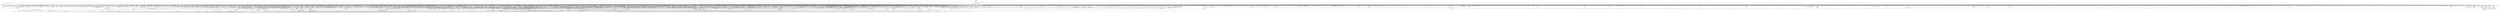 digraph kerncollapsed {
    "__raw_spin_lock_irqsave_11" [color="black"];
    "pm_runtime_get_noresume" [color="black"];
    "siginfo_layout" [color="black"];
    "do_softirq" [color="black"];
    "unhash_mnt" [color="black"];
    "mnt_get_count" [color="black"];
    "d_find_any_alias" [color="black"];
    "__prepare_to_swait" [color="black"];
    "page_ref_inc_6" [color="black"];
    "pcpu_chunk_slot" [color="black"];
    "__raw_spin_lock_irqsave_29" [color="black"];
    "__futex_unqueue" [color="black"];
    "Indirect call100" [color="black"];
    "test_ti_thread_flag_7" [color="black"];
    "pagefault_enable" [color="black"];
    "group_classify" [color="black"];
    "__wb_calc_thresh" [color="black"];
    "Indirect call142" [color="black"];
    "Indirect call47" [color="black"];
    "update_sctlr_el1" [color="black"];
    "__percpu_add_case_64_7" [color="black"];
    "timer_delete" [color="black"];
    "sock_rmem_free" [color="black"];
    "wb_io_lists_depopulated" [color="black"];
    "tlb_gather_mmu" [color="black"];
    "__xas_next" [color="black"];
    "do_raw_spin_lock_16" [color="black"];
    "get_pwq" [color="black"];
    "__kern_my_cpu_offset_42" [color="black"];
    "Indirect call111" [color="black"];
    "mas_safe_pivot" [color="black"];
    "posix_cpu_timers_exit" [color="black"];
    "mask_irq" [color="black"];
    "__raw_spin_unlock_irq_18" [color="black"];
    "__raw_spin_lock_irq_1" [color="black"];
    "is_current_pgrp_orphaned" [color="black"];
    "list_del_1" [color="black"];
    "__raw_spin_unlock_irqrestore_8" [color="black"];
    "steal_suitable_fallback" [color="black"];
    "free_vmap_area_rb_augment_cb_rotate" [color="black"];
    "__io_put_kbuf" [color="black"];
    "__wake_up_klogd.part.0" [color="black"];
    "Indirect call37" [color="black"];
    "do_raw_spin_lock.constprop.0_3" [color="black"];
    "plist_del" [color="black"];
    "__percpu_down_write_trylock" [color="black"];
    "pvm_find_va_enclose_addr" [color="black"];
    "Indirect call136" [color="black"];
    "__sk_mem_reclaim" [color="black"];
    "__cmpxchg_case_acq_32.constprop.0_13" [color="black"];
    "xas_set_mark" [color="black"];
    "mas_mab_cp" [color="black"];
    "__task_pid_nr_ns" [color="black"];
    "Indirect call207" [color="black"];
    "rb_insert_color" [color="black"];
    "do_raw_spin_lock_23" [color="black"];
    "is_zero_page" [color="black"];
    "queued_read_unlock.constprop.0_2" [color="black"];
    "__kern_my_cpu_offset_27" [color="black"];
    "mnt_set_mountpoint" [color="black"];
    "skb_copy_bits" [color="black"];
    "Indirect call78" [color="black"];
    "__tlb_reset_range" [color="black"];
    "__raw_spin_unlock_irq_6" [color="black"];
    "__put_cpu_fpsimd_context" [color="black"];
    "Indirect call34" [color="black"];
    "clear_ti_thread_flag_4" [color="black"];
    "mas_wr_new_end" [color="black"];
    "Indirect call212" [color="black"];
    "__percpu_add_case_64_3" [color="black"];
    "Indirect call14" [color="black"];
    "__raw_spin_unlock_bh.constprop.0" [color="black"];
    "__raw_spin_lock_43" [color="black"];
    "__dev_put.part.0" [color="black"];
    "Indirect call59" [color="black"];
    "first_zones_zonelist_1" [color="black"];
    "__bitmap_intersects" [color="black"];
    "virt_to_slab" [color="black"];
    "do_raw_spin_lock_86" [color="black"];
    "audit_mark_compare" [color="black"];
    "fetch_robust_entry" [color="black"];
    "do_raw_spin_lock_93" [color="black"];
    "fsnotify_detach_connector_from_object" [color="black"];
    "pud_clear_huge" [color="black"];
    "set_ti_thread_flag" [color="black"];
    "__raw_spin_lock_irqsave_23" [color="black"];
    "prepend_path" [color="black"];
    "__irq_disable" [color="black"];
    "Indirect call8" [color="black"];
    "mnt_dec_writers" [color="black"];
    "__raw_spin_unlock_irq.constprop.0_1" [color="black"];
    "page_ref_dec_and_test_1" [color="black"];
    "add_mm_rss_vec" [color="black"];
    "mas_leaf_max_gap" [color="black"];
    "test_taint" [color="black"];
    "__clear_open_fd" [color="black"];
    "__cmpxchg_case_64" [color="black"];
    "__raw_spin_lock_3" [color="black"];
    "free_pcppages_bulk" [color="black"];
    "find_vm_area" [color="black"];
    "page_ref_add" [color="black"];
    "clear_ti_thread_flag_3" [color="black"];
    "Indirect call206" [color="black"];
    "mas_max_gap" [color="black"];
    "__raw_spin_unlock_irq_37" [color="black"];
    "__nr_to_section" [color="black"];
    "find_next_bit.constprop.0_21" [color="black"];
    "__wb_update_bandwidth.constprop.0" [color="black"];
    "qdisc_maybe_clear_missed" [color="black"];
    "Indirect call163" [color="black"];
    "Indirect call133" [color="black"];
    "__kern_my_cpu_offset_133" [color="black"];
    "inode_maybe_inc_iversion" [color="black"];
    "memcg_charge_kernel_stack.part.0" [color="black"];
    "signal_set_stop_flags" [color="black"];
    "Indirect call172" [color="black"];
    "hlist_bl_lock" [color="black"];
    "__set_close_on_exec.isra.0" [color="black"];
    "retain_dentry" [color="black"];
    "__raw_spin_lock_irq_12" [color="black"];
    "pagefault_enable_2" [color="black"];
    "fsnotify_update_flags" [color="black"];
    "io_wq_work_match_item" [color="black"];
    "__kern_my_cpu_offset_37" [color="black"];
    "Indirect call54" [color="black"];
    "pageblock_skip_persistent" [color="black"];
    "double_unlock_balance" [color="black"];
    "do_raw_spin_lock_26" [color="black"];
    "ptep_clear_flush" [color="black"];
    "Indirect call7" [color="black"];
    "__smp_call_single_queue" [color="black"];
    "prepend_char" [color="black"];
    "Indirect call192" [color="black"];
    "__cmpxchg_case_mb_32_2" [color="black"];
    "io_file_get_flags" [color="black"];
    "do_raw_spin_lock_118" [color="black"];
    "task_rq_unlock" [color="black"];
    "do_raw_spin_lock_61" [color="black"];
    "list_splice" [color="black"];
    "compound_order" [color="black"];
    "do_raw_spin_lock_67" [color="black"];
    "prb_final_commit" [color="black"];
    "prepare_alloc_pages.constprop.0" [color="black"];
    "io_timeout_extract" [color="black"];
    "wake_all_kswapds" [color="black"];
    "pageblock_pfn_to_page" [color="black"];
    "__remove_hrtimer" [color="black"];
    "pcpu_next_fit_region.constprop.0" [color="black"];
    "hrtimer_reprogram.constprop.0" [color="black"];
    "do_raw_spin_lock_12" [color="black"];
    "__fprop_add_percpu_max" [color="black"];
    "__raw_spin_lock_irq_7" [color="black"];
    "lru_move_tail_fn" [color="black"];
    "Indirect call130" [color="black"];
    "Indirect call30" [color="black"];
    "tty_driver_flush_buffer" [color="black"];
    "audit_serial" [color="black"];
    "__mod_node_page_state" [color="black"];
    "find_next_zero_bit_1" [color="black"];
    "__raw_spin_lock_14" [color="black"];
    "fsnotify_data_inode" [color="black"];
    "Indirect call86" [color="black"];
    "will_become_orphaned_pgrp" [color="black"];
    "filemap_check_errors" [color="black"];
    "__kmem_obj_info" [color="black"];
    "list_del_init_2" [color="black"];
    "task_will_free_mem" [color="black"];
    "system_supports_mte" [color="black"];
    "__raise_softirq_irqoff" [color="black"];
    "remove_nodes.constprop.0" [color="black"];
    "queued_write_lock.constprop.0_1" [color="black"];
    "__kern_my_cpu_offset_6" [color="black"];
    "__bpf_free_used_maps" [color="black"];
    "mas_find_child" [color="black"];
    "__fswab32_10" [color="black"];
    "folio_mapped_3" [color="black"];
    "__fsnotify_update_child_dentry_flags" [color="black"];
    "__arch_copy_from_user" [color="black"];
    "Indirect call40" [color="black"];
    "find_next_bit_17" [color="black"];
    "Indirect call165" [color="black"];
    "find_buddy_page_pfn" [color="black"];
    "iov_iter_revert" [color="black"];
    "is_valid_gup_args" [color="black"];
    "cpudl_heapify_up" [color="black"];
    "__raw_spin_lock_irq.constprop.0_2" [color="black"];
    "u64_stats_add_2" [color="black"];
    "test_and_set_bit_lock.constprop.0" [color="black"];
    "d_lru_del" [color="black"];
    "Indirect call107" [color="black"];
    "set_pageblock_migratetype" [color="black"];
    "do_raw_spin_lock_1" [color="black"];
    "Indirect call102" [color="black"];
    "__bitmap_clear" [color="black"];
    "__cmpxchg_case_acq_32.constprop.0_16" [color="black"];
    "local_cpu_stop" [color="black"];
    "copy_to_user_page" [color="black"];
    "__bitmap_set" [color="black"];
    "hrtimer_cancel" [color="black"];
    "vma_interval_tree_iter_next" [color="black"];
    "Indirect call176" [color="black"];
    "mmgrab_2" [color="black"];
    "netdev_start_xmit" [color="black"];
    "io_match_task_safe" [color="black"];
    "__raw_spin_unlock_irqrestore" [color="black"];
    "count_vm_event_1" [color="black"];
    "__raw_spin_unlock_irq_20" [color="black"];
    "__percpu_add_case_32_3" [color="black"];
    "__pm_relax" [color="black"];
    "queued_read_lock_slowpath" [color="black"];
    "pick_next_task_idle" [color="black"];
    "radix_tree_lookup" [color="black"];
    "test_ti_thread_flag_19" [color="black"];
    "__lookup_mnt" [color="black"];
    "down_read_trylock" [color="black"];
    "d_walk" [color="black"];
    "kobj_ns_ops" [color="black"];
    "test_ti_thread_flag_6" [color="black"];
    "__kern_my_cpu_offset_61" [color="black"];
    "__raw_spin_lock_irqsave_5" [color="black"];
    "tty_ldisc_close" [color="black"];
    "mapping_shrinkable" [color="black"];
    "mas_push_node" [color="black"];
    "__wb_writeout_add" [color="black"];
    "kernel_init_pages" [color="black"];
    "anon_vma_interval_tree_post_update_vma" [color="black"];
    "xas_set_offset" [color="black"];
    "attach_task" [color="black"];
    "hrtimer_start_range_ns" [color="black"];
    "xas_set_order.part.0" [color="black"];
    "mm_counter" [color="black"];
    "cpu_mitigations_off" [color="black"];
    "do_raw_spin_lock_63" [color="black"];
    "queued_write_lock_slowpath" [color="black"];
    "__wake_up_bit" [color="black"];
    "Indirect call3" [color="black"];
    "__efistub_caches_clean_inval_pou" [color="black"];
    "__raw_spin_lock_irqsave.constprop.0_1" [color="black"];
    "enqueue_pushable_dl_task" [color="black"];
    "__rb_rotate_set_parents" [color="black"];
    "__mutex_trylock_common" [color="black"];
    "igrab" [color="black"];
    "__irq_put_desc_unlock" [color="black"];
    "pte_offset_kernel.isra.0" [color="black"];
    "find_vma_prev" [color="black"];
    "__raw_spin_lock_12" [color="black"];
    "do_raw_spin_lock_18" [color="black"];
    "next_online_pgdat" [color="black"];
    "try_grab_page" [color="black"];
    "search_cmp_ftr_reg" [color="black"];
    "wakeup_source_deactivate" [color="black"];
    "inode_cgwb_move_to_attached" [color="black"];
    "bstats_update" [color="black"];
    "free_unref_page_commit" [color="black"];
    "clear_ti_thread_flag_1" [color="black"];
    "rcu_segcblist_extract_done_cbs" [color="black"];
    "extfrag_for_order" [color="black"];
    "other_cpu_in_panic" [color="black"];
    "irqd_irq_disabled.isra.0" [color="black"];
    "__wake_up_common_lock" [color="black"];
    "_atomic_dec_and_lock_irqsave" [color="black"];
    "clear_bit_unlock.constprop.0" [color="black"];
    "Indirect call157" [color="black"];
    "Indirect call41" [color="black"];
    "folio_add_new_anon_rmap" [color="black"];
    "__cmpxchg_case_64.isra.0" [color="black"];
    "__cmpxchg_case_acq_32.constprop.0_20" [color="black"];
    "Indirect call35" [color="black"];
    "wakeup_kcompactd" [color="black"];
    "__kern_my_cpu_offset_89" [color="black"];
    "prb_read_valid" [color="black"];
    "folio_nr_pages_3" [color="black"];
    "d_flags_for_inode" [color="black"];
    "Indirect call21" [color="black"];
    "pcpu_chunk_refresh_hint" [color="black"];
    "netlink_has_listeners" [color="black"];
    "kmalloc_slab" [color="black"];
    "thread_group_cputime" [color="black"];
    "find_next_zero_bit" [color="black"];
    "__enqueue_entity" [color="black"];
    "Indirect call178" [color="black"];
    "timerqueue_add" [color="black"];
    "rcu_dynticks_snap" [color="black"];
    "find_worker_executing_work" [color="black"];
    "auditd_test_task" [color="black"];
    "__cmpxchg_case_acq_32.constprop.0_15" [color="black"];
    "page_ref_inc_2" [color="black"];
    "percpu_ref_get_many.constprop.0" [color="black"];
    "io_cancel_req_match" [color="black"];
    "page_try_share_anon_rmap" [color="black"];
    "fatal_signal_pending_3" [color="black"];
    "__integrity_iint_find" [color="black"];
    "Indirect call144" [color="black"];
    "__raw_spin_unlock_irq_23" [color="black"];
    "strcspn" [color="black"];
    "__raw_spin_lock_irq_43" [color="black"];
    "__cmpxchg_case_mb_64_6" [color="black"];
    "eth_type_vlan" [color="black"];
    "io_get_cqe_overflow" [color="black"];
    "__set_task_comm" [color="black"];
    "__raw_spin_lock_irq_31" [color="black"];
    "atomic_notifier_call_chain" [color="black"];
    "mas_leaf_set_meta" [color="black"];
    "mm_set_has_pinned_flag" [color="black"];
    "raw_spin_rq_lock_1" [color="black"];
    "do_init_timer.constprop.0" [color="black"];
    "access_ok_16" [color="black"];
    "do_raw_spin_lock_11" [color="black"];
    "Indirect call146" [color="black"];
    "list_del_init_5" [color="black"];
    "get_mm_exe_file" [color="black"];
    "skb_may_tx_timestamp.part.0" [color="black"];
    "Indirect call195" [color="black"];
    "set_tsk_need_resched" [color="black"];
    "__wake_up" [color="black"];
    "__clear_close_on_exec.isra.0" [color="black"];
    "find_next_bit.constprop.0_7" [color="black"];
    "init_timer_key" [color="black"];
    "fast_dput" [color="black"];
    "add_wait_queue_exclusive" [color="black"];
    "mas_next_sibling" [color="black"];
    "maybe_mkwrite.isra.0" [color="black"];
    "set_pud" [color="black"];
    "_mix_pool_bytes" [color="black"];
    "vma_interval_tree_augment_propagate" [color="black"];
    "__accumulate_pelt_segments" [color="black"];
    "double_rq_lock" [color="black"];
    "futex_q_lock" [color="black"];
    "ktime_get_with_offset" [color="black"];
    "get_group_info.isra.0" [color="black"];
    "Indirect call66" [color="black"];
    "kernfs_get" [color="black"];
    "cpumask_next.constprop.0" [color="black"];
    "folio_test_uptodate" [color="black"];
    "__bitmap_subset" [color="black"];
    "__raw_spin_lock_irqsave_15" [color="black"];
    "__irq_can_set_affinity" [color="black"];
    "io_run_local_work_continue" [color="black"];
    "inode_add_lru" [color="black"];
    "need_seqretry" [color="black"];
    "__dev_fwnode" [color="black"];
    "Indirect call0" [color="black"];
    "Indirect call138" [color="black"];
    "klist_node_attached" [color="black"];
    "__var_waitqueue" [color="black"];
    "clear_inode" [color="black"];
    "prepare_to_swait_event" [color="black"];
    "update_curr" [color="black"];
    "mab_calc_split" [color="black"];
    "__raw_spin_lock_irq_21" [color="black"];
    "put_dec" [color="black"];
    "Indirect call152" [color="black"];
    "Indirect call132" [color="black"];
    "test_ti_thread_flag_10" [color="black"];
    "rcu_segcblist_pend_cbs" [color="black"];
    "tlb_remove_table_sync_one" [color="black"];
    "task_clear_jobctl_pending" [color="black"];
    "enqueue_timer" [color="black"];
    "__raw_spin_lock_irq_20" [color="black"];
    "__raw_spin_unlock_irqrestore_12" [color="black"];
    "timerqueue_iterate_next" [color="black"];
    "find_next_and_bit.constprop.0" [color="black"];
    "folio_lruvec_relock_irq.constprop.0" [color="black"];
    "lockref_put_or_lock" [color="black"];
    "fatal_signal_pending_5" [color="black"];
    "__raw_spin_unlock_irqrestore_6" [color="black"];
    "Indirect call58" [color="black"];
    "smp_call_function_many" [color="black"];
    "pm_qos_read_value" [color="black"];
    "__attach_mnt" [color="black"];
    "Indirect call89" [color="black"];
    "mtree_load" [color="black"];
    "__const_udelay" [color="black"];
    "__raw_spin_lock_49" [color="black"];
    "blake2s.constprop.0" [color="black"];
    "strscpy" [color="black"];
    "__d_drop" [color="black"];
    "rt_mutex_proxy_unlock" [color="black"];
    "lru_add_fn" [color="black"];
    "prepare_to_wait_exclusive" [color="black"];
    "Indirect call128" [color="black"];
    "__finish_swait" [color="black"];
    "arch_local_irq_save_8" [color="black"];
    "wake_up_bit" [color="black"];
    "__wake_up_locked_key" [color="black"];
    "__kern_my_cpu_offset_36" [color="black"];
    "count_vm_events" [color="black"];
    "__raw_spin_lock_irq_5" [color="black"];
    "mas_descend" [color="black"];
    "sched_clock_noinstr" [color="black"];
    "folio_mapping" [color="black"];
    "active_load_balance_cpu_stop" [color="black"];
    "has_managed_dma" [color="black"];
    "__count_vm_events_3" [color="black"];
    "dequeue_load_avg" [color="black"];
    "internal_add_timer" [color="black"];
    "arch_teardown_dma_ops" [color="black"];
    "next_signal" [color="black"];
    "__to_kthread" [color="black"];
    "do_raw_spin_lock_32" [color="black"];
    "io_is_timeout_noseq" [color="black"];
    "__raw_spin_unlock_irqrestore_2" [color="black"];
    "lru_lazyfree_fn" [color="black"];
    "virt_to_head_page.isra.0" [color="black"];
    "net_eq_idr" [color="black"];
    "exit_rcu" [color="black"];
    "Indirect call57" [color="black"];
    "Indirect call182" [color="black"];
    "rcu_start_this_gp" [color="black"];
    "anon_vma_interval_tree_pre_update_vma" [color="black"];
    "folio_unlock" [color="black"];
    "expand" [color="black"];
    "task_rq_lock" [color="black"];
    "enqueue_hrtimer.constprop.0" [color="black"];
    "spin_lock_irqsave_ssp_contention" [color="black"];
    "__iget" [color="black"];
    "Indirect call148" [color="black"];
    "__cmpxchg_case_mb_64_1" [color="black"];
    "user_disable_single_step" [color="black"];
    "no_page_table" [color="black"];
    "cpu_timer_dequeue" [color="black"];
    "Indirect call108" [color="black"];
    "__msecs_to_jiffies" [color="black"];
    "fatal_signal_pending" [color="black"];
    "__raw_spin_unlock_irq_28" [color="black"];
    "__io_acct_run_queue" [color="black"];
    "__try_to_del_timer_sync" [color="black"];
    "pud_set_huge" [color="black"];
    "test_ti_thread_flag_22" [color="black"];
    "irq_set_thread_affinity" [color="black"];
    "kill_device" [color="black"];
    "do_raw_spin_lock_97" [color="black"];
    "_task_util_est" [color="black"];
    "mas_data_end" [color="black"];
    "__cmpxchg_case_mb_64" [color="black"];
    "page_ref_inc_1" [color="black"];
    "sub_running_bw.isra.0" [color="black"];
    "set_kpti_asid_bits" [color="black"];
    "zone_page_state_snapshot.constprop.0" [color="black"];
    "__bitmap_and" [color="black"];
    "sched_ttwu_pending" [color="black"];
    "__percpu_add_case_32_8" [color="black"];
    "signal_pending_11" [color="black"];
    "finish_writeback_work.constprop.0" [color="black"];
    "cpumask_weight" [color="black"];
    "Indirect call73" [color="black"];
    "__raw_spin_unlock_irqrestore_1" [color="black"];
    "pcpu_size_to_slot" [color="black"];
    "task_curr" [color="black"];
    "inc_tlb_flush_pending" [color="black"];
    "Indirect call139" [color="black"];
    "cd_forget" [color="black"];
    "folio_nr_pages_4" [color="black"];
    "Indirect call70" [color="black"];
    "rcu_segcblist_add_len" [color="black"];
    "Indirect call150" [color="black"];
    "rb_insert_color_cached" [color="black"];
    "do_raw_spin_lock_47" [color="black"];
    "xas_find" [color="black"];
    "xas_not_node" [color="black"];
    "mas_store_b_node" [color="black"];
    "update_cfs_rq_load_avg.isra.0" [color="black"];
    "compact_lock_irqsave" [color="black"];
    "do_raw_spin_lock_69" [color="black"];
    "mas_set_alloc_req" [color="black"];
    "Indirect call16" [color="black"];
    "do_raw_spin_lock_58" [color="black"];
    "kmem_valid_obj" [color="black"];
    "mas_find_setup.constprop.0" [color="black"];
    "strnlen" [color="black"];
    "set_next_task" [color="black"];
    "xas_next_entry" [color="black"];
    "mas_set_height" [color="black"];
    "Indirect call167" [color="black"];
    "arch_timer_evtstrm_available" [color="black"];
    "csum_partial" [color="black"];
    "cpu_online_1" [color="black"];
    "exit_oom_victim" [color="black"];
    "Indirect call69" [color="black"];
    "page_ref_dec_and_test" [color="black"];
    "flush_tlb_mm_1" [color="black"];
    "__raw_spin_lock_irq_18" [color="black"];
    "mas_update_gap" [color="black"];
    "rcu_segcblist_init" [color="black"];
    "find_next_bit_7" [color="black"];
    "__cmpxchg_case_acq_32.constprop.0_7" [color="black"];
    "gup_must_unshare" [color="black"];
    "idr_for_each" [color="black"];
    "get_work_pool" [color="black"];
    "recalc_sigpending" [color="black"];
    "xas_find_conflict" [color="black"];
    "pid_nr_ns" [color="black"];
    "__kern_my_cpu_offset_49" [color="black"];
    "__kern_my_cpu_offset_29" [color="black"];
    "__xchg_case_mb_64.constprop.0_3" [color="black"];
    "lru_note_cost" [color="black"];
    "Indirect call214" [color="black"];
    "move_queued_task.constprop.0" [color="black"];
    "Indirect call188" [color="black"];
    "update_dl_migration" [color="black"];
    "mas_wr_walk_index.isra.0" [color="black"];
    "memset" [color="black"];
    "vma_iter_config" [color="black"];
    "list_del_init_8" [color="black"];
    "compaction_suitable" [color="black"];
    "__raw_spin_lock_5" [color="black"];
    "fsnotify_put_sb_connectors" [color="black"];
    "anon_vma_interval_tree_remove" [color="black"];
    "fsnotify_first_mark" [color="black"];
    "super_lock" [color="black"];
    "__percpu_add_case_32_15" [color="black"];
    "__percpu_add_case_64_1" [color="black"];
    "Indirect call36" [color="black"];
    "memblock_search" [color="black"];
    "__raw_spin_lock_irqsave_3" [color="black"];
    "__raw_write_lock_irq_1" [color="black"];
    "rcu_seq_end_1" [color="black"];
    "cpumask_first" [color="black"];
    "pte_mkdirty" [color="black"];
    "__kern_my_cpu_offset_79" [color="black"];
    "Indirect call113" [color="black"];
    "__raw_spin_lock_irqsave_17" [color="black"];
    "io_wq_hash_work" [color="black"];
    "do_raw_spin_lock_38" [color="black"];
    "Indirect call64" [color="black"];
    "sync_inodes_one_sb" [color="black"];
    "__cmpxchg_case_acq_32.constprop.0_18" [color="black"];
    "folio_not_mapped" [color="black"];
    "__cmpxchg_case_mb_32_8" [color="black"];
    "mas_safe_min" [color="black"];
    "Indirect call29" [color="black"];
    "__wake_up_sync_key" [color="black"];
    "__kern_my_cpu_offset_77" [color="black"];
    "io_cqe_cache_refill" [color="black"];
    "__audit_uring_entry" [color="black"];
    "prepend" [color="black"];
    "Indirect call121" [color="black"];
    "defer_console_output" [color="black"];
    "__wake_up_locked_key_bookmark" [color="black"];
    "__mnt_drop_write" [color="black"];
    "arch_get_random_seed_longs" [color="black"];
    "xas_find_marked" [color="black"];
    "copy_from_kernel_nofault" [color="black"];
    "list_del_3" [color="black"];
    "zone_watermark_fast.constprop.0" [color="black"];
    "do_raw_spin_lock_7" [color="black"];
    "arm64_kernel_unmapped_at_el0_2" [color="black"];
    "__raw_spin_unlock_irq_43" [color="black"];
    "inode_io_list_del" [color="black"];
    "wakeup_kswapd" [color="black"];
    "nsec_to_clock_t" [color="black"];
    "cpudl_find" [color="black"];
    "set_ptes.constprop.0.isra.0" [color="black"];
    "rwsem_read_trylock" [color="black"];
    "data_check_size" [color="black"];
    "mas_prev_slot" [color="black"];
    "find_next_bit_8" [color="black"];
    "unmask_irq" [color="black"];
    "mast_split_data" [color="black"];
    "Indirect call156" [color="black"];
    "mas_allocated.isra.0" [color="black"];
    "Indirect call65" [color="black"];
    "do_raw_spin_lock_37" [color="black"];
    "__kern_my_cpu_offset_52" [color="black"];
    "__cmpxchg_case_mb_32_6" [color="black"];
    "__raw_spin_lock_46" [color="black"];
    "workingset_age_nonresident" [color="black"];
    "skb_checksum" [color="black"];
    "__lock_parent" [color="black"];
    "__percpu_add_case_32_1" [color="black"];
    "__raw_spin_unlock_irqrestore_21" [color="black"];
    "__raw_spin_lock_18" [color="black"];
    "blake2s_compress" [color="black"];
    "__wait_for_common" [color="black"];
    "arch_local_irq_save_1" [color="black"];
    "pcpu_alloc_area" [color="black"];
    "signal_pending_state" [color="black"];
    "__mnt_want_write_file" [color="black"];
    "notifier_call_chain" [color="black"];
    "Indirect call28" [color="black"];
    "__set_task_special" [color="black"];
    "timer_delete_sync" [color="black"];
    "__raw_spin_unlock_irqrestore.constprop.0_2" [color="black"];
    "__wake_up_pollfree" [color="black"];
    "__arm64_sys_sync" [color="black"];
    "_compound_head_1" [color="black"];
    "do_raw_spin_lock_5" [color="black"];
    "Indirect call205" [color="black"];
    "arm_timer" [color="black"];
    "strcpy" [color="black"];
    "__kern_my_cpu_offset_76" [color="black"];
    "pmd_clear_huge" [color="black"];
    "xas_load" [color="black"];
    "Indirect call97" [color="black"];
    "__raw_write_lock.constprop.0_1" [color="black"];
    "crng_make_state" [color="black"];
    "_compound_head_4" [color="black"];
    "Indirect call2" [color="black"];
    "hlist_bl_unlock" [color="black"];
    "sub_rq_bw.isra.0" [color="black"];
    "Indirect call211" [color="black"];
    "prb_commit" [color="black"];
    "eventfd_signal_mask" [color="black"];
    "cpumask_copy_1" [color="black"];
    "u64_stats_inc" [color="black"];
    "pde_subdir_first" [color="black"];
    "ma_slots" [color="black"];
    "idr_find" [color="black"];
    "current_is_kswapd" [color="black"];
    "tag_clear" [color="black"];
    "is_software_node" [color="black"];
    "set_secondary_fwnode" [color="black"];
    "__inode_add_lru" [color="black"];
    "mmget" [color="black"];
    "rcu_gp_is_normal" [color="black"];
    "unreserve_highatomic_pageblock" [color="black"];
    "dev_to_swnode" [color="black"];
    "rseq_migrate" [color="black"];
    "__mnt_drop_write_file" [color="black"];
    "pfn_is_map_memory" [color="black"];
    "__raw_spin_lock_31" [color="black"];
    "Indirect call124" [color="black"];
    "Indirect call33" [color="black"];
    "Indirect call134" [color="black"];
    "__raw_spin_lock_15" [color="black"];
    "io_prep_async_work" [color="black"];
    "wb_stat_error" [color="black"];
    "Indirect call43" [color="black"];
    "fpsimd_preserve_current_state" [color="black"];
    "__get_cpu_fpsimd_context" [color="black"];
    "__raw_spin_lock.constprop.0" [color="black"];
    "generic_exec_single" [color="black"];
    "cpu_online_3" [color="black"];
    "super_wake" [color="black"];
    "Indirect call162" [color="black"];
    "prb_reserve_in_last" [color="black"];
    "__do_set_cpus_allowed" [color="black"];
    "do_raw_spin_lock_57" [color="black"];
    "mas_ascend" [color="black"];
    "arm64_kernel_unmapped_at_el0_4" [color="black"];
    "rb_erase_cached.isra.0" [color="black"];
    "__percpu_add_case_32_21" [color="black"];
    "do_raw_spin_lock_27" [color="black"];
    "mab_mas_cp" [color="black"];
    "rcu_seq_start" [color="black"];
    "task_sigpending_2" [color="black"];
    "arch_send_call_function_single_ipi" [color="black"];
    "check_preempt_curr" [color="black"];
    "zone_page_state_snapshot" [color="black"];
    "__raw_spin_lock_bh.constprop.0_5" [color="black"];
    "pm_ops_is_empty" [color="black"];
    "PageMovable" [color="black"];
    "folio_total_mapcount" [color="black"];
    "wb_has_dirty_io" [color="black"];
    "lock_mount_hash" [color="black"];
    "do_raw_spin_lock_44" [color="black"];
    "lowest_in_progress" [color="black"];
    "do_raw_spin_lock_99" [color="black"];
    "__rb_insert_augmented" [color="black"];
    "__kern_my_cpu_offset_35" [color="black"];
    "security_release_secctx" [color="black"];
    "dequeue_task" [color="black"];
    "xas_start" [color="black"];
    "post_ttbr_update_workaround" [color="black"];
    "_raw_spin_rq_lock_irqsave" [color="black"];
    "tick_get_wakeup_device" [color="black"];
    "cpumask_any_distribute" [color="black"];
    "__ksize" [color="black"];
    "do_raw_spin_lock_8" [color="black"];
    "mas_find" [color="black"];
    "mntget" [color="black"];
    "io_wq_exit_start" [color="black"];
    "__kern_my_cpu_offset_14" [color="black"];
    "__raw_spin_unlock_irq_17" [color="black"];
    "security_audit_rule_free" [color="black"];
    "update_misfit_status" [color="black"];
    "pcpu_update_empty_pages" [color="black"];
    "check_preempt_curr_dl" [color="black"];
    "fprop_fraction_percpu" [color="black"];
    "timer_wait_running" [color="black"];
    "task_ppid_nr" [color="black"];
    "__raw_spin_lock.constprop.0_2" [color="black"];
    "pid_task" [color="black"];
    "__raw_read_lock_irqsave.constprop.0_1" [color="black"];
    "__percpu_add_case_64_2" [color="black"];
    "__siphash_unaligned" [color="black"];
    "set_load_weight" [color="black"];
    "cpu_util_cfs" [color="black"];
    "int_sqrt" [color="black"];
    "mte_set_pivot" [color="black"];
    "list_del_4" [color="black"];
    "Indirect call120" [color="black"];
    "workingset_refault" [color="black"];
    "compaction_defer_reset" [color="black"];
    "memblock_is_map_memory" [color="black"];
    "futex_hash" [color="black"];
    "__cmpxchg_case_mb_32_3" [color="black"];
    "clear_ti_thread_flag" [color="black"];
    "current_wq_worker" [color="black"];
    "Indirect call159" [color="black"];
    "do_csum" [color="black"];
    "wants_signal" [color="black"];
    "next_mnt" [color="black"];
    "__task_rq_lock" [color="black"];
    "__mod_lruvec_state" [color="black"];
    "mas_set_parent.constprop.0" [color="black"];
    "__wake_up_common" [color="black"];
    "try_to_unmap_flush_dirty" [color="black"];
    "Indirect call186" [color="black"];
    "mas_walk" [color="black"];
    "__free_one_page" [color="black"];
    "printk_parse_prefix" [color="black"];
    "__set_fixmap" [color="black"];
    "mast_ascend" [color="black"];
    "pcpu_block_update_hint_alloc" [color="black"];
    "__cmpxchg_case_mb_64_7" [color="black"];
    "__raw_spin_lock_irq_4" [color="black"];
    "cpu_clock_sample_group" [color="black"];
    "find_next_bit_13" [color="black"];
    "rcu_gp_is_expedited" [color="black"];
    "__cmpxchg_case_acq_32.constprop.0_1" [color="black"];
    "pm_qos_update_flags" [color="black"];
    "__update_gt_cputime" [color="black"];
    "mas_prev" [color="black"];
    "list_lru_del" [color="black"];
    "__isolate_free_page" [color="black"];
    "__kern_my_cpu_offset_62" [color="black"];
    "__percpu_add_case_32_2" [color="black"];
    "tag_set" [color="black"];
    "__raw_spin_unlock_irq_5" [color="black"];
    "find_busiest_group" [color="black"];
    "find_mergeable_anon_vma" [color="black"];
    "rcu_segcblist_ready_cbs" [color="black"];
    "vm_commit_limit" [color="black"];
    "io_cancel_task_cb" [color="black"];
    "__raw_spin_lock_irqsave_44" [color="black"];
    "__raw_spin_lock_64" [color="black"];
    "__raw_spin_lock_irq_3" [color="black"];
    "rcu_seq_set_state" [color="black"];
    "mas_next_slot" [color="black"];
    "vma_fs_can_writeback" [color="black"];
    "__page_set_anon_rmap" [color="black"];
    "io_poll_get_ownership" [color="black"];
    "__raw_spin_unlock_irqrestore_38" [color="black"];
    "Indirect call25" [color="black"];
    "Indirect call209" [color="black"];
    "__percpu_add_case_64.constprop.0_3" [color="black"];
    "Indirect call127" [color="black"];
    "folio_order" [color="black"];
    "do_raw_spin_lock_60" [color="black"];
    "signal_pending" [color="black"];
    "Indirect call141" [color="black"];
    "this_cpu_has_cap" [color="black"];
    "__raw_spin_lock_52" [color="black"];
    "Indirect call42" [color="black"];
    "fsnotify_free_mark" [color="black"];
    "pte_to_swp_entry_2" [color="black"];
    "vma_interval_tree_remove" [color="black"];
    "sve_save_state" [color="black"];
    "xas_next_entry.constprop.0" [color="black"];
    "__skb_flow_get_ports" [color="black"];
    "__raw_spin_lock_20" [color="black"];
    "skb_has_frag_list" [color="black"];
    "Indirect call77" [color="black"];
    "cpus_share_cache" [color="black"];
    "dl_set_overload.part.0" [color="black"];
    "mas_wr_store_setup" [color="black"];
    "anon_vma_interval_tree_iter_next" [color="black"];
    "set_ti_thread_flag_4" [color="black"];
    "osq_lock" [color="black"];
    "sched_asym_prefer" [color="black"];
    "fpsimd_flush_task_state" [color="black"];
    "test_and_set_ti_thread_flag_1" [color="black"];
    "__srcu_read_lock" [color="black"];
    "percpu_ref_put_many" [color="black"];
    "folio_mapped_1" [color="black"];
    "read_seqbegin_or_lock" [color="black"];
    "__cmpxchg_case_acq_32.constprop.0_4" [color="black"];
    "__raw_spin_lock_24" [color="black"];
    "io_wq_get_acct" [color="black"];
    "__raw_spin_unlock_irq_12" [color="black"];
    "__raw_spin_lock_54" [color="black"];
    "mast_spanning_rebalance.isra.0" [color="black"];
    "oom_badness" [color="black"];
    "Indirect call170" [color="black"];
    "__raw_spin_unlock_irqrestore_29" [color="black"];
    "task_call_func" [color="black"];
    "Indirect call174" [color="black"];
    "get_state_synchronize_rcu" [color="black"];
    "wb_stat_mod" [color="black"];
    "gup_folio_next" [color="black"];
    "page_ref_inc" [color="black"];
    "io_wq_worker_running" [color="black"];
    "clear_ti_thread_flag_5" [color="black"];
    "__raw_spin_lock_irq_26" [color="black"];
    "sync_icache_aliases" [color="black"];
    "tag_clear_highpage" [color="black"];
    "tty_termios_baud_rate" [color="black"];
    "sock_flag_1" [color="black"];
    "free_vmap_area_rb_augment_cb_propagate" [color="black"];
    "__raw_spin_lock_irq_6" [color="black"];
    "ma_dead_node" [color="black"];
    "__reuseport_detach_closed_sock" [color="black"];
    "signalfd_cleanup" [color="black"];
    "__xchg_case_mb_32.constprop.0" [color="black"];
    "Indirect call104" [color="black"];
    "do_raw_spin_lock_43" [color="black"];
    "find_lock_later_rq" [color="black"];
    "qdisc_qstats_cpu_qlen_inc" [color="black"];
    "__printk_safe_exit" [color="black"];
    "osq_unlock" [color="black"];
    "del_page_from_free_list" [color="black"];
    "__cmpxchg_case_mb_64_4" [color="black"];
    "skb_tailroom" [color="black"];
    "init_completion" [color="black"];
    "__d_instantiate" [color="black"];
    "cpu_do_switch_mm" [color="black"];
    "__kern_my_cpu_offset_17" [color="black"];
    "mod_node_state" [color="black"];
    "arch_local_irq_save" [color="black"];
    "d_shrink_del" [color="black"];
    "__raw_spin_unlock_irqrestore_4" [color="black"];
    "take_dentry_name_snapshot" [color="black"];
    "io_acct_run_queue" [color="black"];
    "sched_cgroup_fork" [color="black"];
    "global_dirtyable_memory" [color="black"];
    "__raw_spin_lock_irqsave_18" [color="black"];
    "__mutex_trylock" [color="black"];
    "_compound_head" [color="black"];
    "sock_flag.constprop.0" [color="black"];
    "futex_hb_waiters_dec" [color="black"];
    "find_next_bit_29" [color="black"];
    "folio_trylock" [color="black"];
    "finish_wait" [color="black"];
    "skb_zcopy" [color="black"];
    "Indirect call22" [color="black"];
    "kmsg_dump" [color="black"];
    "crng_fast_key_erasure" [color="black"];
    "__cmpxchg_case_acq_64" [color="black"];
    "audit_gid_comparator" [color="black"];
    "update_dl_rq_load_avg" [color="black"];
    "console_srcu_read_unlock" [color="black"];
    "put_unused_fd" [color="black"];
    "vma_is_secretmem" [color="black"];
    "__rb_erase_color" [color="black"];
    "rt_mutex_futex_trylock" [color="black"];
    "domain_dirty_limits" [color="black"];
    "Indirect call106" [color="black"];
    "Indirect call143" [color="black"];
    "__io_prep_linked_timeout" [color="black"];
    "isolation_suitable.isra.0" [color="black"];
    "mapping_shrinkable_1" [color="black"];
    "dev_pm_disable_wake_irq_check" [color="black"];
    "ttwu_do_activate.constprop.0" [color="black"];
    "Indirect call190" [color="black"];
    "__raw_spin_lock_irq_11" [color="black"];
    "__xchg_case_acq_64.isra.0" [color="black"];
    "__raw_spin_trylock_5" [color="black"];
    "__raw_spin_unlock_irq_4" [color="black"];
    "move_linked_works" [color="black"];
    "__wake_q_add" [color="black"];
    "propagate_mount_unlock" [color="black"];
    "__raw_spin_lock_21" [color="black"];
    "Indirect call202" [color="black"];
    "lru_deactivate_fn" [color="black"];
    "get_arm64_ftr_reg_nowarn" [color="black"];
    "clear_buddies.isra.0" [color="black"];
    "tlb_flush_1" [color="black"];
    "do_raw_spin_lock_46" [color="black"];
    "__pfn_to_section" [color="black"];
    "__raw_spin_lock_irqsave_50" [color="black"];
    "gup_signal_pending" [color="black"];
    "__raw_spin_unlock_irqrestore_5" [color="black"];
    "security_d_instantiate" [color="black"];
    "wake_up_var" [color="black"];
    "task_active_pid_ns" [color="black"];
    "__kern_my_cpu_offset_56" [color="black"];
    "do_raw_spin_lock_17" [color="black"];
    "Indirect call179" [color="black"];
    "__init_waitqueue_head" [color="black"];
    "se_weight.isra.0" [color="black"];
    "security_inode_init_security_anon" [color="black"];
    "workingset_eviction" [color="black"];
    "audit_rate_check.part.0" [color="black"];
    "invalid_migration_vma" [color="black"];
    "__get_task_comm" [color="black"];
    "Indirect call88" [color="black"];
    "pagetable_pte_dtor" [color="black"];
    "mte_thread_switch" [color="black"];
    "__pi_strlen" [color="black"];
    "do_raw_spin_lock.constprop.0_6" [color="black"];
    "__raw_spin_unlock_irq_7" [color="black"];
    "skb_flow_get_icmp_tci" [color="black"];
    "Indirect call210" [color="black"];
    "security_capable" [color="black"];
    "hlist_del_init_2" [color="black"];
    "pmd_offset.isra.0_1" [color="black"];
    "__raw_write_lock_irq" [color="black"];
    "__raw_spin_unlock_irq_45" [color="black"];
    "tty_name" [color="black"];
    "__raw_spin_unlock_irq_35" [color="black"];
    "__kern_my_cpu_offset_44" [color="black"];
    "io_req_defer_failed" [color="black"];
    "io_poll_can_finish_inline.isra.0" [color="black"];
    "sve_state_size" [color="black"];
    "security_sk_free" [color="black"];
    "update_min_vruntime" [color="black"];
    "mas_next_setup.constprop.0" [color="black"];
    "simple_xattr_space" [color="black"];
    "sock_inuse_add" [color="black"];
    "Indirect call80" [color="black"];
    "__init_swait_queue_head" [color="black"];
    "jiffies_to_usecs" [color="black"];
    "do_raw_spin_lock_24" [color="black"];
    "inode_io_list_move_locked" [color="black"];
    "mte_parent_slot" [color="black"];
    "Indirect call63" [color="black"];
    "__raw_spin_trylock" [color="black"];
    "d_set_d_op" [color="black"];
    "arch_local_irq_save_5" [color="black"];
    "osq_wait_next" [color="black"];
    "page_move_anon_rmap" [color="black"];
    "desc_make_reusable" [color="black"];
    "__kern_my_cpu_offset_53" [color="black"];
    "this_cpu_has_cap.part.0" [color="black"];
    "pcpu_block_refresh_hint" [color="black"];
    "__raw_write_unlock_irq_5" [color="black"];
    "finish_swait" [color="black"];
    "__kern_my_cpu_offset_91" [color="black"];
    "strreplace" [color="black"];
    "Indirect call118" [color="black"];
    "strscpy_pad" [color="black"];
    "__update_min_deadline" [color="black"];
    "put_filesystem" [color="black"];
    "__raw_spin_unlock_irq.constprop.0_2" [color="black"];
    "device_links_read_unlock" [color="black"];
    "update_newidle_cost" [color="black"];
    "io_req_complete_defer" [color="black"];
    "__cmpxchg_case_acq_32.constprop.0_2" [color="black"];
    "pgattr_change_is_safe" [color="black"];
    "audit_uid_comparator" [color="black"];
    "__raw_spin_lock_30" [color="black"];
    "ktime_get_mono_fast_ns" [color="black"];
    "arch_local_irq_restore" [color="black"];
    "unlock_task_sighand.isra.0_1" [color="black"];
    "__raw_spin_lock_22" [color="black"];
    "skb_queue_tail" [color="black"];
    "list_move_tail" [color="black"];
    "local_bh_disable" [color="black"];
    "set_work_data" [color="black"];
    "get_random_bytes" [color="black"];
    "qdisc_run_begin" [color="black"];
    "class_raw_spinlock_irqsave_destructor" [color="black"];
    "desc_make_final" [color="black"];
    "__raw_spin_unlock_irqrestore_15" [color="black"];
    "rwsem_spin_on_owner" [color="black"];
    "prep_compound_page" [color="black"];
    "Indirect call155" [color="black"];
    "auditsc_get_stamp" [color="black"];
    "timer_delete_hook" [color="black"];
    "get_new_cred" [color="black"];
    "Indirect call126" [color="black"];
    "__reset_isolation_pfn" [color="black"];
    "prepend_name" [color="black"];
    "rcu_poll_gp_seq_end" [color="black"];
    "__raw_spin_unlock_irq_19" [color="black"];
    "io_poll_mark_cancelled" [color="black"];
    "Indirect call208" [color="black"];
    "__update_load_avg_cfs_rq" [color="black"];
    "__cmpxchg_case_acq_32.constprop.0_10" [color="black"];
    "io_run_cancel" [color="black"];
    "__disable_irq_nosync" [color="black"];
    "do_raw_spin_lock_72" [color="black"];
    "find_last_bit" [color="black"];
    "skb_tailroom_2" [color="black"];
    "__raw_spin_lock_irq_34" [color="black"];
    "mt_find" [color="black"];
    "d_find_alias" [color="black"];
    "tty_port_kopened" [color="black"];
    "rcu_segcblist_enqueue" [color="black"];
    "_find_last_bit" [color="black"];
    "__raw_spin_unlock_irqrestore_10" [color="black"];
    "blake2s_final" [color="black"];
    "Indirect call166" [color="black"];
    "__raw_spin_lock_irqsave_34" [color="black"];
    "disable_irq_nosync" [color="black"];
    "dl_bw_cpus" [color="black"];
    "__raw_spin_lock_irq.constprop.0_1" [color="black"];
    "kernfs_should_drain_open_files" [color="black"];
    "rcu_segcblist_first_pend_cb" [color="black"];
    "workingset_activation" [color="black"];
    "mutex_can_spin_on_owner" [color="black"];
    "fsnotify_handle_inode_event.isra.0" [color="black"];
    "purge_fragmented_block" [color="black"];
    "__kern_my_cpu_offset_55" [color="black"];
    "arch_get_random_longs" [color="black"];
    "fd_install" [color="black"];
    "raw_spin_rq_lock" [color="black"];
    "lockref_get" [color="black"];
    "replace_mark_chunk" [color="black"];
    "__kern_my_cpu_offset_21" [color="black"];
    "show_mem_node_skip" [color="black"];
    "lockref_mark_dead" [color="black"];
    "detach_entity_load_avg" [color="black"];
    "__radix_tree_lookup" [color="black"];
    "do_raw_spin_lock_51" [color="black"];
    "pcpu_init_md_blocks" [color="black"];
    "do_raw_spin_lock_30" [color="black"];
    "pmd_install" [color="black"];
    "mtree_range_walk" [color="black"];
    "pi_state_update_owner" [color="black"];
    "fasync_insert_entry" [color="black"];
    "compaction_zonelist_suitable" [color="black"];
    "memchr" [color="black"];
    "task_sched_runtime" [color="black"];
    "clear_siginfo" [color="black"];
    "copy_user_highpage" [color="black"];
    "__cmpxchg_case_mb_32.constprop.0" [color="black"];
    "io_poll_add_hash" [color="black"];
    "__raw_spin_lock_26" [color="black"];
    "find_next_bit_3" [color="black"];
    "can_migrate_task" [color="black"];
    "Indirect call116" [color="black"];
    "zone_page_state_add" [color="black"];
    "Indirect call11" [color="black"];
    "smp_call_function" [color="black"];
    "__remove_inode_hash" [color="black"];
    "Indirect call204" [color="black"];
    "__printk_cpu_sync_try_get" [color="black"];
    "irqd_set.isra.0_1" [color="black"];
    "Indirect call125" [color="black"];
    "anon_vma_interval_tree_iter_first" [color="black"];
    "skb_frag_ref" [color="black"];
    "memzero_explicit" [color="black"];
    "tk_clock_read" [color="black"];
    "ktime_add_safe" [color="black"];
    "_find_next_and_bit" [color="black"];
    "lock_timer_base" [color="black"];
    "sock_flag_3" [color="black"];
    "prb_reserve" [color="black"];
    "split_page" [color="black"];
    "kernfs_next_descendant_post" [color="black"];
    "is_cpu_allowed" [color="black"];
    "irq_work_single" [color="black"];
    "drain_pages_zone" [color="black"];
    "Indirect call164" [color="black"];
    "__gfp_pfmemalloc_flags" [color="black"];
    "d_shrink_add" [color="black"];
    "_compound_head_5" [color="black"];
    "sched_post_fork" [color="black"];
    "oom_unkillable_task.isra.0" [color="black"];
    "bit_waitqueue" [color="black"];
    "Indirect call27" [color="black"];
    "arch_local_irq_disable_2" [color="black"];
    "__mod_timer" [color="black"];
    "Indirect call201" [color="black"];
    "__raw_spin_unlock_irq_38" [color="black"];
    "io_wq_cancel_pending_work" [color="black"];
    "mas_push_data" [color="black"];
    "get_sd_balance_interval" [color="black"];
    "check_cb_ovld_locked" [color="black"];
    "count_vm_events_1" [color="black"];
    "do_raw_spin_lock.constprop.0_7" [color="black"];
    "read_seqbegin.constprop.0" [color="black"];
    "__kern_my_cpu_offset_83" [color="black"];
    "select_collect" [color="black"];
    "__raw_spin_lock_irqsave_21" [color="black"];
    "__skb_fill_page_desc" [color="black"];
    "rb_erase" [color="black"];
    "__attach_to_pi_owner" [color="black"];
    "__futex_queue" [color="black"];
    "update_rt_rq_load_avg" [color="black"];
    "call_function_single_prep_ipi" [color="black"];
    "radix_tree_iter_tag_clear" [color="black"];
    "first_online_pgdat" [color="black"];
    "wb_update_bandwidth" [color="black"];
    "access_ok_12" [color="black"];
    "folio_evictable" [color="black"];
    "xas_reload" [color="black"];
    "sk_mem_reclaim" [color="black"];
    "number" [color="black"];
    "extract_entropy.constprop.0" [color="black"];
    "folio_account_cleaned" [color="black"];
    "tty_driver_name" [color="black"];
    "rwsem_set_reader_owned" [color="black"];
    "kernfs_release_file.part.0.isra.0" [color="black"];
    "find_vma" [color="black"];
    "memmove" [color="black"];
    "irq_domain_activate_irq" [color="black"];
    "flush_tlb_batched_pending" [color="black"];
    "pick_next_pushable_dl_task" [color="black"];
    "pfn_valid_1" [color="black"];
    "ptrauth_keys_install_user" [color="black"];
    "Indirect call183" [color="black"];
    "find_submount" [color="black"];
    "load_unaligned_zeropad_1" [color="black"];
    "rcu_jiffies_till_stall_check" [color="black"];
    "flush_tlb_kernel_range" [color="black"];
    "set_task_reclaim_state" [color="black"];
    "group_close_release" [color="black"];
    "io_acct_cancel_pending_work" [color="black"];
    "find_first_bit_4" [color="black"];
    "Indirect call94" [color="black"];
    "__udelay" [color="black"];
    "do_raw_spin_lock_65" [color="black"];
    "__raw_spin_lock_32" [color="black"];
    "__raw_spin_unlock_irqrestore_17" [color="black"];
    "arch_smp_send_reschedule" [color="black"];
    "sibling_imbalance.isra.0" [color="black"];
    "pcpu_block_update" [color="black"];
    "pcpu_page_idx" [color="black"];
    "folio_nr_pages" [color="black"];
    "do_raw_spin_lock_25" [color="black"];
    "___d_drop" [color="black"];
    "_find_next_bit" [color="black"];
    "vma_interval_tree_insert_after" [color="black"];
    "pwq_activate_inactive_work" [color="black"];
    "allow_direct_reclaim" [color="black"];
    "__peernet2id" [color="black"];
    "__kern_my_cpu_offset_28" [color="black"];
    "Indirect call216" [color="black"];
    "Indirect call149" [color="black"];
    "hrtimer_sleeper_start_expires" [color="black"];
    "invalid_mkclean_vma" [color="black"];
    "update_sd_lb_stats" [color="black"];
    "mab_set_b_end" [color="black"];
    "kill_super_notify" [color="black"];
    "sock_rfree" [color="black"];
    "do_raw_spin_lock_41" [color="black"];
    "tlb_flush_mmu_tlbonly" [color="black"];
    "num_other_online_cpus" [color="black"];
    "Indirect call67" [color="black"];
    "__raw_spin_unlock_irqrestore_31" [color="black"];
    "Indirect call39" [color="black"];
    "__mutex_remove_waiter" [color="black"];
    "propagation_next" [color="black"];
    "____core____" [color="kernel"];
    "ktime_get" [color="black"];
    "cpudl_heapify" [color="black"];
    "__raw_spin_lock_irq_41" [color="black"];
    "security_audit_rule_match" [color="black"];
    "xas_error.isra.0_1" [color="black"];
    "xa_find_after" [color="black"];
    "__cmpxchg_case_rel_64" [color="black"];
    "rcu_is_cpu_rrupt_from_idle" [color="black"];
    "skb_zcopy_clear" [color="black"];
    "pcpu_chunk_relocate" [color="black"];
    "override_creds" [color="black"];
    "Indirect call60" [color="black"];
    "Indirect call84" [color="black"];
    "wb_queue_work" [color="black"];
    "folio_mark_dirty" [color="black"];
    "cpu_active" [color="black"];
    "mas_next" [color="black"];
    "Indirect call105" [color="black"];
    "srcu_get_delay.isra.0" [color="black"];
    "__anon_vma_interval_tree_subtree_search" [color="black"];
    "__irq_domain_deactivate_irq" [color="black"];
    "xa_mk_value" [color="black"];
    "security_task_kill" [color="black"];
    "Indirect call215" [color="black"];
    "find_first_bit_6" [color="black"];
    "rcu_segcblist_accelerate" [color="black"];
    "Indirect call112" [color="black"];
    "__cmpxchg_case_acq_32_1" [color="black"];
    "sync_fs_one_sb" [color="black"];
    "mte_sync_tags" [color="black"];
    "Indirect call12" [color="black"];
    "xa_err" [color="black"];
    "ma_pivots" [color="black"];
    "dev_xmit_recursion_dec" [color="black"];
    "tlb_flush_mmu_tlbonly_1" [color="black"];
    "lru_note_cost_refault" [color="black"];
    "Indirect call6" [color="black"];
    "lockref_put_return" [color="black"];
    "compound_order_2" [color="black"];
    "vma_interval_tree_insert" [color="black"];
    "sig_handler_ignored" [color="black"];
    "virt_to_folio" [color="black"];
    "__raw_spin_lock_irq_25" [color="black"];
    "cpumask_any_and_distribute" [color="black"];
    "new_context" [color="black"];
    "__page_dup_rmap.constprop.0" [color="black"];
    "workingset_update_node" [color="black"];
    "mas_adopt_children.isra.0" [color="black"];
    "tls_preserve_current_state" [color="black"];
    "__printk_cpu_sync_wait" [color="black"];
    "system_supports_address_auth_1" [color="black"];
    "mm_counter_file" [color="black"];
    "mas_prev_sibling" [color="black"];
    "Indirect call140" [color="black"];
    "__bitmap_weight" [color="black"];
    "Indirect call200" [color="black"];
    "__mutex_add_waiter" [color="black"];
    "cpumask_empty_3" [color="black"];
    "__raw_spin_unlock_irq_25" [color="black"];
    "Indirect call122" [color="black"];
    "Indirect call68" [color="black"];
    "arch_irq_work_raise" [color="black"];
    "rcu_is_watching" [color="black"];
    "posixtimer_rearm" [color="black"];
    "__raw_spin_lock_irq_23" [color="black"];
    "Indirect call169" [color="black"];
    "Indirect call72" [color="black"];
    "__raw_spin_trylock_1" [color="black"];
    "folio_mapped" [color="black"];
    "put_cpu_fpsimd_context" [color="black"];
    "Indirect call135" [color="black"];
    "__count_vm_events_2" [color="black"];
    "xas_clear_mark" [color="black"];
    "add_nr_running" [color="black"];
    "__kern_my_cpu_offset_4" [color="black"];
    "synchronize_rcu.part.0" [color="black"];
    "Indirect call15" [color="black"];
    "get_page" [color="black"];
    "skb_cloned" [color="black"];
    "dec_rlimit_ucounts" [color="black"];
    "find_next_bit_11" [color="black"];
    "_compound_head_13" [color="black"];
    "sk_memory_allocated_sub" [color="black"];
    "io_fill_cqe_aux" [color="black"];
    "irq_work_queue" [color="black"];
    "ktime_get_coarse_real_ts64" [color="black"];
    "console_srcu_read_lock" [color="black"];
    "smp_call_function_many_cond" [color="black"];
    "pcpu_free_area.isra.0" [color="black"];
    "pmd_offset.isra.0" [color="black"];
    "__lshrti3" [color="black"];
    "find_next_bit_15" [color="black"];
    "kernfs_leftmost_descendant" [color="black"];
    "avg_vruntime" [color="black"];
    "filemap_fdatawait_keep_errors" [color="black"];
    "kernfs_root" [color="black"];
    "put_prev_task" [color="black"];
    "dev_bus_name" [color="black"];
    "do_raw_spin_lock_83" [color="black"];
    "__cmpxchg_case_acq_32.constprop.0" [color="black"];
    "call_on_irq_stack" [color="black"];
    "__raw_spin_lock_irqsave_32" [color="black"];
    "skb_tailroom_1" [color="black"];
    "__list_del_entry_2" [color="black"];
    "__printk_safe_enter" [color="black"];
    "ttwu_queue_wakelist" [color="black"];
    "kthread_data" [color="black"];
    "Indirect call115" [color="black"];
    "set_area_direct_map" [color="black"];
    "do_raw_spin_lock_10" [color="black"];
    "bsearch" [color="black"];
    "add_device_randomness" [color="black"];
    "irq_disable" [color="black"];
    "gfp_pfmemalloc_allowed" [color="black"];
    "__disable_irq" [color="black"];
    "freezing" [color="black"];
    "rb_first" [color="black"];
    "list_lru_add" [color="black"];
    "arch_local_irq_save_3" [color="black"];
    "_find_next_or_bit" [color="black"];
    "clear_ti_thread_flag_6" [color="black"];
    "first_zones_zonelist" [color="black"];
    "folio_size" [color="black"];
    "rcu_exp_need_qs" [color="black"];
    "Indirect call98" [color="black"];
    "_compound_head_3" [color="black"];
    "mod_timer" [color="black"];
    "shrink_lock_dentry" [color="black"];
    "folio_trylock_flag" [color="black"];
    "split_map_pages" [color="black"];
    "Indirect call74" [color="black"];
    "kthread_should_stop" [color="black"];
    "__local_bh_enable_ip" [color="black"];
    "Indirect call24" [color="black"];
    "vmf_pte_changed" [color="black"];
    "__kern_my_cpu_offset_71" [color="black"];
    "Indirect call50" [color="black"];
    "mte_update_sctlr_user" [color="black"];
    "do_raw_spin_lock_80" [color="black"];
    "wake_up_klogd" [color="black"];
    "__hrtimer_next_event_base.constprop.0" [color="black"];
    "__irq_get_desc_lock" [color="black"];
    "change_page_range" [color="black"];
    "group_open_release" [color="black"];
    "console_trylock" [color="black"];
    "__raw_spin_lock_41" [color="black"];
    "rb_prev" [color="black"];
    "prepare_to_wait" [color="black"];
    "_prb_read_valid" [color="black"];
    "__srcu_read_unlock" [color="black"];
    "release_thread" [color="black"];
    "flush_dcache_page" [color="black"];
    "__cmpxchg_case_acq_32.constprop.0_21" [color="black"];
    "update_rq_clock" [color="black"];
    "mmgrab_1" [color="black"];
    "sme_save_state" [color="black"];
    "__io_disarm_linked_timeout" [color="black"];
    "xas_retry" [color="black"];
    "prb_first_valid_seq" [color="black"];
    "radix_tree_load_root" [color="black"];
    "cpumask_and" [color="black"];
    "set_swapper_pgd" [color="black"];
    "cpu_online_2" [color="black"];
    "tag_get" [color="black"];
    "Indirect call20" [color="black"];
    "system_supports_tlb_range_1" [color="black"];
    "percpu_ref_put_many.constprop.0_1" [color="black"];
    "node_tag_clear" [color="black"];
    "sync_exp_work_done" [color="black"];
    "tty_audit_fork" [color="black"];
    "Indirect call85" [color="black"];
    "__cmpxchg_case_8" [color="black"];
    "wb_io_lists_populated" [color="black"];
    "__sk_mem_reduce_allocated" [color="black"];
    "__update_load_avg_se" [color="black"];
    "check_class_changed" [color="black"];
    "io_poll_remove_entries" [color="black"];
    "slab_want_init_on_free" [color="black"];
    "dl_task_is_earliest_deadline" [color="black"];
    "__raw_spin_lock_63" [color="black"];
    "tty_update_time" [color="black"];
    "system_supports_tlb_range" [color="black"];
    "Indirect call61" [color="black"];
    "do_raw_spin_lock_50" [color="black"];
    "set_ptes.constprop.0.isra.0_1" [color="black"];
    "__raw_spin_lock.constprop.0_1" [color="black"];
    "__d_find_any_alias" [color="black"];
    "__raw_spin_unlock_irq_11" [color="black"];
    "qdisc_qstats_cpu_backlog_dec" [color="black"];
    "Indirect call171" [color="black"];
    "set_next_entity" [color="black"];
    "page_mapping" [color="black"];
    "update_cached_migrate" [color="black"];
    "Indirect call119" [color="black"];
    "irq_chip_retrigger_hierarchy" [color="black"];
    "do_raw_spin_lock_48" [color="black"];
    "task_participate_group_stop" [color="black"];
    "collect_posix_cputimers" [color="black"];
    "group_balance_cpu" [color="black"];
    "find_unlink_vmap_area" [color="black"];
    "__mod_zone_page_state" [color="black"];
    "__kern_my_cpu_offset_22" [color="black"];
    "data_push_tail" [color="black"];
    "tty_termios_input_baud_rate" [color="black"];
    "__cmpxchg_case_acq_32.constprop.0_12" [color="black"];
    "hlist_del_init_4" [color="black"];
    "__pick_first_entity" [color="black"];
    "mas_pop_node" [color="black"];
    "chacha_block_generic" [color="black"];
    "io_prep_async_link" [color="black"];
    "vma_last_pgoff" [color="black"];
    "dget" [color="black"];
    "__kern_my_cpu_offset_38" [color="black"];
    "__task_will_free_mem" [color="black"];
    "ktime_get_real_seconds" [color="black"];
    "compound_order_1" [color="black"];
    "zone_watermark_ok" [color="black"];
    "futex_cmpxchg_value_locked" [color="black"];
    "lazy_max_pages" [color="black"];
    "pcpu_chunk_populated" [color="black"];
    "__timer_delete_sync" [color="black"];
    "__raw_spin_unlock_irqrestore_37" [color="black"];
    "drain_pages" [color="black"];
    "rpm_check_suspend_allowed" [color="black"];
    "skb_pfmemalloc" [color="black"];
    "find_task_by_pid_ns" [color="black"];
    "Indirect call161" [color="black"];
    "__raw_spin_unlock_irq_1" [color="black"];
    "fsnotify_compare_groups" [color="black"];
    "Indirect call95" [color="black"];
    "dl_bw_of" [color="black"];
    "mapping_allow_writable" [color="black"];
    "__raw_spin_trylock_4" [color="black"];
    "__raw_spin_lock_irqsave_4" [color="black"];
    "get_next_ino" [color="black"];
    "mas_prev_range" [color="black"];
    "tk_xtime.constprop.0" [color="black"];
    "d_path" [color="black"];
    "__put_unused_fd" [color="black"];
    "Indirect call53" [color="black"];
    "mas_prev_setup.constprop.0" [color="black"];
    "skb_headers_offset_update" [color="black"];
    "xas_error.isra.0" [color="black"];
    "pm_runtime_autosuspend_expiration" [color="black"];
    "__count_vm_events_1" [color="black"];
    "__zone_watermark_ok" [color="black"];
    "__raw_spin_lock" [color="black"];
    "Indirect call17" [color="black"];
    "__raw_spin_lock_irqsave_25" [color="black"];
    "get_task_exe_file" [color="black"];
    "Indirect call198" [color="black"];
    "do_raw_spin_lock_66" [color="black"];
    "attach_entity_load_avg" [color="black"];
    "__percpu_add_case_64_4" [color="black"];
    "cpumask_subset" [color="black"];
    "__raw_spin_lock_irqsave_39" [color="black"];
    "rcu_segcblist_advance" [color="black"];
    "Indirect call79" [color="black"];
    "desc_read" [color="black"];
    "vma_interval_tree_subtree_search" [color="black"];
    "resched_curr" [color="black"];
    "__xchg_case_mb_64.constprop.0_2" [color="black"];
    "__cmpxchg_case_acq_32_3" [color="black"];
    "ksys_sync" [color="black"];
    "device_pm_check_callbacks" [color="black"];
    "arch_local_irq_enable_2" [color="black"];
    "set_ptes.isra.0" [color="black"];
    "add_wait_queue" [color="black"];
    "try_release_thread_stack_to_cache" [color="black"];
    "pagefault_disable" [color="black"];
    "posix_cpu_timers_exit_group" [color="black"];
    "_find_first_and_bit" [color="black"];
    "cpu_util.constprop.0" [color="black"];
    "anon_vma_interval_tree_insert" [color="black"];
    "llist_del_first" [color="black"];
    "do_raw_spin_lock_116" [color="black"];
    "percpu_ref_noop_confirm_switch" [color="black"];
    "__kern_my_cpu_offset_74" [color="black"];
    "Indirect call197" [color="black"];
    "__ptrace_link" [color="black"];
    "_get_random_bytes" [color="black"];
    "__raw_spin_lock_42" [color="black"];
    "__skb_set_length" [color="black"];
    "__raw_spin_lock_4" [color="black"];
    "fatal_signal_pending_4" [color="black"];
    "page_vma_mapped_walk_done" [color="black"];
    "folio_invalidate" [color="black"];
    "__raw_spin_lock_irqsave_52" [color="black"];
    "__raw_spin_lock_2" [color="black"];
    "req_set_fail" [color="black"];
    "security_current_getsecid_subj" [color="black"];
    "xa_is_node" [color="black"];
    "cpu_util_cfs_boost" [color="black"];
    "lru_deactivate_file_fn" [color="black"];
    "csum_block_add_ext" [color="black"];
    "__dl_clear_params" [color="black"];
    "pagefault_enable_1" [color="black"];
    "pte_to_swp_entry" [color="black"];
    "tick_get_broadcast_mask" [color="black"];
    "should_failslab" [color="black"];
    "find_next_zero_bit_2" [color="black"];
    "kmap_atomic_1" [color="black"];
    "activate_task" [color="black"];
    "laptop_sync_completion" [color="black"];
    "__skb_header_pointer" [color="black"];
    "rcu_cblist_init" [color="black"];
    "find_next_and_bit" [color="black"];
    "__raw_spin_lock_irqsave_12" [color="black"];
    "mas_start" [color="black"];
    "Indirect call99" [color="black"];
    "arch_local_irq_save_7" [color="black"];
    "Indirect call9" [color="black"];
    "__pageblock_pfn_to_page" [color="black"];
    "Indirect call184" [color="black"];
    "detach_if_pending" [color="black"];
    "access_ok_39" [color="black"];
    "check_stable_address_space" [color="black"];
    "srcu_funnel_exp_start" [color="black"];
    "find_next_bit.constprop.0_6" [color="black"];
    "Indirect call180" [color="black"];
    "mte_dead_leaves.constprop.0" [color="black"];
    "is_subdir" [color="black"];
    "Indirect call31" [color="black"];
    "mas_store_prealloc.part.0" [color="black"];
    "__folio_cancel_dirty" [color="black"];
    "Indirect call194" [color="black"];
    "pcpu_find_block_fit" [color="black"];
    "__dl_sub" [color="black"];
    "get_state_synchronize_rcu_full" [color="black"];
    "Indirect call199" [color="black"];
    "node_dirty_ok" [color="black"];
    "req_set_fail_4" [color="black"];
    "iterate_supers" [color="black"];
    "__percpu_add_case_64" [color="black"];
    "cpumask_first_and" [color="black"];
    "posix_cputimers_group_init" [color="black"];
    "__irq_work_queue_local" [color="black"];
    "device_links_read_lock" [color="black"];
    "percpu_counter_set" [color="black"];
    "__cmpxchg_case_acq_32" [color="black"];
    "find_next_bit.constprop.0_11" [color="black"];
    "vm_stat_account" [color="black"];
    "queued_spin_lock_slowpath" [color="black"];
    "__raw_spin_unlock_irqrestore_14" [color="black"];
    "sync_inodes_sb" [color="black"];
    "security_sock_rcv_skb" [color="black"];
    "__pi_strcmp" [color="black"];
    "Indirect call56" [color="black"];
    "do_raw_spin_lock_117" [color="black"];
    "Indirect call90" [color="black"];
    "find_lock_task_mm" [color="black"];
    "fsnotify" [color="black"];
    "queued_read_lock.constprop.0" [color="black"];
    "mab_shift_right" [color="black"];
    "task_clear_jobctl_trapping" [color="black"];
    "do_raw_spin_lock_73" [color="black"];
    "__raw_spin_trylock_3" [color="black"];
    "__cmpxchg_case_mb_32_5" [color="black"];
    "pgdat_balanced" [color="black"];
    "dev_nit_active" [color="black"];
    "vm_unacct_memory_1" [color="black"];
    "cpudl_set" [color="black"];
    "__skb_checksum" [color="black"];
    "cpumask_weight.constprop.0_5" [color="black"];
    "__list_del_entry" [color="black"];
    "Indirect call153" [color="black"];
    "rcu_seq_end" [color="black"];
    "blake2s_update" [color="black"];
    "Indirect call137" [color="black"];
    "folio_evictable_1" [color="black"];
    "strchr" [color="black"];
    "Indirect call49" [color="black"];
    "flush_dcache_folio" [color="black"];
    "__down_trylock_console_sem.constprop.0" [color="black"];
    "sane_fdtable_size" [color="black"];
    "__raw_spin_lock_62" [color="black"];
    "unlock_page" [color="black"];
    "__raw_spin_lock_irqsave_51" [color="black"];
    "__kern_my_cpu_offset_26" [color="black"];
    "sync_rcu_exp_done_unlocked" [color="black"];
    "folio_nr_pages_2" [color="black"];
    "remove_wait_queue" [color="black"];
    "page_ref_add_1" [color="black"];
    "Indirect call52" [color="black"];
    "raw_spin_rq_trylock" [color="black"];
    "set_page_dirty" [color="black"];
    "_prb_commit" [color="black"];
    "arch_local_irq_restore_3" [color="black"];
    "__kern_my_cpu_offset_78" [color="black"];
    "do_raw_spin_lock_52" [color="black"];
    "__kern_my_cpu_offset_2" [color="black"];
    "mas_alloc_req.isra.0" [color="black"];
    "__flush_tlb_kernel_pgtable" [color="black"];
    "find_first_bit_3" [color="black"];
    "__kern_my_cpu_offset_23" [color="black"];
    "cleanup_timerqueue" [color="black"];
    "__kern_my_cpu_offset_15" [color="black"];
    "hrtimer_start_expires" [color="black"];
    "io_cqring_wake" [color="black"];
    "to_desc" [color="black"];
    "clear_page" [color="black"];
    "forward_timer_base" [color="black"];
    "radix_tree_tag_get" [color="black"];
    "pm_runtime_put_noidle_2" [color="black"];
    "find_suitable_fallback" [color="black"];
    "__kern_my_cpu_offset_50" [color="black"];
    "do_raw_spin_lock_85" [color="black"];
    "Indirect call91" [color="black"];
    "page_vma_mapped_walk_done_1" [color="black"];
    "Indirect call75" [color="black"];
    "rcu_gpnum_ovf" [color="black"];
    "io_schedule_prepare" [color="black"];
    "Indirect call114" [color="black"];
    "vma_address" [color="black"];
    "Indirect call101" [color="black"];
    "__wake_up_parent" [color="black"];
    "decay_load" [color="black"];
    "__rb_change_child.constprop.0" [color="black"];
    "netlink_unlock_table" [color="black"];
    "pmd_set_huge" [color="black"];
    "__set_open_fd" [color="black"];
    "__raw_spin_lock_irqsave.constprop.0_9" [color="black"];
    "vma_interval_tree_augment_rotate" [color="black"];
    "__raw_spin_lock_28" [color="black"];
    "__percpu_add_case_32" [color="black"];
    "__cmpxchg_case_rel_32" [color="black"];
    "select_collect2" [color="black"];
    "__fprop_add_percpu" [color="black"];
    "Indirect call191" [color="black"];
    "count_vm_event" [color="black"];
    "__add_wait_queue" [color="black"];
    "prb_next_seq" [color="black"];
    "folio_activate_fn" [color="black"];
    "find_first_bit_1" [color="black"];
    "cpuhp_invoke_callback" [color="black"];
    "__raw_read_unlock.constprop.0" [color="black"];
    "test_ti_thread_flag_1" [color="black"];
    "move_freepages_block" [color="black"];
    "io_should_retry_thread" [color="black"];
    "Indirect call55" [color="black"];
    "copy_from_kernel_nofault_allowed" [color="black"];
    "irq_to_desc" [color="black"];
    "cpumask_intersects.constprop.0_1" [color="black"];
    "arm64_kernel_unmapped_at_el0_3" [color="black"];
    "folio_mapped_2" [color="black"];
    "__cmpwait_case_32_3" [color="black"];
    "do_kernel_restart" [color="black"];
    "rcu_stall_is_suppressed" [color="black"];
    "init_entity_runnable_average" [color="black"];
    "pm_runtime_deactivate_timer" [color="black"];
    "count_vm_event_2" [color="black"];
    "mte_update_gcr_excl.isra.0" [color="black"];
    "signal_pending_state_1" [color="black"];
    "security_task_getsecid_obj" [color="black"];
    "kmalloc_size_roundup" [color="black"];
    "migrate_disable" [color="black"];
    "u64_stats_add_1" [color="black"];
    "add_timer" [color="black"];
    "__wait_on_bit" [color="black"];
    "__raw_spin_lock_irq_35" [color="black"];
    "__cmpxchg_case_acq_32.constprop.0_19" [color="black"];
    "xas_result" [color="black"];
    "__raw_spin_lock_irqsave.constprop.0_7" [color="black"];
    "skb_header_pointer_2" [color="black"];
    "update_group_capacity" [color="black"];
    "io_poll_remove_entry" [color="black"];
    "console_verbose" [color="black"];
    "fpsimd_save_state" [color="black"];
    "percpu_ref_put_many.constprop.0" [color="black"];
    "add_timer_on" [color="black"];
    "__raw_spin_lock_16" [color="black"];
    "_find_first_bit" [color="black"];
    "do_raw_spin_lock.constprop.0_13" [color="black"];
    "mte_zero_clear_page_tags" [color="black"];
    "find_next_bit_18" [color="black"];
    "calc_wheel_index" [color="black"];
    "slab_want_init_on_alloc" [color="black"];
    "__raw_spin_lock_irqsave_41" [color="black"];
    "__raw_spin_lock_irqsave_19" [color="black"];
    "find_later_rq" [color="black"];
    "d_ancestor" [color="black"];
    "vmalloc_to_page" [color="black"];
    "check_vma_flags" [color="black"];
    "__lock_timer" [color="black"];
    "spin_lock_irqsave_check_contention" [color="black"];
    "__percpu_add_return_case_32_1" [color="black"];
    "lookup_mountpoint" [color="black"];
    "Indirect call151" [color="black"];
    "do_raw_spin_lock_56" [color="black"];
    "mas_wr_node_walk" [color="black"];
    "need_mlock_drain" [color="black"];
    "__kern_my_cpu_offset_47" [color="black"];
    "set_pfnblock_flags_mask" [color="black"];
    "__raw_spin_unlock_irqrestore.constprop.0_1" [color="black"];
    "get_ldops" [color="black"];
    "node_page_state_add" [color="black"];
    "Indirect call62" [color="black"];
    "__kern_my_cpu_offset_67" [color="black"];
    "chacha_permute" [color="black"];
    "__acct_reclaim_writeback" [color="black"];
    "task_pid_vnr" [color="black"];
    "inactive_is_low.constprop.0" [color="black"];
    "get_cred_1" [color="black"];
    "fsnotify_grab_connector" [color="black"];
    "enqueue_task" [color="black"];
    "__page_cache_release" [color="black"];
    "mas_put_in_tree" [color="black"];
    "is_migration_entry" [color="black"];
    "skb_zcopy_downgrade_managed" [color="black"];
    "Indirect call145" [color="black"];
    "fsnotify_group_assert_locked" [color="black"];
    "path_get" [color="black"];
    "__dev_pm_qos_resume_latency" [color="black"];
    "invalid_folio_referenced_vma" [color="black"];
    "rcu_segcblist_move_seglen" [color="black"];
    "do_raw_spin_lock_29" [color="black"];
    "reweight_task" [color="black"];
    "__percpu_add_case_64.constprop.0" [color="black"];
    "do_raw_spin_lock" [color="black"];
    "__dput_to_list" [color="black"];
    "rcu_seq_start_1" [color="black"];
    "Indirect call92" [color="black"];
    "do_raw_spin_lock_13" [color="black"];
    "desc_read_finalized_seq" [color="black"];
    "sb_clear_inode_writeback" [color="black"];
    "raw_spin_rq_unlock_irqrestore" [color="black"];
    "do_raw_spin_lock_28" [color="black"];
    "try_to_unmap_flush" [color="black"];
    "xa_find" [color="black"];
    "task_work_cancel_match" [color="black"];
    "Indirect call123" [color="black"];
    "allow_write_access" [color="black"];
    "vma_needs_dirty_tracking" [color="black"];
    "rcu_advance_cbs" [color="black"];
    "kthread_probe_data" [color="black"];
    "hlist_del_init" [color="black"];
    "account_pipe_buffers" [color="black"];
    "tty_ldisc_open" [color="black"];
    "data_alloc" [color="black"];
    "system_supports_generic_auth" [color="black"];
    "Indirect call160" [color="black"];
    "mas_rewalk_if_dead" [color="black"];
    "get_file_2" [color="black"];
    "compaction_free" [color="black"];
    "find_alive_thread.isra.0" [color="black"];
    "tlb_flush" [color="black"];
    "hrtimer_try_to_cancel" [color="black"];
    "try_check_zero" [color="black"];
    "Indirect call177" [color="black"];
    "kmap_local_page" [color="black"];
    "copy_fd_bitmaps" [color="black"];
    "space_used" [color="black"];
    "__mnt_want_write" [color="black"];
    "test_ti_thread_flag_11" [color="black"];
    "pvm_determine_end_from_reverse" [color="black"];
    "__mutex_init" [color="black"];
    "freezing_slow_path" [color="black"];
    "__raw_spin_lock_34" [color="black"];
    "__raw_spin_lock_irq_17" [color="black"];
    "fragmentation_index" [color="black"];
    "qdisc_qstats_cpu_qlen_dec" [color="black"];
    "ptep_set_access_flags" [color="black"];
    "__raw_spin_unlock_irqrestore_9" [color="black"];
    "percpu_counter_dec" [color="black"];
    "Indirect call147" [color="black"];
    "copy_page" [color="black"];
    "cpu_online" [color="black"];
    "ma_data_end" [color="black"];
    "__find_vmap_area.constprop.0" [color="black"];
    "security_secid_to_secctx" [color="black"];
    "cpu_timer_task_rcu" [color="black"];
    "cpumask_next_and" [color="black"];
    "__raw_spin_lock_irq" [color="black"];
    "__hlist_del" [color="black"];
    "update_pm_runtime_accounting" [color="black"];
    "attach_pid" [color="black"];
    "move_freelist_tail" [color="black"];
    "get_pfnblock_flags_mask" [color="black"];
    "ktime_get_real_ts64" [color="black"];
    "Indirect call131" [color="black"];
    "get_file.isra.0" [color="black"];
    "Indirect call196" [color="black"];
    "__kern_my_cpu_offset_60" [color="black"];
    "flush_signal_handlers" [color="black"];
    "strncmp" [color="black"];
    "do_raw_spin_lock_6" [color="black"];
    "__dl_update" [color="black"];
    "convert_prio" [color="black"];
    "__lock_task_sighand" [color="black"];
    "__irq_domain_activate_irq" [color="black"];
    "__remove_shared_vm_struct.constprop.0" [color="black"];
    "post_alloc_hook" [color="black"];
    "filemap_check_and_keep_errors" [color="black"];
    "get_ucounts_or_wrap" [color="black"];
    "__cmpxchg_case_acq_32_2" [color="black"];
    "mas_new_ma_node" [color="black"];
    "timer_reduce" [color="black"];
    "task_pid_vnr_1" [color="black"];
    "mutex_trylock" [color="black"];
    "sk_leave_memory_pressure" [color="black"];
    "skb_orphan_1" [color="black"];
    "access_ok_2" [color="black"];
    "__mnt_is_readonly" [color="black"];
    "find_next_bit.constprop.0_5" [color="black"];
    "__sw_hweight32" [color="black"];
    "dev_driver_string" [color="black"];
    "fill_contig_page_info" [color="black"];
    "io_wq_work_match_all" [color="black"];
    "fpsimd_save" [color="black"];
    "deny_write_access.isra.0" [color="black"];
    "__raw_spin_lock_irqsave.constprop.0_3" [color="black"];
    "__raw_spin_unlock_irq_36" [color="black"];
    "__raw_spin_unlock_irq_29" [color="black"];
    "do_raw_spin_lock_14" [color="black"];
    "lock_mnt_tree" [color="black"];
    "Indirect call103" [color="black"];
    "min_deadline_cb_propagate" [color="black"];
    "hrtimer_active" [color="black"];
    "__raw_spin_lock_irqsave_7" [color="black"];
    "__finalize_skb_around" [color="black"];
    "__ipi_send_mask" [color="black"];
    "tsk_fork_get_node" [color="black"];
    "task_get_vl" [color="black"];
    "check_and_switch_context" [color="black"];
    "__cmpxchg_case_acq_32.constprop.0_8" [color="black"];
    "capacity_of" [color="black"];
    "rcu_poll_gp_seq_end_unlocked" [color="black"];
    "do_raw_spin_lock_34" [color="black"];
    "Indirect call81" [color="black"];
    "arch_stack_walk" [color="black"];
    "__raw_spin_unlock_irqrestore_24" [color="black"];
    "__kern_my_cpu_offset_19" [color="black"];
    "dput_to_list" [color="black"];
    "arch_local_irq_restore_2" [color="black"];
    "Indirect call13" [color="black"];
    "audit_comparator" [color="black"];
    "find_next_bit.constprop.0_8" [color="black"];
    "do_raw_spin_lock_35" [color="black"];
    "console_is_usable" [color="black"];
    "inc_rlimit_ucounts" [color="black"];
    "__raw_spin_lock_irq_32" [color="black"];
    "get_file" [color="black"];
    "cfs_rq_of" [color="black"];
    "signal_pending_state_2" [color="black"];
    "test_ti_thread_flag_21" [color="black"];
    "xas_update.isra.0" [color="black"];
    "skb_header_cloned" [color="black"];
    "Indirect call117" [color="black"];
    "local_bh_enable" [color="black"];
    "deactivate_task" [color="black"];
    "down_trylock" [color="black"];
    "__raw_read_lock.constprop.0_1" [color="black"];
    "__kern_my_cpu_offset_134" [color="black"];
    "aio_nr_sub" [color="black"];
    "hrtimer_force_reprogram.constprop.0" [color="black"];
    "errseq_sample" [color="black"];
    "llist_reverse_order" [color="black"];
    "dec_mm_counter" [color="black"];
    "no_blink" [color="black"];
    "cpumask_and.isra.0_1" [color="black"];
    "init_multi_vma_prep" [color="black"];
    "__percpu_add_case_64.constprop.0_1" [color="black"];
    "Indirect call76" [color="black"];
    "irq_work_claim" [color="black"];
    "netdev_name" [color="black"];
    "set_task_cpu" [color="black"];
    "test_ti_thread_flag_4" [color="black"];
    "redirty_tail_locked" [color="black"];
    "folio_size_2" [color="black"];
    "lock_hrtimer_base" [color="black"];
    "__count_vm_events" [color="black"];
    "do_raw_spin_lock_31" [color="black"];
    "io_poll_find.constprop.0" [color="black"];
    "Indirect call154" [color="black"];
    "__preempt_count_sub" [color="black"];
    "calc_delta_fair" [color="black"];
    "copy_highpage" [color="black"];
    "sched_clock_cpu" [color="black"];
    "get_cpu_fpsimd_context" [color="black"];
    "_double_lock_balance" [color="black"];
    "do_raw_spin_lock_42" [color="black"];
    "rcu_cblist_dequeue" [color="black"];
    "addr_to_vb_xa" [color="black"];
    "Indirect call19" [color="black"];
    "put_ldops.constprop.0" [color="black"];
    "file_ns_capable" [color="black"];
    "folio_isolate_lru" [color="black"];
    "__cmpxchg_case_mb_32_10" [color="black"];
    "_atomic_dec_and_lock" [color="black"];
    "get_cred" [color="black"];
    "get_file_1" [color="black"];
    "__cmpxchg_case_mb_32_13" [color="black"];
    "mas_state_walk" [color="black"];
    "cpupri_set" [color="black"];
    "task_set_jobctl_pending" [color="black"];
    "prepare_to_wait_event" [color="black"];
    "find_next_bit_6" [color="black"];
    "__kern_my_cpu_offset_18" [color="black"];
    "netlink_lock_table" [color="black"];
    "xas_pause" [color="black"];
    "membarrier_update_current_mm" [color="black"];
    "timer_base.isra.0" [color="black"];
    "copy_thread" [color="black"];
    "tlb_gather_mmu_fullmm" [color="black"];
    "srcu_read_unlock.constprop.0" [color="black"];
    "Indirect call45" [color="black"];
    "__raw_spin_lock_irqsave_1" [color="black"];
    "pfn_swap_entry_to_page" [color="black"];
    "do_raw_spin_lock_36" [color="black"];
    "smp_call_function_single" [color="black"];
    "mte_dead_walk" [color="black"];
    "__rt_mutex_futex_trylock" [color="black"];
    "pde_subdir_find" [color="black"];
    "min_deadline_cb_rotate" [color="black"];
    "xa_load" [color="black"];
    "find_task_by_vpid" [color="black"];
    "__sw_hweight64" [color="black"];
    "__raw_spin_lock_irqsave" [color="black"];
    "list_splice_tail_init" [color="black"];
    "__raw_spin_lock_irq_19" [color="black"];
    "_copy_from_iter" [color="black"];
    "__cmpxchg_case_acq_64_1" [color="black"];
    "mas_parent_type" [color="black"];
    "__raw_read_unlock.constprop.0_6" [color="black"];
    "wq_worker_running" [color="black"];
    "mnt_add_count" [color="black"];
    "posix_cpu_timer_rearm" [color="black"];
    "__next_zones_zonelist" [color="black"];
    "arch_local_irq_save_2" [color="black"];
    "try_to_take_rt_mutex" [color="black"];
    "next_zone" [color="black"];
    "__flush_tlb_page_nosync" [color="black"];
    "__raw_spin_lock_27" [color="black"];
    "arch_asym_cpu_priority" [color="black"];
    "__anon_vma_interval_tree_augment_rotate" [color="black"];
    "srcu_gp_start" [color="black"];
    "get_arm64_ftr_reg" [color="black"];
    "__list_del_entry_1" [color="black"];
    "list_del_init_3" [color="black"];
    "find_next_bit.constprop.0_1" [color="black"];
    "io_cancel_cb" [color="black"];
    "__cmpxchg_case_acq_32.constprop.0_6" [color="black"];
    "percpu_counter_add" [color="black"];
    "list_del_2" [color="black"];
    "arm_smccc_1_1_get_conduit" [color="black"];
    "irq_get_irq_data" [color="black"];
    "process_shares_mm" [color="black"];
    "mab_no_null_split" [color="black"];
    "Indirect call96" [color="black"];
    "mte_clear_page_tags" [color="black"];
    "fsnotify_connector_sb" [color="black"];
    "proto_memory_pcpu_drain" [color="black"];
    "rcu_segcblist_inc_len" [color="black"];
    "__dl_add" [color="black"];
    "cpu_switch_to" [color="black"];
    "__kern_my_cpu_offset_16" [color="black"];
    "rcu_accelerate_cbs" [color="black"];
    "audit_string_contains_control" [color="black"];
    "csum_partial_ext" [color="black"];
    "__raw_write_lock_irq.constprop.0" [color="black"];
    "to_kthread" [color="black"];
    "online_section_nr" [color="black"];
    "__init_rwsem" [color="black"];
    "kthread_insert_work_sanity_check" [color="black"];
    "ksize" [color="black"];
    "prep_new_page" [color="black"];
    "task_sigpending_1" [color="black"];
    "do_raw_spin_lock_2" [color="black"];
    "Indirect call44" [color="black"];
    "do_raw_spin_lock_45" [color="black"];
    "get_work_pwq" [color="black"];
    "rcu_exp_jiffies_till_stall_check" [color="black"];
    "cpu_clock_sample" [color="black"];
    "__raw_spin_unlock_irqrestore_18" [color="black"];
    "bump_cpu_timer" [color="black"];
    "reusable_anon_vma" [color="black"];
    "mas_bulk_rebalance" [color="black"];
    "sk_error_report" [color="black"];
    "IS_ERR_OR_NULL_3" [color="black"];
    "sve_get_vl" [color="black"];
    "set_ti_thread_flag_5" [color="black"];
    "sched_clock" [color="black"];
    "mod_zone_state" [color="black"];
    "mod_zone_page_state" [color="black"];
    "pfn_valid_2" [color="black"];
    "mas_pause" [color="black"];
    "tlb_remove_table_smp_sync" [color="black"];
    "__dequeue_entity" [color="black"];
    "ldsem_down_read_trylock" [color="black"];
    "__raw_read_unlock.constprop.0_2" [color="black"];
    "security_file_set_fowner" [color="black"];
    "mte_copy_page_tags" [color="black"];
    "Indirect call203" [color="black"];
    "Indirect call18" [color="black"];
    "ihold" [color="black"];
    "panic_smp_self_stop" [color="black"];
    "should_zap_page" [color="black"];
    "recalc_sigpending_tsk" [color="black"];
    "__raw_read_lock.constprop.0_5" [color="black"];
    "mas_split_final_node.isra.0" [color="black"];
    "dcache_clean_pou" [color="black"];
    "fprop_reflect_period_percpu.isra.0" [color="black"];
    "req_set_fail_3" [color="black"];
    "cpumask_and.isra.0_3" [color="black"];
    "find_next_bit_10" [color="black"];
    "lock_parent" [color="black"];
    "folio_trylock_2" [color="black"];
    "__raw_spin_unlock_irq_21" [color="black"];
    "io_put_kbuf" [color="black"];
    "arch_local_irq_restore_1" [color="black"];
    "Indirect call185" [color="black"];
    "set_tlb_ubc_flush_pending" [color="black"];
    "__cmpxchg_case_acq_32.constprop.0_14" [color="black"];
    "list_del_init_6" [color="black"];
    "d_instantiate" [color="black"];
    "stackinfo_on_stack" [color="black"];
    "Indirect call38" [color="black"];
    "d_hash" [color="black"];
    "rt_mutex_slowtrylock" [color="black"];
    "list_del_init" [color="black"];
    "Indirect call189" [color="black"];
    "pcpu_post_unmap_tlb_flush" [color="black"];
    "__raw_spin_unlock_irqrestore_11" [color="black"];
    "noop_dirty_folio" [color="black"];
    "__raw_spin_unlock_irqrestore_3" [color="black"];
    "get_data" [color="black"];
    "__preempt_count_add.constprop.0_1" [color="black"];
    "should_fail_alloc_page" [color="black"];
    "kobj_child_ns_ops" [color="black"];
    "__cmpxchg_case_acq_32.constprop.0_5" [color="black"];
    "__raw_write_unlock_irq_4" [color="black"];
    "__kern_my_cpu_offset_70" [color="black"];
    "__io_put_kbuf_list" [color="black"];
    "page_ref_inc_3" [color="black"];
    "Indirect call5" [color="black"];
    "Indirect call4" [color="black"];
    "tick_get_broadcast_device" [color="black"];
    "percpu_counter_add_batch" [color="black"];
    "mas_wr_end_piv" [color="black"];
    "Indirect call109" [color="black"];
    "Indirect call175" [color="black"];
    "req_ref_put_and_test" [color="black"];
    "rcu_segcblist_entrain" [color="black"];
    "rt_mutex_setprio" [color="black"];
    "mapping_shrinkable_2" [color="black"];
    "access_ok_14" [color="black"];
    "efi_reboot" [color="black"];
    "rcu_poll_gp_seq_start" [color="black"];
    "read_sanitised_ftr_reg" [color="black"];
    "__rpm_get_callback" [color="black"];
    "__printk_cpu_sync_put" [color="black"];
    "mas_set_split_parent.isra.0" [color="black"];
    "__raw_spin_unlock_irqrestore_33" [color="black"];
    "timekeeping_get_ns" [color="black"];
    "__skb_zcopy_downgrade_managed" [color="black"];
    "__percpu_add_case_32_13" [color="black"];
    "fpsimd_thread_switch" [color="black"];
    "wp_page_reuse" [color="black"];
    "__xa_clear_mark" [color="black"];
    "lockref_get_not_zero" [color="black"];
    "need_active_balance" [color="black"];
    "Indirect call48" [color="black"];
    "clear_nonspinnable" [color="black"];
    "__balance_callbacks" [color="black"];
    "tcp_get_info_chrono_stats" [color="black"];
    "Indirect call71" [color="black"];
    "do_raw_spin_lock_9" [color="black"];
    "skip_atoi" [color="black"];
    "__raw_spin_lock_23" [color="black"];
    "inode_to_bdi" [color="black"];
    "inode_lru_list_del" [color="black"];
    "print_tainted" [color="black"];
    "test_tsk_need_resched" [color="black"];
    "__raw_spin_lock_irqsave.constprop.0_2" [color="black"];
    "count_vm_events_2" [color="black"];
    "do_raw_spin_lock_33" [color="black"];
    "find_vmap_area" [color="black"];
    "Indirect call82" [color="black"];
    "Indirect call1" [color="black"];
    "dl_rq_of_se" [color="black"];
    "vma_interval_tree_iter_first" [color="black"];
    "__rt_mutex_slowtrylock" [color="black"];
    "__timer_delete" [color="black"];
    "__skb_set_length_1" [color="black"];
    "mas_is_err" [color="black"];
    "Indirect call93" [color="black"];
    "xas_init_marks" [color="black"];
    "Indirect call168" [color="black"];
    "zone_watermark_ok_safe" [color="black"];
    "folio_wake_bit" [color="black"];
    "kthread_is_per_cpu" [color="black"];
    "Indirect call213" [color="black"];
    "__cmpwait_case_32_1" [color="black"];
    "clear_ti_thread_flag_8" [color="black"];
    "list_move_1" [color="black"];
    "__raw_spin_unlock_irq" [color="black"];
    "__percpu_counter_sum" [color="black"];
    "__raw_spin_unlock_irq_3" [color="black"];
    "folio_nr_pages_1" [color="black"];
    "debug_locks_off" [color="black"];
    "netlink_overrun" [color="black"];
    "__reuseport_detach_sock.isra.0" [color="black"];
    "Indirect call46" [color="black"];
    "Indirect call87" [color="black"];
    "mnt_get_writers" [color="black"];
    "__kern_my_cpu_offset_24" [color="black"];
    "idle_cpu" [color="black"];
    "kernfs_name_hash" [color="black"];
    "__cmpxchg_case_mb_32_4" [color="black"];
    "__percpu_add_case_32_20" [color="black"];
    "Indirect call26" [color="black"];
    "mast_fill_bnode" [color="black"];
    "__raw_spin_lock_6" [color="black"];
    "get_task_mm" [color="black"];
    "hrtimer_forward" [color="black"];
    "futex_get_value_locked" [color="black"];
    "__kern_my_cpu_offset_25" [color="black"];
    "__percpu_add_case_64_6" [color="black"];
    "tick_get_device" [color="black"];
    "percpu_ref_get_many" [color="black"];
    "__xchg_case_64.constprop.0" [color="black"];
    "__posix_timers_find" [color="black"];
    "__raw_spin_lock_irqsave.constprop.0_8" [color="black"];
    "is_bad_inode" [color="black"];
    "mas_wr_walk" [color="black"];
    "__bitmap_equal" [color="black"];
    "_find_next_zero_bit" [color="black"];
    "system_supports_mte_1" [color="black"];
    "wb_dirty_limits" [color="black"];
    "do_raw_spin_lock.constprop.0_10" [color="black"];
    "radix_tree_next_chunk" [color="black"];
    "Indirect call158" [color="black"];
    "__anon_vma_interval_tree_augment_propagate" [color="black"];
    "timerqueue_del" [color="black"];
    "io_cancel_ctx_cb" [color="black"];
    "Indirect call32" [color="black"];
    "rwsem_set_nonspinnable" [color="black"];
    "rcu_inkernel_boot_has_ended" [color="black"];
    "is_rlimit_overlimit" [color="black"];
    "Indirect call181" [color="black"];
    "mutex_is_locked" [color="black"];
    "pcpu_next_md_free_region" [color="black"];
    "__flow_hash_from_keys" [color="black"];
    "find_next_bit.constprop.0_14" [color="black"];
    "mte_destroy_descend.constprop.0" [color="black"];
    "put_dec_trunc8" [color="black"];
    "_find_first_zero_bit" [color="black"];
    "Indirect call193" [color="black"];
    "page_ref_dec_and_test_2" [color="black"];
    "do_softirq_own_stack" [color="black"];
    "raw_spin_rq_unlock" [color="black"];
    "__kern_my_cpu_offset_80" [color="black"];
    "folio_try_get_rcu" [color="black"];
    "pcpu_unit_page_offset" [color="black"];
    "unlock_mount_hash" [color="black"];
    "__cmpxchg_case_acq_32.constprop.0_17" [color="black"];
    "__cmpxchg_case_mb_64_2" [color="black"];
    "__delay" [color="black"];
    "Indirect call110" [color="black"];
    "do_raw_spin_lock_88" [color="black"];
    "____do_softirq" [color="black"];
    "do_raw_spin_lock_64" [color="black"];
    "mapping_unmap_writable" [color="black"];
    "__note_gp_changes" [color="black"];
    "rb_next" [color="black"];
    "__do_once_start" [color="black"];
    "folio_pfn" [color="black"];
    "__raw_spin_lock_irqsave_22" [color="black"];
    "io_put_kbuf_comp.isra.0" [color="black"];
    "do_raw_spin_lock_87" [color="black"];
    "arch_send_call_function_ipi_mask" [color="black"];
    "copyin" [color="black"];
    "zone_reclaimable_pages" [color="black"];
    "put_dec_full8" [color="black"];
    "flush_tlb_mm" [color="black"];
    "jiffies_to_msecs" [color="black"];
    "xas_next_offset" [color="black"];
    "do_raw_spin_lock.constprop.0_14" [color="black"];
    "__kern_my_cpu_offset_54" [color="black"];
    "timespec64_equal" [color="black"];
    "post_init_entity_util_avg" [color="black"];
    "__cmpxchg_case_acq_32.constprop.0_9" [color="black"];
    "mas_next_range" [color="black"];
    "do_raw_spin_lock_3" [color="black"];
    "task_join_group_stop" [color="black"];
    "__raw_spin_lock_irqsave_6" [color="black"];
    "folio_trylock_1" [color="black"];
    "rcu_poll_gp_seq_start_unlocked" [color="black"];
    "update_load_avg" [color="black"];
    "raw_spin_rq_lock_nested" [color="black"];
    "update_blocked_averages" [color="black"];
    "futex_top_waiter" [color="black"];
    "task_fits_cpu" [color="black"];
    "__kern_my_cpu_offset_51" [color="black"];
    "Indirect call187" [color="black"];
    "device_match_devt" [color="black"];
    "page_ref_inc_4" [color="black"];
    "__fsnotify_recalc_mask" [color="black"];
    "dev_xmit_recursion_inc" [color="black"];
    "_compound_head_7" [color="black"];
    "__pi_memcmp" [color="black"];
    "__hrtimer_get_next_event" [color="black"];
    "exit_task_stack_account" [color="black"];
    "__kern_my_cpu_offset_11" [color="black"];
    "llist_add_batch" [color="black"];
    "arch_local_irq_save_4" [color="black"];
    "__raw_spin_lock_irqsave_42" [color="black"];
    "slab_is_available" [color="black"];
    "set_cpu_online" [color="black"];
    "do_raw_spin_lock_15" [color="black"];
    "Indirect call51" [color="black"];
    "drain_local_pages" [color="black"];
    "__irq_startup" [color="black"];
    "mod_node_page_state" [color="black"];
    "folio_anon_vma" [color="black"];
    "__raw_spin_unlock_irqrestore_32" [color="black"];
    "mm_trace_rss_stat" [color="black"];
    "__skb_dequeue_3" [color="black"];
    "__sync_icache_dcache" [color="black"];
    "__cmpwait_case_32" [color="black"];
    "__cmpwait_case_32_2" [color="black"];
    "mutex_spin_on_owner" [color="black"];
    "Indirect call23" [color="black"];
    "rt_mutex_top_waiter" [color="black"];
    "rcu_seq_snap" [color="black"];
    "entity_eligible" [color="black"];
    "kick_process" [color="black"];
    "_compound_head_2" [color="black"];
    "peernet2id" [color="black"];
    "workingset_test_recent" [color="black"];
    "Indirect call173" [color="black"];
    "can_set_direct_map" [color="black"];
    "dl_clear_overload.part.0" [color="black"];
    "filemap_release_folio" [color="black"];
    "fatal_signal_pending_6" [color="black"];
    "irq_enable" [color="black"];
    "list_del_init_7" [color="black"];
    "folio_trylock_4" [color="black"];
    "arch_tlbbatch_should_defer.constprop.0" [color="black"];
    "Indirect call10" [color="black"];
    "mas_wr_walk_descend" [color="black"];
    "futex_q_unlock" [color="black"];
    "is_vmalloc_addr" [color="black"];
    "plist_add" [color="black"];
    "rt_mutex_init_proxy_locked" [color="black"];
    "wb_wait_for_completion" [color="black"];
    "Indirect call83" [color="black"];
    "fatal_signal_pending_1" [color="black"];
    "Indirect call129" [color="black"];
    "bstats_update" -> "u64_stats_add_1" [color="black"];
    "kill_super_notify" -> "super_wake" [color="black"];
    "kill_super_notify" -> "__raw_spin_lock_16" [color="black"];
    "__skb_checksum" -> "pagefault_enable_2" [color="black"];
    "__skb_checksum" -> "kmap_atomic_1" [color="black"];
    "__skb_checksum" -> "__skb_checksum" [color="black"];
    "__skb_checksum" -> "Indirect call97" [color="black"];
    "pm_runtime_autosuspend_expiration" -> "ktime_get_mono_fast_ns" [color="black"];
    "__raw_read_lock.constprop.0_1" -> "queued_read_lock_slowpath" [color="black"];
    "__mod_node_page_state" -> "__kern_my_cpu_offset_52" [color="black"];
    "__mod_node_page_state" -> "node_page_state_add" [color="black"];
    "hrtimer_active" -> "hrtimer_active" [color="black"];
    "task_will_free_mem" -> "__task_will_free_mem" [color="black"];
    "task_will_free_mem" -> "process_shares_mm" [color="black"];
    "vmalloc_to_page" -> "pmd_offset.isra.0_1" [color="black"];
    "vmalloc_to_page" -> "pte_offset_kernel.isra.0" [color="black"];
    "io_match_task_safe" -> "do_raw_spin_lock_60" [color="black"];
    "xas_result" -> "xas_error.isra.0_1" [color="black"];
    "__raw_spin_lock_irq_4" -> "do_raw_spin_lock_5" [color="black"];
    "__percpu_counter_sum" -> "_find_next_or_bit" [color="black"];
    "__percpu_counter_sum" -> "__raw_spin_unlock_irqrestore_21" [color="black"];
    "__percpu_counter_sum" -> "__raw_spin_lock_irqsave_29" [color="black"];
    "cpu_timer_task_rcu" -> "pid_task" [color="black"];
    "pi_state_update_owner" -> "do_raw_spin_lock_31" [color="black"];
    "get_page" -> "_compound_head_13" [color="black"];
    "pde_subdir_first" -> "rb_first" [color="black"];
    "__raw_spin_lock_41" -> "do_raw_spin_lock_60" [color="black"];
    "mod_timer" -> "__mod_timer" [color="black"];
    "dequeue_load_avg" -> "se_weight.isra.0" [color="black"];
    "mas_find" -> "mas_next_slot" [color="black"];
    "mas_find" -> "mas_find_setup.constprop.0" [color="black"];
    "__sk_mem_reduce_allocated" -> "sk_leave_memory_pressure" [color="black"];
    "__sk_mem_reduce_allocated" -> "sk_memory_allocated_sub" [color="black"];
    "rcu_segcblist_extract_done_cbs" -> "rcu_segcblist_ready_cbs" [color="black"];
    "override_creds" -> "get_new_cred" [color="black"];
    "find_next_and_bit.constprop.0" -> "_find_next_and_bit" [color="black"];
    "ktime_get_coarse_real_ts64" -> "tk_xtime.constprop.0" [color="black"];
    "__raise_softirq_irqoff" -> "__kern_my_cpu_offset_2" [color="black"];
    "rb_erase_cached.isra.0" -> "rb_next" [color="black"];
    "rb_erase_cached.isra.0" -> "rb_erase" [color="black"];
    "add_wait_queue_exclusive" -> "__raw_spin_unlock_irqrestore_4" [color="black"];
    "add_wait_queue_exclusive" -> "__raw_spin_lock_irqsave_5" [color="black"];
    "__d_find_any_alias" -> "lockref_get" [color="black"];
    "__raw_spin_lock_irq.constprop.0_2" -> "queued_spin_lock_slowpath" [color="black"];
    "__raw_spin_lock_62" -> "do_raw_spin_lock_117" [color="black"];
    "set_area_direct_map" -> "Indirect call214" [color="black"];
    "task_pid_vnr_1" -> "__task_pid_nr_ns" [color="black"];
    "arch_irq_work_raise" -> "__ipi_send_mask" [color="black"];
    "arch_irq_work_raise" -> "__kern_my_cpu_offset_11" [color="black"];
    "first_zones_zonelist_1" -> "__next_zones_zonelist" [color="black"];
    "cpumask_empty_3" -> "find_first_bit_6" [color="black"];
    "bsearch" -> "Indirect call160" [color="black"];
    "ttwu_queue_wakelist" -> "__kern_my_cpu_offset_21" [color="black"];
    "ttwu_queue_wakelist" -> "cpus_share_cache" [color="black"];
    "ttwu_queue_wakelist" -> "sched_clock_cpu" [color="black"];
    "ttwu_queue_wakelist" -> "__smp_call_single_queue" [color="black"];
    "arch_get_random_longs" -> "this_cpu_has_cap" [color="black"];
    "kthread_data" -> "to_kthread" [color="black"];
    "__wait_on_bit" -> "Indirect call51" [color="black"];
    "__wait_on_bit" -> "prepare_to_wait" [color="black"];
    "__wait_on_bit" -> "finish_wait" [color="black"];
    "xas_find" -> "xas_not_node" [color="black"];
    "xas_find" -> "xas_error.isra.0_1" [color="black"];
    "xas_find" -> "xas_load" [color="black"];
    "xas_find" -> "xas_next_offset" [color="black"];
    "xas_find" -> "xa_is_node" [color="black"];
    "deactivate_task" -> "dequeue_task" [color="black"];
    "mnt_set_mountpoint" -> "mnt_add_count" [color="black"];
    "is_cpu_allowed" -> "kthread_is_per_cpu" [color="black"];
    "is_cpu_allowed" -> "cpu_online_1" [color="black"];
    "d_find_alias" -> "__d_find_any_alias" [color="black"];
    "d_find_alias" -> "__raw_spin_lock_21" [color="black"];
    "__raw_spin_lock_irq_7" -> "do_raw_spin_lock_15" [color="black"];
    "copy_user_highpage" -> "copy_highpage" [color="black"];
    "copy_user_highpage" -> "flush_dcache_page" [color="black"];
    "count_vm_event" -> "__kern_my_cpu_offset_51" [color="black"];
    "count_vm_event" -> "__percpu_add_case_64_1" [color="black"];
    "kthread_probe_data" -> "__to_kthread" [color="black"];
    "kthread_probe_data" -> "copy_from_kernel_nofault" [color="black"];
    "rcu_poll_gp_seq_end_unlocked" -> "rcu_poll_gp_seq_end" [color="black"];
    "rcu_poll_gp_seq_end_unlocked" -> "__raw_spin_lock_irqsave_12" [color="black"];
    "rcu_poll_gp_seq_end_unlocked" -> "__raw_spin_unlock_irqrestore_9" [color="black"];
    "_prb_commit" -> "to_desc" [color="black"];
    "_prb_commit" -> "__cmpxchg_case_mb_64_1" [color="black"];
    "do_raw_spin_lock_83" -> "queued_spin_lock_slowpath" [color="black"];
    "xa_load" -> "xas_load" [color="black"];
    "__count_vm_events_2" -> "__kern_my_cpu_offset_54" [color="black"];
    "__raw_spin_lock_irqsave_50" -> "do_raw_spin_lock_93" [color="black"];
    "mab_shift_right" -> "memmove" [color="black"];
    "__skb_zcopy_downgrade_managed" -> "skb_frag_ref" [color="black"];
    "unhash_mnt" -> "__hlist_del" [color="black"];
    "unhash_mnt" -> "hlist_del_init_2" [color="black"];
    "unhash_mnt" -> "list_del_init_6" [color="black"];
    "fd_install" -> "__raw_spin_lock_23" [color="black"];
    "__isolate_free_page" -> "__mod_zone_page_state" [color="black"];
    "__isolate_free_page" -> "del_page_from_free_list" [color="black"];
    "__isolate_free_page" -> "get_pfnblock_flags_mask" [color="black"];
    "__isolate_free_page" -> "set_pageblock_migratetype" [color="black"];
    "__isolate_free_page" -> "zone_watermark_ok" [color="black"];
    "skb_may_tx_timestamp.part.0" -> "file_ns_capable" [color="black"];
    "skb_may_tx_timestamp.part.0" -> "__preempt_count_add.constprop.0_1" [color="black"];
    "skb_may_tx_timestamp.part.0" -> "queued_read_lock_slowpath" [color="black"];
    "skb_may_tx_timestamp.part.0" -> "__local_bh_enable_ip" [color="black"];
    "console_srcu_read_unlock" -> "__srcu_read_unlock" [color="black"];
    "rseq_migrate" -> "set_ti_thread_flag_5" [color="black"];
    "strcspn" -> "strchr" [color="black"];
    "timerqueue_add" -> "rb_insert_color" [color="black"];
    "__put_cpu_fpsimd_context" -> "__kern_my_cpu_offset_4" [color="black"];
    "try_to_unmap_flush_dirty" -> "try_to_unmap_flush" [color="black"];
    "mas_find_child" -> "ma_data_end" [color="black"];
    "mas_find_child" -> "memmove" [color="black"];
    "mas_find_child" -> "ma_pivots" [color="black"];
    "mas_find_child" -> "ma_slots" [color="black"];
    "mas_find_child" -> "mas_descend" [color="black"];
    "__raw_spin_lock_32" -> "do_raw_spin_lock_57" [color="black"];
    "find_first_bit_1" -> "_find_first_bit" [color="black"];
    "do_kernel_restart" -> "atomic_notifier_call_chain" [color="black"];
    "__wake_up_sync_key" -> "__wake_up_common_lock" [color="black"];
    "do_raw_spin_lock_15" -> "__cmpxchg_case_acq_32.constprop.0_7" [color="black"];
    "do_raw_spin_lock_15" -> "queued_spin_lock_slowpath" [color="black"];
    "first_zones_zonelist" -> "__next_zones_zonelist" [color="black"];
    "flush_tlb_batched_pending" -> "__cmpxchg_case_mb_32_3" [color="black"];
    "task_join_group_stop" -> "task_set_jobctl_pending" [color="black"];
    "find_first_bit_4" -> "_find_first_bit" [color="black"];
    "arch_get_random_seed_longs" -> "this_cpu_has_cap" [color="black"];
    "arch_get_random_seed_longs" -> "arm_smccc_1_1_get_conduit" [color="black"];
    "find_next_bit_10" -> "_find_next_bit" [color="black"];
    "__mod_lruvec_state" -> "__mod_node_page_state" [color="black"];
    "__raw_spin_lock_irqsave_39" -> "arch_local_irq_save_7" [color="black"];
    "__raw_spin_lock_irqsave_39" -> "do_raw_spin_lock_80" [color="black"];
    "wb_update_bandwidth" -> "memset" [color="black"];
    "wb_update_bandwidth" -> "__wb_update_bandwidth.constprop.0" [color="black"];
    "__raw_spin_lock_irqsave.constprop.0_8" -> "do_raw_spin_lock.constprop.0_14" [color="black"];
    "get_arm64_ftr_reg_nowarn" -> "search_cmp_ftr_reg" [color="black"];
    "get_arm64_ftr_reg_nowarn" -> "bsearch" [color="black"];
    "__raw_spin_lock_21" -> "queued_spin_lock_slowpath" [color="black"];
    "__raw_spin_lock_21" -> "__cmpxchg_case_acq_32.constprop.0_16" [color="black"];
    "rcu_segcblist_enqueue" -> "rcu_segcblist_inc_len" [color="black"];
    "io_fill_cqe_aux" -> "io_get_cqe_overflow" [color="black"];
    "__raw_spin_lock_irq_20" -> "do_raw_spin_lock_37" [color="black"];
    "sched_clock_cpu" -> "sched_clock" [color="black"];
    "cpumask_first_and" -> "_find_first_and_bit" [color="black"];
    "move_linked_works" -> "__list_del_entry" [color="black"];
    "mas_walk" -> "mas_state_walk" [color="black"];
    "skb_flow_get_icmp_tci" -> "__skb_header_pointer" [color="black"];
    "find_next_bit_11" -> "_find_next_bit" [color="black"];
    "__update_load_avg_se" -> "decay_load" [color="black"];
    "__update_load_avg_se" -> "__accumulate_pelt_segments" [color="black"];
    "filemap_release_folio" -> "Indirect call173" [color="black"];
    "filemap_release_folio" -> "folio_mapping" [color="black"];
    "__irq_get_desc_lock" -> "Indirect call113" [color="black"];
    "__irq_get_desc_lock" -> "do_raw_spin_lock_17" [color="black"];
    "__irq_get_desc_lock" -> "irq_to_desc" [color="black"];
    "__percpu_add_case_64_6" -> "__percpu_add_case_64_6" [color="black"];
    "find_next_bit.constprop.0_8" -> "_find_next_bit" [color="black"];
    "set_ptes.constprop.0.isra.0" -> "mte_sync_tags" [color="black"];
    "set_ptes.constprop.0.isra.0" -> "__sync_icache_dcache" [color="black"];
    "add_timer" -> "__mod_timer" [color="black"];
    "rcu_poll_gp_seq_start_unlocked" -> "__raw_spin_lock_irqsave_12" [color="black"];
    "rcu_poll_gp_seq_start_unlocked" -> "__raw_spin_unlock_irqrestore_9" [color="black"];
    "rcu_poll_gp_seq_start_unlocked" -> "rcu_poll_gp_seq_start" [color="black"];
    "calc_delta_fair" -> "__lshrti3" [color="black"];
    "blake2s_compress" -> "memmove" [color="black"];
    "blake2s_compress" -> "memset" [color="black"];
    "pcpu_find_block_fit" -> "pcpu_next_fit_region.constprop.0" [color="black"];
    "pcpu_find_block_fit" -> "find_next_bit_17" [color="black"];
    "pcpu_find_block_fit" -> "find_next_zero_bit_1" [color="black"];
    "find_next_bit.constprop.0_11" -> "_find_next_bit" [color="black"];
    "do_raw_spin_lock.constprop.0_13" -> "queued_spin_lock_slowpath" [color="black"];
    "__raw_spin_lock_irqsave_42" -> "do_raw_spin_lock_86" [color="black"];
    "idr_find" -> "radix_tree_lookup" [color="black"];
    "vma_needs_dirty_tracking" -> "vma_fs_can_writeback" [color="black"];
    "security_audit_rule_match" -> "Indirect call150" [color="black"];
    "__fsnotify_recalc_mask" -> "ihold" [color="black"];
    "set_page_dirty" -> "folio_mark_dirty" [color="black"];
    "set_page_dirty" -> "_compound_head_1" [color="black"];
    "flush_dcache_page" -> "flush_dcache_folio" [color="black"];
    "__mutex_trylock_common" -> "__cmpxchg_case_acq_64" [color="black"];
    "qdisc_qstats_cpu_backlog_dec" -> "__kern_my_cpu_offset_89" [color="black"];
    "qdisc_qstats_cpu_backlog_dec" -> "__percpu_add_case_32_20" [color="black"];
    "find_next_bit.constprop.0_14" -> "_find_next_bit" [color="black"];
    "__raw_spin_lock_irqsave_3" -> "do_raw_spin_lock_9" [color="black"];
    "__raw_spin_lock_irqsave_3" -> "arch_local_irq_save_1" [color="black"];
    "__raw_spin_lock_irqsave_4" -> "do_raw_spin_lock_11" [color="black"];
    "anon_vma_interval_tree_post_update_vma" -> "anon_vma_interval_tree_insert" [color="black"];
    "mas_prev_setup.constprop.0" -> "mas_walk" [color="black"];
    "mab_mas_cp" -> "memmove" [color="black"];
    "mab_mas_cp" -> "ma_pivots" [color="black"];
    "mab_mas_cp" -> "ma_slots" [color="black"];
    "mab_mas_cp" -> "mas_leaf_set_meta" [color="black"];
    "try_release_thread_stack_to_cache" -> "__kern_my_cpu_offset_15" [color="black"];
    "__raw_write_lock_irq.constprop.0" -> "__cmpxchg_case_acq_32.constprop.0_1" [color="black"];
    "__raw_write_lock_irq.constprop.0" -> "queued_write_lock_slowpath" [color="black"];
    "do_raw_spin_lock_42" -> "queued_spin_lock_slowpath" [color="black"];
    "__raw_spin_lock_irqsave_22" -> "queued_spin_lock_slowpath" [color="black"];
    "__raw_spin_lock_irqsave_22" -> "__cmpxchg_case_acq_32.constprop.0_10" [color="black"];
    "sync_inodes_sb" -> "__raw_spin_lock_26" [color="black"];
    "sync_inodes_sb" -> "____core____" [color="black"];
    "sync_inodes_sb" -> "__raw_spin_unlock_irq_28" [color="black"];
    "sync_inodes_sb" -> "wb_queue_work" [color="black"];
    "sync_inodes_sb" -> "wb_wait_for_completion" [color="black"];
    "sync_inodes_sb" -> "filemap_fdatawait_keep_errors" [color="black"];
    "sync_inodes_sb" -> "__iget" [color="black"];
    "sync_inodes_sb" -> "__raw_spin_lock_irq_25" [color="black"];
    "mas_adopt_children.isra.0" -> "mas_set_parent.constprop.0" [color="black"];
    "mas_adopt_children.isra.0" -> "ma_pivots" [color="black"];
    "mas_adopt_children.isra.0" -> "ma_slots" [color="black"];
    "mas_adopt_children.isra.0" -> "ma_data_end" [color="black"];
    "xas_update.isra.0" -> "Indirect call28" [color="black"];
    "queued_write_lock.constprop.0_1" -> "queued_write_lock_slowpath" [color="black"];
    "do_raw_spin_lock.constprop.0_14" -> "queued_spin_lock_slowpath" [color="black"];
    "list_del_init_3" -> "__list_del_entry_1" [color="black"];
    "posix_cpu_timer_rearm" -> "cpu_clock_sample" [color="black"];
    "posix_cpu_timer_rearm" -> "arm_timer" [color="black"];
    "posix_cpu_timer_rearm" -> "unlock_task_sighand.isra.0_1" [color="black"];
    "posix_cpu_timer_rearm" -> "cpu_clock_sample_group" [color="black"];
    "posix_cpu_timer_rearm" -> "__lock_task_sighand" [color="black"];
    "posix_cpu_timer_rearm" -> "bump_cpu_timer" [color="black"];
    "posix_cpu_timer_rearm" -> "cpu_timer_task_rcu" [color="black"];
    "__rt_mutex_slowtrylock" -> "__xchg_case_acq_64.isra.0" [color="black"];
    "__rt_mutex_slowtrylock" -> "try_to_take_rt_mutex" [color="black"];
    "__raw_spin_lock_34" -> "queued_spin_lock_slowpath" [color="black"];
    "qdisc_qstats_cpu_qlen_inc" -> "__kern_my_cpu_offset_89" [color="black"];
    "qdisc_qstats_cpu_qlen_inc" -> "__percpu_add_case_32_20" [color="black"];
    "get_ldops" -> "__raw_spin_lock_irqsave.constprop.0_9" [color="black"];
    "exit_task_stack_account" -> "mod_node_page_state" [color="black"];
    "strscpy_pad" -> "memset" [color="black"];
    "strscpy_pad" -> "strscpy" [color="black"];
    "timerqueue_iterate_next" -> "rb_next" [color="black"];
    "get_cpu_fpsimd_context" -> "__get_cpu_fpsimd_context" [color="black"];
    "list_lru_add" -> "do_raw_spin_lock_42" [color="black"];
    "pde_subdir_find" -> "__pi_memcmp" [color="black"];
    "__down_trylock_console_sem.constprop.0" -> "__printk_safe_enter" [color="black"];
    "__down_trylock_console_sem.constprop.0" -> "__printk_safe_exit" [color="black"];
    "__down_trylock_console_sem.constprop.0" -> "down_trylock" [color="black"];
    "__down_trylock_console_sem.constprop.0" -> "arch_local_irq_save_3" [color="black"];
    "__down_trylock_console_sem.constprop.0" -> "arch_local_irq_restore_1" [color="black"];
    "check_vma_flags" -> "vma_needs_dirty_tracking" [color="black"];
    "check_vma_flags" -> "vma_is_secretmem" [color="black"];
    "radix_tree_tag_get" -> "radix_tree_load_root" [color="black"];
    "radix_tree_tag_get" -> "tag_get" [color="black"];
    "tty_termios_input_baud_rate" -> "tty_termios_baud_rate" [color="black"];
    "do_raw_spin_lock_28" -> "queued_spin_lock_slowpath" [color="black"];
    "__raw_spin_lock_24" -> "queued_spin_lock_slowpath" [color="black"];
    "down_trylock" -> "__raw_spin_unlock_irqrestore_5" [color="black"];
    "down_trylock" -> "__raw_spin_lock_irqsave_6" [color="black"];
    "__wake_up_klogd.part.0" -> "irq_work_queue" [color="black"];
    "__wake_up_klogd.part.0" -> "__kern_my_cpu_offset_28" [color="black"];
    "__raw_spin_lock_irq_1" -> "do_raw_spin_lock_1" [color="black"];
    "ksize" -> "__ksize" [color="black"];
    "blake2s_update" -> "blake2s_compress" [color="black"];
    "blake2s_update" -> "memmove" [color="black"];
    "mtree_load" -> "ma_dead_node" [color="black"];
    "mtree_load" -> "ma_pivots" [color="black"];
    "mtree_load" -> "ma_slots" [color="black"];
    "mtree_load" -> "mas_start" [color="black"];
    "mtree_load" -> "ma_data_end" [color="black"];
    "do_raw_spin_lock_16" -> "__cmpxchg_case_acq_32_2" [color="black"];
    "do_raw_spin_lock_16" -> "queued_spin_lock_slowpath" [color="black"];
    "purge_fragmented_block" -> "__raw_spin_lock_15" [color="black"];
    "put_prev_task" -> "Indirect call10" [color="black"];
    "vma_interval_tree_insert_after" -> "vma_last_pgoff" [color="black"];
    "vma_interval_tree_insert_after" -> "vma_interval_tree_augment_rotate" [color="black"];
    "vma_interval_tree_insert_after" -> "__rb_insert_augmented" [color="black"];
    "futex_cmpxchg_value_locked" -> "access_ok_12" [color="black"];
    "futex_cmpxchg_value_locked" -> "pagefault_enable" [color="black"];
    "prepend" -> "copy_from_kernel_nofault" [color="black"];
    "prepend" -> "memset" [color="black"];
    "page_move_anon_rmap" -> "_compound_head_7" [color="black"];
    "do_raw_spin_lock_45" -> "queued_spin_lock_slowpath" [color="black"];
    "rt_mutex_setprio" -> "put_prev_task" [color="black"];
    "rt_mutex_setprio" -> "check_class_changed" [color="black"];
    "rt_mutex_setprio" -> "__balance_callbacks" [color="black"];
    "rt_mutex_setprio" -> "__task_rq_lock" [color="black"];
    "rt_mutex_setprio" -> "update_rq_clock" [color="black"];
    "rt_mutex_setprio" -> "enqueue_task" [color="black"];
    "rt_mutex_setprio" -> "dequeue_task" [color="black"];
    "rt_mutex_setprio" -> "set_next_task" [color="black"];
    "online_section_nr" -> "__nr_to_section" [color="black"];
    "mas_next" -> "mas_next_setup.constprop.0" [color="black"];
    "mas_next" -> "mas_next_slot" [color="black"];
    "_atomic_dec_and_lock_irqsave" -> "__cmpxchg_case_mb_32_13" [color="black"];
    "_atomic_dec_and_lock_irqsave" -> "do_raw_spin_lock_116" [color="black"];
    "pcpu_post_unmap_tlb_flush" -> "pcpu_unit_page_offset" [color="black"];
    "path_get" -> "dget" [color="black"];
    "path_get" -> "mntget" [color="black"];
    "kobj_ns_ops" -> "kobj_child_ns_ops" [color="black"];
    "cpudl_heapify" -> "cpudl_heapify_up" [color="black"];
    "netlink_overrun" -> "sk_error_report" [color="black"];
    "sched_asym_prefer" -> "arch_asym_cpu_priority" [color="black"];
    "folio_evictable_1" -> "folio_mapping" [color="black"];
    "fast_dput" -> "__raw_spin_lock_21" [color="black"];
    "fast_dput" -> "lockref_put_return" [color="black"];
    "fast_dput" -> "lockref_put_or_lock" [color="black"];
    "finish_swait" -> "__raw_spin_lock_irqsave_5" [color="black"];
    "finish_swait" -> "list_del_init_2" [color="black"];
    "finish_swait" -> "__raw_spin_unlock_irqrestore_4" [color="black"];
    "fetch_robust_entry" -> "access_ok_12" [color="black"];
    "__raw_spin_lock_irq.constprop.0_1" -> "do_raw_spin_lock.constprop.0_3" [color="black"];
    "node_dirty_ok" -> "global_dirtyable_memory" [color="black"];
    "do_raw_spin_lock_3" -> "queued_spin_lock_slowpath" [color="black"];
    "clear_inode" -> "do_raw_spin_lock_50" [color="black"];
    "mas_state_walk" -> "mtree_range_walk" [color="black"];
    "mas_state_walk" -> "mas_start" [color="black"];
    "get_task_exe_file" -> "__raw_spin_lock" [color="black"];
    "get_task_exe_file" -> "get_mm_exe_file" [color="black"];
    "try_grab_page" -> "mod_node_page_state" [color="black"];
    "try_grab_page" -> "page_ref_add_1" [color="black"];
    "try_grab_page" -> "page_ref_inc_2" [color="black"];
    "try_grab_page" -> "is_zero_page" [color="black"];
    "try_grab_page" -> "_compound_head_4" [color="black"];
    "_raw_spin_rq_lock_irqsave" -> "arch_local_irq_save_1" [color="black"];
    "_raw_spin_rq_lock_irqsave" -> "raw_spin_rq_lock" [color="black"];
    "folio_add_new_anon_rmap" -> "__mod_node_page_state" [color="black"];
    "folio_add_new_anon_rmap" -> "__page_set_anon_rmap" [color="black"];
    "mutex_trylock" -> "__mutex_trylock" [color="black"];
    "dev_xmit_recursion_inc" -> "__kern_my_cpu_offset_79" [color="black"];
    "lock_timer_base" -> "__raw_spin_unlock_irqrestore_11" [color="black"];
    "lock_timer_base" -> "do_raw_spin_lock_26" [color="black"];
    "__mnt_drop_write_file" -> "__mnt_drop_write" [color="black"];
    "kernel_init_pages" -> "clear_page" [color="black"];
    "__raw_spin_lock_irqsave_44" -> "do_raw_spin_lock_88" [color="black"];
    "copy_thread" -> "system_supports_address_auth_1" [color="black"];
    "copy_thread" -> "get_random_bytes" [color="black"];
    "copy_thread" -> "memmove" [color="black"];
    "copy_thread" -> "memset" [color="black"];
    "copy_thread" -> "fpsimd_flush_task_state" [color="black"];
    "find_next_bit_18" -> "_find_next_bit" [color="black"];
    "folio_wake_bit" -> "__raw_spin_lock_irqsave_19" [color="black"];
    "folio_wake_bit" -> "__wake_up_locked_key_bookmark" [color="black"];
    "pagetable_pte_dtor" -> "mod_node_page_state" [color="black"];
    "posix_cputimers_group_init" -> "memset" [color="black"];
    "irq_domain_activate_irq" -> "__irq_domain_activate_irq" [color="black"];
    "irq_work_queue" -> "irq_work_claim" [color="black"];
    "irq_work_queue" -> "__irq_work_queue_local" [color="black"];
    "enqueue_task" -> "Indirect call6" [color="black"];
    "enqueue_task" -> "update_rq_clock" [color="black"];
    "__raw_spin_lock_22" -> "do_raw_spin_lock_50" [color="black"];
    "smp_call_function_many" -> "smp_call_function_many_cond" [color="black"];
    "__finish_swait" -> "list_del_init_2" [color="black"];
    "do_raw_spin_lock_50" -> "__cmpxchg_case_acq_32.constprop.0_17" [color="black"];
    "do_raw_spin_lock_50" -> "queued_spin_lock_slowpath" [color="black"];
    "wb_io_lists_depopulated" -> "wb_has_dirty_io" [color="black"];
    "__raw_spin_lock_42" -> "do_raw_spin_lock_65" [color="black"];
    "__raw_spin_unlock_bh.constprop.0" -> "__local_bh_enable_ip" [color="black"];
    "mas_next_sibling" -> "memmove" [color="black"];
    "mas_next_sibling" -> "mas_descend" [color="black"];
    "mas_next_sibling" -> "mte_parent_slot" [color="black"];
    "mas_next_sibling" -> "mas_data_end" [color="black"];
    "mas_next_sibling" -> "mas_ascend" [color="black"];
    "__raw_spin_lock_irqsave_15" -> "do_raw_spin_lock_27" [color="black"];
    "__raw_spin_unlock_irqrestore_9" -> "arch_local_irq_restore_2" [color="black"];
    "__irq_disable" -> "Indirect call123" [color="black"];
    "__irq_disable" -> "irqd_set.isra.0_1" [color="black"];
    "__irq_disable" -> "irqd_irq_disabled.isra.0" [color="black"];
    "__irq_disable" -> "mask_irq" [color="black"];
    "__count_vm_events" -> "__kern_my_cpu_offset_50" [color="black"];
    "llist_add_batch" -> "__cmpxchg_case_mb_64_4" [color="black"];
    "rcu_segcblist_entrain" -> "rcu_segcblist_inc_len" [color="black"];
    "put_cpu_fpsimd_context" -> "put_cpu_fpsimd_context" [color="black"];
    "put_cpu_fpsimd_context" -> "__local_bh_enable_ip" [color="black"];
    "put_cpu_fpsimd_context" -> "__put_cpu_fpsimd_context" [color="black"];
    "folio_lruvec_relock_irq.constprop.0" -> "do_raw_spin_lock_43" [color="black"];
    "pcpu_free_area.isra.0" -> "pcpu_chunk_refresh_hint" [color="black"];
    "pcpu_free_area.isra.0" -> "pcpu_update_empty_pages" [color="black"];
    "pcpu_free_area.isra.0" -> "__bitmap_clear" [color="black"];
    "pcpu_free_area.isra.0" -> "pcpu_chunk_slot" [color="black"];
    "pcpu_free_area.isra.0" -> "find_next_bit_17" [color="black"];
    "pcpu_free_area.isra.0" -> "_find_next_bit" [color="black"];
    "pcpu_free_area.isra.0" -> "pcpu_block_update" [color="black"];
    "pcpu_free_area.isra.0" -> "pcpu_chunk_relocate" [color="black"];
    "pcpu_free_area.isra.0" -> "find_last_bit" [color="black"];
    "__raw_spin_lock_irq_35" -> "do_raw_spin_lock_73" [color="black"];
    "update_blocked_averages" -> "update_rt_rq_load_avg" [color="black"];
    "update_blocked_averages" -> "update_dl_rq_load_avg" [color="black"];
    "update_blocked_averages" -> "raw_spin_rq_unlock" [color="black"];
    "update_blocked_averages" -> "update_rq_clock" [color="black"];
    "update_blocked_averages" -> "arch_local_irq_save_2" [color="black"];
    "update_blocked_averages" -> "raw_spin_rq_lock_1" [color="black"];
    "update_blocked_averages" -> "update_cfs_rq_load_avg.isra.0" [color="black"];
    "pcpu_chunk_relocate" -> "pcpu_chunk_slot" [color="black"];
    "pcpu_chunk_relocate" -> "list_move_1" [color="black"];
    "tlb_gather_mmu" -> "inc_tlb_flush_pending" [color="black"];
    "tlb_gather_mmu" -> "__tlb_reset_range" [color="black"];
    "workingset_activation" -> "workingset_age_nonresident" [color="black"];
    "tk_clock_read" -> "Indirect call21" [color="black"];
    "__disable_irq_nosync" -> "__irq_get_desc_lock" [color="black"];
    "__disable_irq_nosync" -> "__irq_put_desc_unlock" [color="black"];
    "__disable_irq_nosync" -> "__disable_irq" [color="black"];
    "signal_pending_11" -> "test_ti_thread_flag_22" [color="black"];
    "mas_max_gap" -> "mas_leaf_max_gap" [color="black"];
    "__futex_unqueue" -> "futex_hb_waiters_dec" [color="black"];
    "__futex_unqueue" -> "plist_del" [color="black"];
    "mtree_range_walk" -> "ma_slots" [color="black"];
    "mtree_range_walk" -> "ma_data_end" [color="black"];
    "mtree_range_walk" -> "ma_dead_node" [color="black"];
    "mtree_range_walk" -> "ma_pivots" [color="black"];
    "compact_lock_irqsave" -> "__cmpxchg_case_acq_32.constprop.0_10" [color="black"];
    "compact_lock_irqsave" -> "__raw_spin_lock_irqsave_22" [color="black"];
    "clear_buddies.isra.0" -> "cfs_rq_of" [color="black"];
    "dev_xmit_recursion_dec" -> "__kern_my_cpu_offset_79" [color="black"];
    "raw_spin_rq_lock_1" -> "raw_spin_rq_lock_nested" [color="black"];
    "hrtimer_start_expires" -> "hrtimer_start_range_ns" [color="black"];
    "update_cfs_rq_load_avg.isra.0" -> "do_raw_spin_lock_10" [color="black"];
    "update_cfs_rq_load_avg.isra.0" -> "__update_load_avg_cfs_rq" [color="black"];
    "recalc_sigpending_tsk" -> "set_ti_thread_flag_4" [color="black"];
    "recalc_sigpending" -> "clear_ti_thread_flag_5" [color="black"];
    "recalc_sigpending" -> "recalc_sigpending_tsk" [color="black"];
    "recalc_sigpending" -> "freezing_slow_path" [color="black"];
    "skb_checksum" -> "__skb_checksum" [color="black"];
    "skb_checksum" -> "csum_block_add_ext" [color="black"];
    "skb_checksum" -> "csum_partial_ext" [color="black"];
    "task_pid_vnr" -> "__task_pid_nr_ns" [color="black"];
    "queued_read_lock.constprop.0" -> "queued_read_lock_slowpath" [color="black"];
    "class_raw_spinlock_irqsave_destructor" -> "__raw_spin_unlock_irqrestore_2" [color="black"];
    "find_next_bit.constprop.0_1" -> "_find_next_bit" [color="black"];
    "__raw_spin_lock_irqsave_11" -> "do_raw_spin_lock_24" [color="black"];
    "do_raw_spin_lock_25" -> "__cmpxchg_case_acq_32.constprop.0_9" [color="black"];
    "do_raw_spin_lock_25" -> "queued_spin_lock_slowpath" [color="black"];
    "cd_forget" -> "__raw_spin_lock.constprop.0_1" [color="black"];
    "__raw_spin_lock_irqsave_18" -> "queued_spin_lock_slowpath" [color="black"];
    "console_is_usable" -> "__kern_my_cpu_offset_28" [color="black"];
    "min_deadline_cb_rotate" -> "__update_min_deadline" [color="black"];
    "check_and_switch_context" -> "Indirect call181" [color="black"];
    "check_and_switch_context" -> "__kern_my_cpu_offset_14" [color="black"];
    "check_and_switch_context" -> "__raw_spin_lock_irqsave.constprop.0_1" [color="black"];
    "check_and_switch_context" -> "new_context" [color="black"];
    "check_and_switch_context" -> "cpu_do_switch_mm" [color="black"];
    "do_raw_spin_lock_9" -> "queued_spin_lock_slowpath" [color="black"];
    "do_raw_spin_lock_9" -> "__cmpxchg_case_acq_32" [color="black"];
    "wb_wait_for_completion" -> "finish_wait" [color="black"];
    "wb_wait_for_completion" -> "____core____" [color="black"];
    "wb_wait_for_completion" -> "prepare_to_wait_event" [color="black"];
    "___d_drop" -> "d_hash" [color="black"];
    "___d_drop" -> "hlist_bl_unlock" [color="black"];
    "___d_drop" -> "hlist_bl_lock" [color="black"];
    "osq_lock" -> "osq_wait_next" [color="black"];
    "osq_lock" -> "__kern_my_cpu_offset_26" [color="black"];
    "skb_frag_ref" -> "get_page" [color="black"];
    "percpu_counter_add_batch" -> "do_raw_spin_lock_67" [color="black"];
    "percpu_counter_add_batch" -> "__kern_my_cpu_offset_71" [color="black"];
    "lock_parent" -> "__lock_parent" [color="black"];
    "lock_parent" -> "__raw_spin_trylock_4" [color="black"];
    "inode_io_list_move_locked" -> "wb_io_lists_depopulated" [color="black"];
    "inode_io_list_move_locked" -> "wb_io_lists_populated" [color="black"];
    "do_raw_spin_lock.constprop.0_3" -> "queued_spin_lock_slowpath" [color="black"];
    "do_raw_spin_lock_48" -> "__cmpxchg_case_acq_32.constprop.0_14" [color="black"];
    "do_raw_spin_lock_48" -> "queued_spin_lock_slowpath" [color="black"];
    "__raw_spin_lock_46" -> "do_raw_spin_lock_69" [color="black"];
    "__set_task_comm" -> "__raw_spin_lock_18" [color="black"];
    "__set_task_comm" -> "strscpy_pad" [color="black"];
    "inactive_is_low.constprop.0" -> "int_sqrt" [color="black"];
    "pm_runtime_deactivate_timer" -> "hrtimer_try_to_cancel" [color="black"];
    "__percpu_add_case_64_7" -> "__percpu_add_case_64_7" [color="black"];
    "move_queued_task.constprop.0" -> "activate_task" [color="black"];
    "move_queued_task.constprop.0" -> "deactivate_task" [color="black"];
    "move_queued_task.constprop.0" -> "check_preempt_curr" [color="black"];
    "move_queued_task.constprop.0" -> "set_task_cpu" [color="black"];
    "move_queued_task.constprop.0" -> "raw_spin_rq_lock" [color="black"];
    "__xas_next" -> "xas_load" [color="black"];
    "__xas_next" -> "xa_is_node" [color="black"];
    "__xas_next" -> "xas_not_node" [color="black"];
    "__xas_next" -> "xas_set_offset" [color="black"];
    "security_sock_rcv_skb" -> "Indirect call90" [color="black"];
    "raw_spin_rq_lock_nested" -> "do_raw_spin_lock_9" [color="black"];
    "notifier_call_chain" -> "Indirect call17" [color="black"];
    "mm_counter" -> "_compound_head_5" [color="black"];
    "mm_counter" -> "mm_counter_file" [color="black"];
    "skb_zcopy_clear" -> "Indirect call76" [color="black"];
    "skb_zcopy_clear" -> "skb_zcopy" [color="black"];
    "add_wait_queue" -> "__add_wait_queue" [color="black"];
    "add_wait_queue" -> "__raw_spin_unlock_irqrestore_4" [color="black"];
    "add_wait_queue" -> "__raw_spin_lock_irqsave_5" [color="black"];
    "cpumask_and" -> "__bitmap_and" [color="black"];
    "find_lock_task_mm" -> "do_raw_spin_lock_34" [color="black"];
    "io_cancel_task_cb" -> "io_match_task_safe" [color="black"];
    "do_raw_spin_lock_30" -> "queued_spin_lock_slowpath" [color="black"];
    "workingset_refault" -> "workingset_test_recent" [color="black"];
    "workingset_refault" -> "lru_note_cost_refault" [color="black"];
    "workingset_refault" -> "mod_node_page_state" [color="black"];
    "workingset_refault" -> "workingset_age_nonresident" [color="black"];
    "_double_lock_balance" -> "raw_spin_rq_lock_nested" [color="black"];
    "_double_lock_balance" -> "raw_spin_rq_trylock" [color="black"];
    "_double_lock_balance" -> "raw_spin_rq_unlock" [color="black"];
    "_double_lock_balance" -> "double_rq_lock" [color="black"];
    "fragmentation_index" -> "fill_contig_page_info" [color="black"];
    "vm_unacct_memory_1" -> "percpu_counter_add_batch" [color="black"];
    "ktime_get_real_ts64" -> "timekeeping_get_ns" [color="black"];
    "prb_commit" -> "_prb_commit" [color="black"];
    "prb_commit" -> "desc_make_final" [color="black"];
    "lockref_put_or_lock" -> "__cmpxchg_case_64" [color="black"];
    "lockref_put_or_lock" -> "__raw_spin_lock_43" [color="black"];
    "__raw_spin_lock_irq_23" -> "queued_spin_lock_slowpath" [color="black"];
    "pcpu_block_refresh_hint" -> "pcpu_block_update" [color="black"];
    "pcpu_block_refresh_hint" -> "_find_next_bit" [color="black"];
    "pcpu_block_refresh_hint" -> "_find_next_zero_bit" [color="black"];
    "do_raw_spin_lock_51" -> "queued_spin_lock_slowpath" [color="black"];
    "timer_delete_sync" -> "__timer_delete_sync" [color="black"];
    "update_sd_lb_stats" -> "memmove" [color="black"];
    "update_sd_lb_stats" -> "find_next_and_bit" [color="black"];
    "update_sd_lb_stats" -> "update_group_capacity" [color="black"];
    "update_sd_lb_stats" -> "memset" [color="black"];
    "update_sd_lb_stats" -> "capacity_of" [color="black"];
    "update_sd_lb_stats" -> "cpu_util_cfs" [color="black"];
    "update_sd_lb_stats" -> "group_classify" [color="black"];
    "update_sd_lb_stats" -> "idle_cpu" [color="black"];
    "update_sd_lb_stats" -> "sched_asym_prefer" [color="black"];
    "__timer_delete_sync" -> "__try_to_del_timer_sync" [color="black"];
    "do_raw_spin_lock_66" -> "queued_spin_lock_slowpath" [color="black"];
    "rcu_segcblist_advance" -> "rcu_segcblist_move_seglen" [color="black"];
    "sock_rfree" -> "sk_mem_reclaim" [color="black"];
    "cpu_util.constprop.0" -> "_task_util_est" [color="black"];
    "xas_next_entry" -> "xas_find" [color="black"];
    "find_task_by_vpid" -> "task_active_pid_ns" [color="black"];
    "find_task_by_vpid" -> "find_task_by_pid_ns" [color="black"];
    "set_kpti_asid_bits" -> "memset" [color="black"];
    "io_put_kbuf" -> "__io_put_kbuf" [color="black"];
    "__raw_spin_lock_irq_17" -> "do_raw_spin_lock_30" [color="black"];
    "file_ns_capable" -> "security_capable" [color="black"];
    "ktime_get_mono_fast_ns" -> "tk_clock_read" [color="black"];
    "futex_get_value_locked" -> "pagefault_enable" [color="black"];
    "futex_get_value_locked" -> "access_ok_12" [color="black"];
    "find_later_rq" -> "cpumask_any_distribute" [color="black"];
    "find_later_rq" -> "__kern_my_cpu_offset_23" [color="black"];
    "find_later_rq" -> "cpudl_find" [color="black"];
    "find_later_rq" -> "cpumask_any_and_distribute" [color="black"];
    "__audit_uring_entry" -> "ktime_get_coarse_real_ts64" [color="black"];
    "__fsnotify_update_child_dentry_flags" -> "__raw_spin_lock_28" [color="black"];
    "spin_lock_irqsave_ssp_contention" -> "spin_lock_irqsave_check_contention" [color="black"];
    "spin_lock_irqsave_ssp_contention" -> "__raw_spin_trylock" [color="black"];
    "spin_lock_irqsave_ssp_contention" -> "__raw_spin_lock_irqsave_11" [color="black"];
    "mt_find" -> "mas_state_walk" [color="black"];
    "mt_find" -> "mas_next_slot" [color="black"];
    "__task_rq_lock" -> "raw_spin_rq_lock" [color="black"];
    "__percpu_add_case_32_13" -> "__percpu_add_case_32_13" [color="black"];
    "cpumask_next.constprop.0" -> "find_next_bit_11" [color="black"];
    "find_next_bit_13" -> "_find_next_bit" [color="black"];
    "__get_cpu_fpsimd_context" -> "__kern_my_cpu_offset_4" [color="black"];
    "tlb_remove_table_sync_one" -> "tlb_remove_table_smp_sync" [color="black"];
    "tlb_remove_table_sync_one" -> "smp_call_function" [color="black"];
    "__hrtimer_get_next_event" -> "__hrtimer_next_event_base.constprop.0" [color="black"];
    "enqueue_pushable_dl_task" -> "rb_insert_color" [color="black"];
    "posix_cpu_timers_exit_group" -> "cleanup_timerqueue" [color="black"];
    "__raw_spin_lock_28" -> "queued_spin_lock_slowpath" [color="black"];
    "set_pud" -> "set_swapper_pgd" [color="black"];
    "call_on_irq_stack" -> "Indirect call23" [color="black"];
    "device_pm_check_callbacks" -> "do_raw_spin_lock_87" [color="black"];
    "device_pm_check_callbacks" -> "pm_ops_is_empty" [color="black"];
    "rcu_start_this_gp" -> "__raw_spin_lock_6" [color="black"];
    "device_links_read_unlock" -> "__srcu_read_unlock" [color="black"];
    "sched_clock_noinstr" -> "Indirect call1" [color="black"];
    "do_raw_spin_lock_60" -> "queued_spin_lock_slowpath" [color="black"];
    "tty_ldisc_open" -> "Indirect call204" [color="black"];
    "__raw_spin_lock_irqsave_41" -> "queued_spin_lock_slowpath" [color="black"];
    "cpu_timer_dequeue" -> "timerqueue_del" [color="black"];
    "update_pm_runtime_accounting" -> "ktime_get_mono_fast_ns" [color="black"];
    "wake_up_var" -> "__var_waitqueue" [color="black"];
    "wake_up_var" -> "__wake_up_bit" [color="black"];
    "update_min_vruntime" -> "__pick_first_entity" [color="black"];
    "__inode_add_lru" -> "list_lru_add" [color="black"];
    "__inode_add_lru" -> "__kern_my_cpu_offset_61" [color="black"];
    "__inode_add_lru" -> "__percpu_add_case_64_4" [color="black"];
    "__inode_add_lru" -> "mapping_shrinkable_2" [color="black"];
    "security_audit_rule_free" -> "Indirect call164" [color="black"];
    "security_d_instantiate" -> "Indirect call65" [color="black"];
    "eventfd_signal_mask" -> "__wake_up_locked_key" [color="black"];
    "eventfd_signal_mask" -> "do_raw_spin_lock_56" [color="black"];
    "prb_next_seq" -> "desc_read" [color="black"];
    "prb_next_seq" -> "_prb_read_valid" [color="black"];
    "dget" -> "lockref_get" [color="black"];
    "__count_vm_events_3" -> "__kern_my_cpu_offset_56" [color="black"];
    "__delay" -> "Indirect call16" [color="black"];
    "__delay" -> "arch_timer_evtstrm_available" [color="black"];
    "desc_make_reusable" -> "to_desc" [color="black"];
    "desc_make_reusable" -> "__cmpxchg_case_64.isra.0" [color="black"];
    "signalfd_cleanup" -> "__wake_up_pollfree" [color="black"];
    "__raw_write_lock_irq" -> "__cmpxchg_case_acq_32.constprop.0_15" [color="black"];
    "__raw_write_lock_irq" -> "queued_write_lock_slowpath" [color="black"];
    "percpu_ref_put_many.constprop.0_1" -> "Indirect call136" [color="black"];
    "percpu_ref_put_many.constprop.0_1" -> "__kern_my_cpu_offset_70" [color="black"];
    "percpu_ref_put_many.constprop.0_1" -> "__percpu_add_case_64_7" [color="black"];
    "__raw_spin_trylock" -> "__cmpxchg_case_acq_32.constprop.0_8" [color="black"];
    "copy_from_kernel_nofault" -> "pagefault_disable" [color="black"];
    "copy_from_kernel_nofault" -> "pagefault_enable_1" [color="black"];
    "copy_from_kernel_nofault" -> "copy_from_kernel_nofault_allowed" [color="black"];
    "percpu_counter_dec" -> "percpu_counter_add_batch" [color="black"];
    "do_raw_spin_lock.constprop.0_6" -> "queued_spin_lock_slowpath" [color="black"];
    "do_raw_spin_lock_26" -> "queued_spin_lock_slowpath" [color="black"];
    "vma_interval_tree_remove" -> "vma_interval_tree_augment_propagate" [color="black"];
    "vma_interval_tree_remove" -> "vma_interval_tree_augment_rotate" [color="black"];
    "vma_interval_tree_remove" -> "__rb_erase_color" [color="black"];
    "vma_interval_tree_remove" -> "rb_next" [color="black"];
    "chacha_block_generic" -> "chacha_permute" [color="black"];
    "chacha_block_generic" -> "memmove" [color="black"];
    "pm_runtime_put_noidle_2" -> "__cmpxchg_case_mb_32_10" [color="black"];
    "__percpu_add_case_32_21" -> "__percpu_add_case_32_21" [color="black"];
    "__percpu_add_case_64_4" -> "__percpu_add_case_64_4" [color="black"];
    "kmsg_dump" -> "Indirect call19" [color="black"];
    "__dl_sub" -> "__dl_update" [color="black"];
    "security_secid_to_secctx" -> "Indirect call148" [color="black"];
    "sync_fs_one_sb" -> "Indirect call216" [color="black"];
    "percpu_counter_add" -> "percpu_counter_add_batch" [color="black"];
    "__rb_erase_color" -> "Indirect call29" [color="black"];
    "__rb_erase_color" -> "__rb_rotate_set_parents" [color="black"];
    "wp_page_reuse" -> "ptep_set_access_flags" [color="black"];
    "wp_page_reuse" -> "pte_mkdirty" [color="black"];
    "wp_page_reuse" -> "count_vm_event_1" [color="black"];
    "wp_page_reuse" -> "maybe_mkwrite.isra.0" [color="black"];
    "find_next_bit.constprop.0_7" -> "_find_next_bit" [color="black"];
    "arch_send_call_function_ipi_mask" -> "__ipi_send_mask" [color="black"];
    "__raw_spin_lock_bh.constprop.0_5" -> "queued_spin_lock_slowpath" [color="black"];
    "shrink_lock_dentry" -> "__raw_spin_trylock_4" [color="black"];
    "shrink_lock_dentry" -> "__raw_spin_lock_21" [color="black"];
    "__raw_spin_trylock_5" -> "__cmpxchg_case_acq_32_3" [color="black"];
    "io_poll_add_hash" -> "do_raw_spin_lock_63" [color="black"];
    "compaction_suitable" -> "fragmentation_index" [color="black"];
    "compaction_suitable" -> "__zone_watermark_ok" [color="black"];
    "__local_bh_enable_ip" -> "__kern_my_cpu_offset_2" [color="black"];
    "__local_bh_enable_ip" -> "do_softirq" [color="black"];
    "__local_bh_enable_ip" -> "__preempt_count_sub" [color="black"];
    "__raw_spin_trylock_1" -> "__cmpxchg_case_acq_32.constprop.0_9" [color="black"];
    "osq_unlock" -> "__kern_my_cpu_offset_26" [color="black"];
    "osq_unlock" -> "__xchg_case_mb_64.constprop.0_2" [color="black"];
    "osq_unlock" -> "osq_wait_next" [color="black"];
    "set_tlb_ubc_flush_pending" -> "__cmpxchg_case_mb_32_3" [color="black"];
    "set_tlb_ubc_flush_pending" -> "__flush_tlb_page_nosync" [color="black"];
    "__disable_irq" -> "irq_disable" [color="black"];
    "drain_pages" -> "first_online_pgdat" [color="black"];
    "drain_pages" -> "next_zone" [color="black"];
    "drain_pages" -> "drain_pages_zone" [color="black"];
    "cpumask_weight" -> "__bitmap_weight" [color="black"];
    "prb_reserve" -> "prb_commit" [color="black"];
    "prb_reserve" -> "data_alloc" [color="black"];
    "prb_reserve" -> "__cmpxchg_case_mb_64_1" [color="black"];
    "prb_reserve" -> "space_used" [color="black"];
    "prb_reserve" -> "data_check_size" [color="black"];
    "prb_reserve" -> "desc_make_final" [color="black"];
    "prb_reserve" -> "desc_make_reusable" [color="black"];
    "prb_reserve" -> "desc_read" [color="black"];
    "prb_reserve" -> "data_push_tail" [color="black"];
    "prb_reserve" -> "memset" [color="black"];
    "prb_reserve" -> "to_desc" [color="black"];
    "mas_next_slot" -> "ma_dead_node" [color="black"];
    "mas_next_slot" -> "ma_pivots" [color="black"];
    "mas_next_slot" -> "mas_safe_pivot" [color="black"];
    "mas_next_slot" -> "ma_slots" [color="black"];
    "mas_next_slot" -> "ma_data_end" [color="black"];
    "mas_next_slot" -> "mas_state_walk" [color="black"];
    "mas_next_slot" -> "mas_rewalk_if_dead" [color="black"];
    "mas_next_slot" -> "mas_ascend" [color="black"];
    "do_raw_spin_lock" -> "__cmpxchg_case_acq_32.constprop.0" [color="black"];
    "do_raw_spin_lock" -> "queued_spin_lock_slowpath" [color="black"];
    "task_ppid_nr" -> "__task_pid_nr_ns" [color="black"];
    "__xa_clear_mark" -> "xas_load" [color="black"];
    "__xa_clear_mark" -> "xas_clear_mark" [color="black"];
    "kobj_child_ns_ops" -> "Indirect call106" [color="black"];
    "inode_maybe_inc_iversion" -> "__cmpxchg_case_mb_64_2" [color="black"];
    "zone_watermark_ok_safe" -> "zone_page_state_snapshot.constprop.0" [color="black"];
    "zone_watermark_ok_safe" -> "__zone_watermark_ok" [color="black"];
    "mm_counter_file" -> "_compound_head_5" [color="black"];
    "arch_stack_walk" -> "stackinfo_on_stack" [color="black"];
    "arch_stack_walk" -> "memset" [color="black"];
    "arch_stack_walk" -> "Indirect call215" [color="black"];
    "arch_stack_walk" -> "__kern_my_cpu_offset_6" [color="black"];
    "rt_mutex_slowtrylock" -> "__raw_spin_lock_irqsave_7" [color="black"];
    "rt_mutex_slowtrylock" -> "__rt_mutex_slowtrylock" [color="black"];
    "rt_mutex_slowtrylock" -> "__raw_spin_unlock_irqrestore_6" [color="black"];
    "percpu_ref_get_many" -> "__kern_my_cpu_offset_67" [color="black"];
    "percpu_ref_get_many" -> "__percpu_add_case_64_6" [color="black"];
    "put_dec" -> "put_dec_trunc8" [color="black"];
    "put_dec" -> "put_dec_full8" [color="black"];
    "__acct_reclaim_writeback" -> "mod_node_page_state" [color="black"];
    "__acct_reclaim_writeback" -> "__wake_up" [color="black"];
    "__acct_reclaim_writeback" -> "folio_nr_pages_3" [color="black"];
    "__fprop_add_percpu_max" -> "__fprop_add_percpu" [color="black"];
    "__fprop_add_percpu_max" -> "fprop_fraction_percpu" [color="black"];
    "io_prep_async_link" -> "do_raw_spin_lock_60" [color="black"];
    "io_prep_async_link" -> "io_prep_async_work" [color="black"];
    "mas_wr_end_piv" -> "mas_safe_min" [color="black"];
    "double_rq_lock" -> "raw_spin_rq_lock_nested" [color="black"];
    "double_rq_lock" -> "raw_spin_rq_lock" [color="black"];
    "do_raw_spin_lock_99" -> "queued_spin_lock_slowpath" [color="black"];
    "ttwu_do_activate.constprop.0" -> "Indirect call5" [color="black"];
    "ttwu_do_activate.constprop.0" -> "activate_task" [color="black"];
    "ttwu_do_activate.constprop.0" -> "check_preempt_curr" [color="black"];
    "lowest_in_progress" -> "__raw_spin_lock_irqsave.constprop.0_2" [color="black"];
    "__raw_spin_lock_16" -> "queued_spin_lock_slowpath" [color="black"];
    "__raw_spin_lock_30" -> "queued_spin_lock_slowpath" [color="black"];
    "__raw_spin_trylock_3" -> "__cmpxchg_case_acq_32.constprop.0_13" [color="black"];
    "__percpu_add_case_32_20" -> "__percpu_add_case_32_20" [color="black"];
    "update_dl_migration" -> "dl_set_overload.part.0" [color="black"];
    "update_dl_migration" -> "dl_clear_overload.part.0" [color="black"];
    "timer_delete_hook" -> "Indirect call184" [color="black"];
    "__finalize_skb_around" -> "__kern_my_cpu_offset_78" [color="black"];
    "zone_reclaimable_pages" -> "zone_page_state_snapshot" [color="black"];
    "io_timeout_extract" -> "hrtimer_try_to_cancel" [color="black"];
    "io_timeout_extract" -> "io_cancel_req_match" [color="black"];
    "sync_inodes_one_sb" -> "sync_inodes_sb" [color="black"];
    "futex_q_unlock" -> "futex_hb_waiters_dec" [color="black"];
    "task_fits_cpu" -> "_task_util_est" [color="black"];
    "task_fits_cpu" -> "capacity_of" [color="black"];
    "get_state_synchronize_rcu_full" -> "rcu_seq_snap" [color="black"];
    "propagate_mount_unlock" -> "__lookup_mnt" [color="black"];
    "propagate_mount_unlock" -> "propagation_next" [color="black"];
    "io_prep_async_work" -> "get_cred_1" [color="black"];
    "io_prep_async_work" -> "io_file_get_flags" [color="black"];
    "io_prep_async_work" -> "io_wq_hash_work" [color="black"];
    "free_unref_page_commit" -> "__count_vm_events_3" [color="black"];
    "free_unref_page_commit" -> "free_pcppages_bulk" [color="black"];
    "__dev_put.part.0" -> "__kern_my_cpu_offset_80" [color="black"];
    "__dev_put.part.0" -> "__percpu_add_case_32_15" [color="black"];
    "try_to_take_rt_mutex" -> "rt_mutex_top_waiter" [color="black"];
    "try_to_take_rt_mutex" -> "__raw_spin_lock_5" [color="black"];
    "try_to_take_rt_mutex" -> "rb_erase_cached.isra.0" [color="black"];
    "try_to_take_rt_mutex" -> "__xchg_case_acq_64.isra.0" [color="black"];
    "try_to_take_rt_mutex" -> "rb_insert_color_cached" [color="black"];
    "wq_worker_running" -> "kthread_data" [color="black"];
    "do_raw_spin_lock.constprop.0_10" -> "queued_spin_lock_slowpath" [color="black"];
    "io_wq_worker_running" -> "io_wq_get_acct" [color="black"];
    "__srcu_read_unlock" -> "__kern_my_cpu_offset_35" [color="black"];
    "__srcu_read_unlock" -> "__percpu_add_case_64.constprop.0" [color="black"];
    "flush_tlb_mm" -> "arm64_kernel_unmapped_at_el0_3" [color="black"];
    "radix_tree_lookup" -> "__radix_tree_lookup" [color="black"];
    "cpu_util_cfs_boost" -> "cpu_util.constprop.0" [color="black"];
    "hrtimer_try_to_cancel" -> "hrtimer_active" [color="black"];
    "hrtimer_try_to_cancel" -> "__remove_hrtimer" [color="black"];
    "hrtimer_try_to_cancel" -> "lock_hrtimer_base" [color="black"];
    "hrtimer_try_to_cancel" -> "__kern_my_cpu_offset_38" [color="black"];
    "hrtimer_try_to_cancel" -> "__raw_spin_unlock_irqrestore_12" [color="black"];
    "copyin" -> "access_ok_39" [color="black"];
    "copyin" -> "__arch_copy_from_user" [color="black"];
    "smp_call_function" -> "smp_call_function_many" [color="black"];
    "rcu_exp_jiffies_till_stall_check" -> "__msecs_to_jiffies" [color="black"];
    "rcu_exp_jiffies_till_stall_check" -> "rcu_jiffies_till_stall_check" [color="black"];
    "rcu_exp_jiffies_till_stall_check" -> "jiffies_to_msecs" [color="black"];
    "cpumask_first" -> "find_first_bit_4" [color="black"];
    "arch_timer_evtstrm_available" -> "__kern_my_cpu_offset_76" [color="black"];
    "rcu_poll_gp_seq_end" -> "rcu_seq_end_1" [color="black"];
    "do_raw_spin_lock_86" -> "queued_spin_lock_slowpath" [color="black"];
    "__arm64_sys_sync" -> "ksys_sync" [color="black"];
    "put_ldops.constprop.0" -> "__raw_spin_lock_irqsave.constprop.0_9" [color="black"];
    "free_pcppages_bulk" -> "__raw_spin_lock_irqsave_23" [color="black"];
    "free_pcppages_bulk" -> "list_del_3" [color="black"];
    "free_pcppages_bulk" -> "__free_one_page" [color="black"];
    "free_pcppages_bulk" -> "__raw_spin_unlock_irqrestore_18" [color="black"];
    "__do_set_cpus_allowed" -> "put_prev_task" [color="black"];
    "__do_set_cpus_allowed" -> "enqueue_task" [color="black"];
    "__do_set_cpus_allowed" -> "dequeue_task" [color="black"];
    "__do_set_cpus_allowed" -> "Indirect call8" [color="black"];
    "__do_set_cpus_allowed" -> "set_next_task" [color="black"];
    "find_next_zero_bit_1" -> "_find_next_zero_bit" [color="black"];
    "mod_zone_state" -> "__cmpxchg_case_8" [color="black"];
    "mod_zone_state" -> "__kern_my_cpu_offset_52" [color="black"];
    "mod_zone_state" -> "zone_page_state_add" [color="black"];
    "__skb_fill_page_desc" -> "_compound_head_13" [color="black"];
    "__raw_write_lock.constprop.0_1" -> "__cmpxchg_case_acq_32.constprop.0_20" [color="black"];
    "__raw_write_lock.constprop.0_1" -> "queued_write_lock_slowpath" [color="black"];
    "cleanup_timerqueue" -> "timerqueue_del" [color="black"];
    "update_load_avg" -> "attach_entity_load_avg" [color="black"];
    "update_load_avg" -> "__update_load_avg_se" [color="black"];
    "update_load_avg" -> "update_cfs_rq_load_avg.isra.0" [color="black"];
    "update_load_avg" -> "detach_entity_load_avg" [color="black"];
    "raw_spin_rq_trylock" -> "__cmpxchg_case_acq_32" [color="black"];
    "ptrauth_keys_install_user" -> "system_supports_address_auth_1" [color="black"];
    "ptrauth_keys_install_user" -> "system_supports_generic_auth" [color="black"];
    "workingset_update_node" -> "__mod_node_page_state" [color="black"];
    "workingset_update_node" -> "list_lru_add" [color="black"];
    "workingset_update_node" -> "list_lru_del" [color="black"];
    "workingset_update_node" -> "virt_to_head_page.isra.0" [color="black"];
    "__mnt_want_write" -> "mnt_dec_writers" [color="black"];
    "__mnt_want_write" -> "__kern_my_cpu_offset_62" [color="black"];
    "__mnt_want_write" -> "__percpu_add_case_32_8" [color="black"];
    "__mnt_want_write" -> "__mnt_is_readonly" [color="black"];
    "mas_wr_walk_descend" -> "ma_slots" [color="black"];
    "mas_wr_walk_descend" -> "mas_wr_node_walk" [color="black"];
    "do_raw_spin_lock_12" -> "queued_spin_lock_slowpath" [color="black"];
    "cpupri_set" -> "convert_prio" [color="black"];
    "__raw_spin_lock_irqsave_25" -> "do_raw_spin_lock_47" [color="black"];
    "osq_wait_next" -> "__kern_my_cpu_offset_26" [color="black"];
    "osq_wait_next" -> "__xchg_case_mb_64.constprop.0_2" [color="black"];
    "rt_mutex_futex_trylock" -> "rt_mutex_slowtrylock" [color="black"];
    "active_load_balance_cpu_stop" -> "can_migrate_task" [color="black"];
    "active_load_balance_cpu_stop" -> "memset" [color="black"];
    "active_load_balance_cpu_stop" -> "raw_spin_rq_unlock" [color="black"];
    "active_load_balance_cpu_stop" -> "__kern_my_cpu_offset_22" [color="black"];
    "active_load_balance_cpu_stop" -> "cpu_active" [color="black"];
    "active_load_balance_cpu_stop" -> "deactivate_task" [color="black"];
    "active_load_balance_cpu_stop" -> "raw_spin_rq_lock_1" [color="black"];
    "active_load_balance_cpu_stop" -> "update_rq_clock" [color="black"];
    "active_load_balance_cpu_stop" -> "attach_task" [color="black"];
    "active_load_balance_cpu_stop" -> "set_task_cpu" [color="black"];
    "do_raw_spin_lock_43" -> "queued_spin_lock_slowpath" [color="black"];
    "anon_vma_interval_tree_pre_update_vma" -> "anon_vma_interval_tree_remove" [color="black"];
    "__dequeue_entity" -> "min_deadline_cb_rotate" [color="black"];
    "__dequeue_entity" -> "min_deadline_cb_propagate" [color="black"];
    "__dequeue_entity" -> "__rb_erase_color" [color="black"];
    "__dequeue_entity" -> "rb_next" [color="black"];
    "do_raw_spin_lock_6" -> "queued_spin_lock_slowpath" [color="black"];
    "count_vm_events" -> "__kern_my_cpu_offset_51" [color="black"];
    "count_vm_events" -> "__percpu_add_case_64_1" [color="black"];
    "mas_wr_node_walk" -> "ma_pivots" [color="black"];
    "mas_wr_node_walk" -> "mas_safe_min" [color="black"];
    "mas_wr_node_walk" -> "ma_data_end" [color="black"];
    "__raw_spin_lock.constprop.0_2" -> "queued_spin_lock_slowpath" [color="black"];
    "__rt_mutex_futex_trylock" -> "__rt_mutex_slowtrylock" [color="black"];
    "__raw_spin_lock_irq_32" -> "do_raw_spin_lock_65" [color="black"];
    "select_collect" -> "d_lru_del" [color="black"];
    "select_collect" -> "d_shrink_add" [color="black"];
    "mab_set_b_end" -> "mas_max_gap" [color="black"];
    "_prb_read_valid" -> "memmove" [color="black"];
    "_prb_read_valid" -> "to_desc" [color="black"];
    "_prb_read_valid" -> "desc_read" [color="black"];
    "_prb_read_valid" -> "desc_read_finalized_seq" [color="black"];
    "_prb_read_valid" -> "get_data" [color="black"];
    "_prb_read_valid" -> "memchr" [color="black"];
    "do_raw_spin_lock_18" -> "queued_spin_lock_slowpath" [color="black"];
    "mas_ascend" -> "ma_pivots" [color="black"];
    "mas_ascend" -> "mte_parent_slot" [color="black"];
    "mas_ascend" -> "mas_parent_type" [color="black"];
    "mas_ascend" -> "ma_dead_node" [color="black"];
    "anon_vma_interval_tree_remove" -> "__rb_erase_color" [color="black"];
    "anon_vma_interval_tree_remove" -> "rb_next" [color="black"];
    "anon_vma_interval_tree_remove" -> "__anon_vma_interval_tree_augment_propagate" [color="black"];
    "anon_vma_interval_tree_remove" -> "__anon_vma_interval_tree_augment_rotate" [color="black"];
    "prepend_name" -> "prepend_char" [color="black"];
    "prepend_name" -> "prepend" [color="black"];
    "cpu_do_switch_mm" -> "post_ttbr_update_workaround" [color="black"];
    "inode_io_list_del" -> "__raw_spin_lock_26" [color="black"];
    "inode_io_list_del" -> "list_del_init_7" [color="black"];
    "inode_io_list_del" -> "inode_to_bdi" [color="black"];
    "inode_io_list_del" -> "wb_io_lists_depopulated" [color="black"];
    "do_raw_spin_lock_46" -> "__cmpxchg_case_acq_32.constprop.0_13" [color="black"];
    "do_raw_spin_lock_46" -> "queued_spin_lock_slowpath" [color="black"];
    "__siphash_unaligned" -> "load_unaligned_zeropad_1" [color="black"];
    "console_srcu_read_lock" -> "__srcu_read_lock" [color="black"];
    "redirty_tail_locked" -> "wb_io_lists_depopulated" [color="black"];
    "redirty_tail_locked" -> "list_del_init_7" [color="black"];
    "redirty_tail_locked" -> "inode_io_list_move_locked" [color="black"];
    "__dput_to_list" -> "d_shrink_add" [color="black"];
    "__dput_to_list" -> "d_lru_del" [color="black"];
    "__raw_spin_lock_irq_34" -> "do_raw_spin_lock_72" [color="black"];
    "vma_interval_tree_iter_first" -> "vma_interval_tree_subtree_search" [color="black"];
    "update_dl_rq_load_avg" -> "decay_load" [color="black"];
    "update_dl_rq_load_avg" -> "__accumulate_pelt_segments" [color="black"];
    "__remove_inode_hash" -> "__raw_spin_lock_22" [color="black"];
    "io_wq_cancel_pending_work" -> "io_acct_cancel_pending_work" [color="black"];
    "cpudl_find" -> "find_next_bit_8" [color="black"];
    "cpudl_find" -> "find_first_bit_3" [color="black"];
    "cpudl_find" -> "__bitmap_and" [color="black"];
    "io_should_retry_thread" -> "test_ti_thread_flag_21" [color="black"];
    "__skb_flow_get_ports" -> "__skb_header_pointer" [color="black"];
    "do_raw_spin_lock_7" -> "queued_spin_lock_slowpath" [color="black"];
    "sock_inuse_add" -> "__kern_my_cpu_offset_77" [color="black"];
    "sock_inuse_add" -> "__percpu_add_case_32_13" [color="black"];
    "desc_read_finalized_seq" -> "desc_read" [color="black"];
    "security_inode_init_security_anon" -> "Indirect call69" [color="black"];
    "drain_pages_zone" -> "do_raw_spin_lock_46" [color="black"];
    "drain_pages_zone" -> "free_pcppages_bulk" [color="black"];
    "do_raw_spin_lock_47" -> "queued_spin_lock_slowpath" [color="black"];
    "mas_descend" -> "ma_pivots" [color="black"];
    "mas_descend" -> "mas_safe_pivot" [color="black"];
    "mas_descend" -> "ma_slots" [color="black"];
    "device_links_read_lock" -> "__srcu_read_lock" [color="black"];
    "idr_for_each" -> "Indirect call84" [color="black"];
    "idr_for_each" -> "radix_tree_next_chunk" [color="black"];
    "thread_group_cputime" -> "task_sched_runtime" [color="black"];
    "thread_group_cputime" -> "__raw_spin_unlock_irqrestore_3" [color="black"];
    "thread_group_cputime" -> "__raw_spin_lock_irqsave_4" [color="black"];
    "add_timer_on" -> "forward_timer_base" [color="black"];
    "add_timer_on" -> "do_raw_spin_lock_26" [color="black"];
    "add_timer_on" -> "lock_timer_base" [color="black"];
    "add_timer_on" -> "internal_add_timer" [color="black"];
    "add_timer_on" -> "__raw_spin_unlock_irqrestore_11" [color="black"];
    "post_init_entity_util_avg" -> "cfs_rq_of" [color="black"];
    "skb_queue_tail" -> "__raw_spin_lock_irqsave_50" [color="black"];
    "skb_queue_tail" -> "__raw_spin_unlock_irqrestore_37" [color="black"];
    "find_next_bit_8" -> "_find_next_bit" [color="black"];
    "hrtimer_reprogram.constprop.0" -> "__kern_my_cpu_offset_38" [color="black"];
    "_mix_pool_bytes" -> "blake2s_update" [color="black"];
    "__percpu_add_case_32" -> "__percpu_add_case_32" [color="black"];
    "__percpu_add_return_case_32_1" -> "__percpu_add_return_case_32_1" [color="black"];
    "efi_reboot" -> "Indirect call18" [color="black"];
    "folio_not_mapped" -> "folio_mapped_2" [color="black"];
    "kmalloc_size_roundup" -> "kmalloc_slab" [color="black"];
    "mas_prev_slot" -> "ma_dead_node" [color="black"];
    "mas_prev_slot" -> "ma_pivots" [color="black"];
    "mas_prev_slot" -> "ma_data_end" [color="black"];
    "mas_prev_slot" -> "ma_slots" [color="black"];
    "mas_prev_slot" -> "mas_safe_min" [color="black"];
    "mas_prev_slot" -> "mas_data_end" [color="black"];
    "mas_prev_slot" -> "mas_ascend" [color="black"];
    "mas_prev_slot" -> "mas_state_walk" [color="black"];
    "mas_prev_slot" -> "mas_rewalk_if_dead" [color="black"];
    "lru_deactivate_fn" -> "__mod_zone_page_state" [color="black"];
    "lru_deactivate_fn" -> "list_del_1" [color="black"];
    "lru_deactivate_fn" -> "folio_nr_pages_2" [color="black"];
    "lru_deactivate_fn" -> "__count_vm_events" [color="black"];
    "lru_deactivate_fn" -> "__mod_lruvec_state" [color="black"];
    "console_trylock" -> "__down_trylock_console_sem.constprop.0" [color="black"];
    "console_trylock" -> "other_cpu_in_panic" [color="black"];
    "__raw_spin_lock_49" -> "do_raw_spin_lock_86" [color="black"];
    "blake2s_final" -> "memset" [color="black"];
    "blake2s_final" -> "blake2s_compress" [color="black"];
    "blake2s_final" -> "memmove" [color="black"];
    "allow_direct_reclaim" -> "zone_reclaimable_pages" [color="black"];
    "allow_direct_reclaim" -> "__wake_up" [color="black"];
    "allow_direct_reclaim" -> "zone_page_state_snapshot" [color="black"];
    "__mnt_want_write_file" -> "__mnt_want_write" [color="black"];
    "__mnt_want_write_file" -> "__mnt_is_readonly" [color="black"];
    "put_unused_fd" -> "__put_unused_fd" [color="black"];
    "put_unused_fd" -> "__raw_spin_lock_23" [color="black"];
    "__get_task_comm" -> "__raw_spin_lock_18" [color="black"];
    "__get_task_comm" -> "strscpy_pad" [color="black"];
    "hrtimer_start_range_ns" -> "__remove_hrtimer" [color="black"];
    "hrtimer_start_range_ns" -> "lock_hrtimer_base" [color="black"];
    "hrtimer_start_range_ns" -> "Indirect call111" [color="black"];
    "hrtimer_start_range_ns" -> "ktime_add_safe" [color="black"];
    "hrtimer_start_range_ns" -> "hrtimer_force_reprogram.constprop.0" [color="black"];
    "hrtimer_start_range_ns" -> "do_raw_spin_lock_27" [color="black"];
    "hrtimer_start_range_ns" -> "hrtimer_reprogram.constprop.0" [color="black"];
    "hrtimer_start_range_ns" -> "__kern_my_cpu_offset_38" [color="black"];
    "hrtimer_start_range_ns" -> "__raw_spin_unlock_irqrestore_12" [color="black"];
    "hrtimer_start_range_ns" -> "enqueue_hrtimer.constprop.0" [color="black"];
    "__raw_spin_lock_irq_43" -> "do_raw_spin_lock_88" [color="black"];
    "defer_console_output" -> "__wake_up_klogd.part.0" [color="black"];
    "prep_new_page" -> "prep_compound_page" [color="black"];
    "prep_new_page" -> "post_alloc_hook" [color="black"];
    "mas_rewalk_if_dead" -> "mas_state_walk" [color="black"];
    "mas_rewalk_if_dead" -> "ma_dead_node" [color="black"];
    "qdisc_qstats_cpu_qlen_dec" -> "__kern_my_cpu_offset_89" [color="black"];
    "qdisc_qstats_cpu_qlen_dec" -> "__percpu_add_case_32_20" [color="black"];
    "__srcu_read_lock" -> "__kern_my_cpu_offset_35" [color="black"];
    "__srcu_read_lock" -> "__percpu_add_case_64.constprop.0" [color="black"];
    "attach_entity_load_avg" -> "se_weight.isra.0" [color="black"];
    "set_pfnblock_flags_mask" -> "__pfn_to_section" [color="black"];
    "csum_partial" -> "do_csum" [color="black"];
    "cpumask_and.isra.0_1" -> "__bitmap_and" [color="black"];
    "cpumask_subset" -> "__bitmap_subset" [color="black"];
    "lockref_get" -> "__cmpxchg_case_64" [color="black"];
    "lockref_get" -> "__raw_spin_lock_43" [color="black"];
    "super_lock" -> "____core____" [color="black"];
    "super_lock" -> "prepare_to_wait_event" [color="black"];
    "super_lock" -> "finish_wait" [color="black"];
    "super_lock" -> "memset" [color="black"];
    "super_lock" -> "__var_waitqueue" [color="black"];
    "oom_badness" -> "oom_unkillable_task.isra.0" [color="black"];
    "oom_badness" -> "find_lock_task_mm" [color="black"];
    "get_next_ino" -> "__kern_my_cpu_offset_61" [color="black"];
    "io_poll_can_finish_inline.isra.0" -> "io_poll_get_ownership" [color="black"];
    "skb_orphan_1" -> "Indirect call95" [color="black"];
    "find_vma_prev" -> "mas_walk" [color="black"];
    "find_vma_prev" -> "mas_next" [color="black"];
    "find_vma_prev" -> "mas_prev" [color="black"];
    "pfn_valid_1" -> "__nr_to_section" [color="black"];
    "_atomic_dec_and_lock" -> "__cmpxchg_case_mb_32_13" [color="black"];
    "_atomic_dec_and_lock" -> "do_raw_spin_lock_116" [color="black"];
    "__note_gp_changes" -> "__kern_my_cpu_offset_36" [color="black"];
    "__note_gp_changes" -> "rcu_gpnum_ovf" [color="black"];
    "__note_gp_changes" -> "rcu_accelerate_cbs" [color="black"];
    "__note_gp_changes" -> "rcu_advance_cbs" [color="black"];
    "do_raw_spin_lock_61" -> "queued_spin_lock_slowpath" [color="black"];
    "__d_instantiate" -> "__percpu_add_case_64_3" [color="black"];
    "__d_instantiate" -> "d_flags_for_inode" [color="black"];
    "__d_instantiate" -> "__raw_spin_lock_21" [color="black"];
    "__d_instantiate" -> "fsnotify_update_flags" [color="black"];
    "__d_instantiate" -> "__kern_my_cpu_offset_60" [color="black"];
    "local_bh_enable" -> "__local_bh_enable_ip" [color="black"];
    "local_bh_enable" -> "local_bh_enable" [color="black"];
    "do_raw_spin_lock_85" -> "queued_spin_lock_slowpath" [color="black"];
    "timer_reduce" -> "__mod_timer" [color="black"];
    "tty_driver_flush_buffer" -> "Indirect call202" [color="black"];
    "__udelay" -> "__const_udelay" [color="black"];
    "do_raw_spin_lock_10" -> "queued_spin_lock_slowpath" [color="black"];
    "do_raw_spin_lock_10" -> "__cmpxchg_case_acq_32.constprop.0_4" [color="black"];
    "posix_cpu_timers_exit" -> "cleanup_timerqueue" [color="black"];
    "mas_store_b_node" -> "mas_safe_pivot" [color="black"];
    "mas_store_b_node" -> "mas_bulk_rebalance" [color="black"];
    "mas_store_b_node" -> "mas_mab_cp" [color="black"];
    "find_vm_area" -> "find_vmap_area" [color="black"];
    "page_try_share_anon_rmap" -> "_compound_head_7" [color="black"];
    "__raw_spin_lock_irq_3" -> "do_raw_spin_lock_3" [color="black"];
    "mte_thread_switch" -> "mte_update_sctlr_user" [color="black"];
    "mte_thread_switch" -> "system_supports_mte" [color="black"];
    "mte_thread_switch" -> "mte_update_gcr_excl.isra.0" [color="black"];
    "__raw_spin_lock_15" -> "__cmpxchg_case_acq_32.constprop.0_12" [color="black"];
    "__raw_spin_lock_15" -> "queued_spin_lock_slowpath" [color="black"];
    "__raw_spin_lock_irq_11" -> "do_raw_spin_lock_23" [color="black"];
    "unlock_page" -> "_compound_head_1" [color="black"];
    "unlock_page" -> "folio_unlock" [color="black"];
    "timerqueue_del" -> "rb_next" [color="black"];
    "timerqueue_del" -> "rb_erase" [color="black"];
    "remove_nodes.constprop.0" -> "group_open_release" [color="black"];
    "remove_nodes.constprop.0" -> "group_close_release" [color="black"];
    "io_cqring_wake" -> "__wake_up" [color="black"];
    "__printk_safe_enter" -> "__kern_my_cpu_offset_29" [color="black"];
    "__printk_safe_enter" -> "__percpu_add_case_32_2" [color="black"];
    "__raw_spin_lock_irq_31" -> "do_raw_spin_lock_61" [color="black"];
    "lru_note_cost_refault" -> "folio_nr_pages_2" [color="black"];
    "lru_note_cost_refault" -> "lru_note_cost" [color="black"];
    "__wake_up_bit" -> "__wake_up" [color="black"];
    "wake_up_bit" -> "bit_waitqueue" [color="black"];
    "wake_up_bit" -> "__wake_up_bit" [color="black"];
    "__raw_spin_lock_irqsave.constprop.0_2" -> "queued_spin_lock_slowpath" [color="black"];
    "data_alloc" -> "data_push_tail" [color="black"];
    "data_alloc" -> "__cmpxchg_case_mb_64_1" [color="black"];
    "mte_destroy_descend.constprop.0" -> "ma_slots" [color="black"];
    "task_sched_runtime" -> "update_rq_clock" [color="black"];
    "task_sched_runtime" -> "Indirect call144" [color="black"];
    "task_sched_runtime" -> "task_rq_unlock" [color="black"];
    "task_sched_runtime" -> "task_rq_lock" [color="black"];
    "__wb_update_bandwidth.constprop.0" -> "do_raw_spin_lock_35" [color="black"];
    "netlink_unlock_table" -> "__wake_up" [color="black"];
    "exit_oom_victim" -> "__wake_up" [color="black"];
    "find_next_zero_bit" -> "_find_next_zero_bit" [color="black"];
    "__sk_mem_reclaim" -> "__sk_mem_reduce_allocated" [color="black"];
    "ldsem_down_read_trylock" -> "__cmpxchg_case_mb_64_6" [color="black"];
    "__irq_work_queue_local" -> "arch_irq_work_raise" [color="black"];
    "__irq_work_queue_local" -> "__kern_my_cpu_offset_44" [color="black"];
    "__irq_work_queue_local" -> "llist_add_batch" [color="black"];
    "page_mapping" -> "_compound_head_1" [color="black"];
    "page_mapping" -> "folio_mapping" [color="black"];
    "do_raw_spin_lock_14" -> "queued_spin_lock_slowpath" [color="black"];
    "find_vma" -> "mt_find" [color="black"];
    "__raw_spin_lock_irqsave_52" -> "queued_spin_lock_slowpath" [color="black"];
    "rt_mutex_init_proxy_locked" -> "__xchg_case_acq_64.isra.0" [color="black"];
    "vma_interval_tree_augment_propagate" -> "vma_last_pgoff" [color="black"];
    "__raw_spin_lock_irqsave.constprop.0_9" -> "queued_spin_lock_slowpath" [color="black"];
    "__raw_spin_lock.constprop.0_1" -> "queued_spin_lock_slowpath" [color="black"];
    "queued_read_lock_slowpath" -> "__cmpwait_case_32_2" [color="black"];
    "queued_read_lock_slowpath" -> "queued_spin_lock_slowpath" [color="black"];
    "queued_read_lock_slowpath" -> "__cmpxchg_case_acq_32_1" [color="black"];
    "xas_find_conflict" -> "xas_start" [color="black"];
    "xas_find_conflict" -> "xa_is_node" [color="black"];
    "xas_find_conflict" -> "xas_error.isra.0_1" [color="black"];
    "lru_deactivate_file_fn" -> "list_del_1" [color="black"];
    "lru_deactivate_file_fn" -> "folio_nr_pages_2" [color="black"];
    "lru_deactivate_file_fn" -> "__count_vm_events" [color="black"];
    "lru_deactivate_file_fn" -> "__mod_lruvec_state" [color="black"];
    "lru_deactivate_file_fn" -> "__mod_zone_page_state" [color="black"];
    "__lock_parent" -> "__raw_spin_lock_21" [color="black"];
    "__percpu_add_case_64_3" -> "__percpu_add_case_64_3" [color="black"];
    "cpumask_next_and" -> "_find_next_and_bit" [color="black"];
    "__raw_spin_lock_irqsave" -> "do_raw_spin_lock_3" [color="black"];
    "sync_rcu_exp_done_unlocked" -> "__raw_spin_unlock_irqrestore_9" [color="black"];
    "sync_rcu_exp_done_unlocked" -> "__raw_spin_lock_irqsave_12" [color="black"];
    "simple_xattr_space" -> "__pi_strlen" [color="black"];
    "pcpu_chunk_slot" -> "pcpu_size_to_slot" [color="black"];
    "security_task_kill" -> "Indirect call147" [color="black"];
    "__mod_timer" -> "enqueue_timer" [color="black"];
    "__mod_timer" -> "lock_timer_base" [color="black"];
    "__mod_timer" -> "calc_wheel_index" [color="black"];
    "__mod_timer" -> "__raw_spin_unlock_irqrestore_11" [color="black"];
    "__mod_timer" -> "forward_timer_base" [color="black"];
    "__mod_timer" -> "internal_add_timer" [color="black"];
    "__mod_timer" -> "__kern_my_cpu_offset_37" [color="black"];
    "__mod_timer" -> "do_raw_spin_lock_26" [color="black"];
    "__mod_timer" -> "detach_if_pending" [color="black"];
    "do_softirq_own_stack" -> "call_on_irq_stack" [color="black"];
    "do_softirq_own_stack" -> "____do_softirq" [color="black"];
    "gup_folio_next" -> "_compound_head_4" [color="black"];
    "mas_find_setup.constprop.0" -> "mas_walk" [color="black"];
    "do_raw_spin_lock_67" -> "queued_spin_lock_slowpath" [color="black"];
    "new_context" -> "memset" [color="black"];
    "new_context" -> "set_kpti_asid_bits" [color="black"];
    "new_context" -> "find_next_zero_bit" [color="black"];
    "new_context" -> "arm64_kernel_unmapped_at_el0_2" [color="black"];
    "new_context" -> "find_next_bit.constprop.0_1" [color="black"];
    "new_context" -> "__bitmap_clear" [color="black"];
    "new_context" -> "memmove" [color="black"];
    "fprop_reflect_period_percpu.isra.0" -> "__raw_spin_lock_irqsave_51" [color="black"];
    "fprop_reflect_period_percpu.isra.0" -> "percpu_counter_add_batch" [color="black"];
    "fprop_reflect_period_percpu.isra.0" -> "percpu_counter_set" [color="black"];
    "fprop_reflect_period_percpu.isra.0" -> "__percpu_counter_sum" [color="black"];
    "do_raw_spin_lock.constprop.0_7" -> "queued_spin_lock_slowpath" [color="black"];
    "set_swapper_pgd" -> "__set_fixmap" [color="black"];
    "set_swapper_pgd" -> "queued_spin_lock_slowpath" [color="black"];
    "extract_entropy.constprop.0" -> "memzero_explicit" [color="black"];
    "extract_entropy.constprop.0" -> "arch_get_random_longs" [color="black"];
    "extract_entropy.constprop.0" -> "arch_get_random_seed_longs" [color="black"];
    "extract_entropy.constprop.0" -> "__raw_spin_lock_irqsave_39" [color="black"];
    "extract_entropy.constprop.0" -> "blake2s.constprop.0" [color="black"];
    "extract_entropy.constprop.0" -> "Indirect call25" [color="black"];
    "extract_entropy.constprop.0" -> "blake2s_final" [color="black"];
    "extract_entropy.constprop.0" -> "__raw_spin_unlock_irqrestore_29" [color="black"];
    "fatal_signal_pending" -> "task_sigpending_1" [color="black"];
    "extfrag_for_order" -> "fill_contig_page_info" [color="black"];
    "kthread_should_stop" -> "to_kthread" [color="black"];
    "iterate_supers" -> "super_lock" [color="black"];
    "iterate_supers" -> "Indirect call0" [color="black"];
    "iterate_supers" -> "____core____" [color="black"];
    "iterate_supers" -> "__raw_spin_lock_16" [color="black"];
    "__irq_domain_activate_irq" -> "__irq_domain_activate_irq" [color="black"];
    "__irq_domain_activate_irq" -> "Indirect call121" [color="black"];
    "__irq_domain_activate_irq" -> "__irq_domain_deactivate_irq" [color="black"];
    "fsnotify_put_sb_connectors" -> "fsnotify_connector_sb" [color="black"];
    "fsnotify_put_sb_connectors" -> "wake_up_var" [color="black"];
    "count_vm_events_1" -> "__kern_my_cpu_offset_53" [color="black"];
    "count_vm_events_1" -> "__percpu_add_case_64_2" [color="black"];
    "dev_pm_disable_wake_irq_check" -> "disable_irq_nosync" [color="black"];
    "__rb_insert_augmented" -> "Indirect call27" [color="black"];
    "__rb_insert_augmented" -> "__rb_rotate_set_parents" [color="black"];
    "qdisc_run_begin" -> "__raw_spin_trylock_5" [color="black"];
    "task_call_func" -> "__cmpwait_case_32" [color="black"];
    "task_call_func" -> "__raw_spin_unlock_irqrestore_2" [color="black"];
    "task_call_func" -> "__raw_spin_lock_irqsave_3" [color="black"];
    "task_call_func" -> "__task_rq_lock" [color="black"];
    "task_call_func" -> "Indirect call208" [color="black"];
    "find_next_zero_bit_2" -> "_find_next_zero_bit" [color="black"];
    "init_multi_vma_prep" -> "memset" [color="black"];
    "xa_find_after" -> "xas_find_marked" [color="black"];
    "xa_find_after" -> "xas_find" [color="black"];
    "try_check_zero" -> "srcu_get_delay.isra.0" [color="black"];
    "try_check_zero" -> "__udelay" [color="black"];
    "try_check_zero" -> "find_next_bit.constprop.0_5" [color="black"];
    "enqueue_hrtimer.constprop.0" -> "timerqueue_add" [color="black"];
    "inode_cgwb_move_to_attached" -> "wb_io_lists_depopulated" [color="black"];
    "inode_cgwb_move_to_attached" -> "list_del_init_7" [color="black"];
    "__raw_spin_lock_5" -> "do_raw_spin_lock_15" [color="black"];
    "arch_send_call_function_single_ipi" -> "__ipi_send_mask" [color="black"];
    "mas_update_gap" -> "mte_parent_slot" [color="black"];
    "mas_update_gap" -> "mas_max_gap" [color="black"];
    "mas_update_gap" -> "mas_parent_type" [color="black"];
    "tlb_flush" -> "system_supports_tlb_range" [color="black"];
    "tlb_flush" -> "arm64_kernel_unmapped_at_el0_3" [color="black"];
    "tlb_flush" -> "flush_tlb_mm" [color="black"];
    "find_next_bit.constprop.0_21" -> "_find_next_bit" [color="black"];
    "pmd_install" -> "__raw_spin_lock_12" [color="black"];
    "__count_vm_events_1" -> "__kern_my_cpu_offset_51" [color="black"];
    "mte_sync_tags" -> "mte_clear_page_tags" [color="black"];
    "srcu_funnel_exp_start" -> "__raw_spin_unlock_irqrestore_8" [color="black"];
    "srcu_funnel_exp_start" -> "__raw_spin_lock_irqsave_11" [color="black"];
    "srcu_funnel_exp_start" -> "spin_lock_irqsave_ssp_contention" [color="black"];
    "zone_watermark_fast.constprop.0" -> "__zone_watermark_ok" [color="black"];
    "__wake_up_parent" -> "__wake_up_sync_key" [color="black"];
    "__raw_spin_lock_12" -> "queued_spin_lock_slowpath" [color="black"];
    "prb_reserve_in_last" -> "desc_read" [color="black"];
    "prb_reserve_in_last" -> "to_desc" [color="black"];
    "prb_reserve_in_last" -> "space_used" [color="black"];
    "prb_reserve_in_last" -> "data_push_tail" [color="black"];
    "prb_reserve_in_last" -> "get_data" [color="black"];
    "prb_reserve_in_last" -> "data_alloc" [color="black"];
    "prb_reserve_in_last" -> "prb_commit" [color="black"];
    "prb_reserve_in_last" -> "data_check_size" [color="black"];
    "prb_reserve_in_last" -> "memmove" [color="black"];
    "prb_reserve_in_last" -> "__cmpxchg_case_mb_64_1" [color="black"];
    "__pm_relax" -> "__raw_spin_lock_irqsave_44" [color="black"];
    "__pm_relax" -> "wakeup_source_deactivate" [color="black"];
    "__pm_relax" -> "__raw_spin_unlock_irqrestore_33" [color="black"];
    "__free_one_page" -> "del_page_from_free_list" [color="black"];
    "__free_one_page" -> "__mod_zone_page_state" [color="black"];
    "__free_one_page" -> "find_buddy_page_pfn" [color="black"];
    "prb_final_commit" -> "_prb_commit" [color="black"];
    "tlb_flush_1" -> "arm64_kernel_unmapped_at_el0_4" [color="black"];
    "tlb_flush_1" -> "flush_tlb_mm_1" [color="black"];
    "tlb_flush_1" -> "system_supports_tlb_range_1" [color="black"];
    "mas_new_ma_node" -> "mas_pop_node" [color="black"];
    "__wake_up_common" -> "Indirect call30" [color="black"];
    "__wb_writeout_add" -> "__fprop_add_percpu_max" [color="black"];
    "__wb_writeout_add" -> "mod_timer" [color="black"];
    "__wb_writeout_add" -> "wb_stat_mod" [color="black"];
    "fpsimd_thread_switch" -> "fpsimd_save" [color="black"];
    "fpsimd_thread_switch" -> "set_ti_thread_flag" [color="black"];
    "fpsimd_thread_switch" -> "clear_ti_thread_flag" [color="black"];
    "fpsimd_thread_switch" -> "__kern_my_cpu_offset_4" [color="black"];
    "fpsimd_thread_switch" -> "__get_cpu_fpsimd_context" [color="black"];
    "fpsimd_thread_switch" -> "__put_cpu_fpsimd_context" [color="black"];
    "dec_mm_counter" -> "mm_trace_rss_stat" [color="black"];
    "dec_mm_counter" -> "percpu_counter_add_batch" [color="black"];
    "find_next_bit.constprop.0_6" -> "_find_next_bit" [color="black"];
    "compaction_zonelist_suitable" -> "zone_reclaimable_pages" [color="black"];
    "compaction_zonelist_suitable" -> "__next_zones_zonelist" [color="black"];
    "compaction_zonelist_suitable" -> "__zone_watermark_ok" [color="black"];
    "compaction_zonelist_suitable" -> "_find_next_bit" [color="black"];
    "do_raw_spin_lock_2" -> "__cmpxchg_case_acq_32.constprop.0_2" [color="black"];
    "do_raw_spin_lock_2" -> "queued_spin_lock_slowpath" [color="black"];
    "read_sanitised_ftr_reg" -> "get_arm64_ftr_reg" [color="black"];
    "prb_read_valid" -> "_prb_read_valid" [color="black"];
    "fpsimd_flush_task_state" -> "set_ti_thread_flag" [color="black"];
    "skb_copy_bits" -> "kmap_atomic_1" [color="black"];
    "skb_copy_bits" -> "skb_copy_bits" [color="black"];
    "skb_copy_bits" -> "memmove" [color="black"];
    "skb_copy_bits" -> "pagefault_enable_2" [color="black"];
    "__raw_spin_lock_irq_18" -> "do_raw_spin_lock_31" [color="black"];
    "node_tag_clear" -> "tag_clear" [color="black"];
    "node_tag_clear" -> "tag_get" [color="black"];
    "find_next_bit_7" -> "_find_next_bit" [color="black"];
    "mas_next_setup.constprop.0" -> "mas_walk" [color="black"];
    "__raw_spin_lock.constprop.0" -> "queued_spin_lock_slowpath" [color="black"];
    "fpsimd_preserve_current_state" -> "put_cpu_fpsimd_context" [color="black"];
    "fpsimd_preserve_current_state" -> "get_cpu_fpsimd_context" [color="black"];
    "fpsimd_preserve_current_state" -> "fpsimd_save" [color="black"];
    "do_raw_spin_lock_31" -> "queued_spin_lock_slowpath" [color="black"];
    "find_unlink_vmap_area" -> "__raw_spin_lock_15" [color="black"];
    "find_unlink_vmap_area" -> "rb_erase" [color="black"];
    "find_unlink_vmap_area" -> "list_del_init_5" [color="black"];
    "find_unlink_vmap_area" -> "__find_vmap_area.constprop.0" [color="black"];
    "mas_mab_cp" -> "ma_pivots" [color="black"];
    "mas_mab_cp" -> "mas_safe_pivot" [color="black"];
    "mas_mab_cp" -> "ma_slots" [color="black"];
    "mas_mab_cp" -> "memmove" [color="black"];
    "futex_q_lock" -> "do_raw_spin_lock_30" [color="black"];
    "futex_q_lock" -> "futex_hash" [color="black"];
    "is_subdir" -> "read_seqbegin.constprop.0" [color="black"];
    "is_subdir" -> "d_ancestor" [color="black"];
    "__raw_spin_lock_54" -> "do_raw_spin_lock_99" [color="black"];
    "kernfs_leftmost_descendant" -> "rb_first" [color="black"];
    "take_dentry_name_snapshot" -> "__raw_spin_lock_21" [color="black"];
    "take_dentry_name_snapshot" -> "memmove" [color="black"];
    "security_release_secctx" -> "Indirect call149" [color="black"];
    "desc_read" -> "to_desc" [color="black"];
    "finish_writeback_work.constprop.0" -> "__wake_up" [color="black"];
    "finish_writeback_work.constprop.0" -> "____core____" [color="black"];
    "lru_add_fn" -> "__mod_lruvec_state" [color="black"];
    "lru_add_fn" -> "folio_mapping" [color="black"];
    "lru_add_fn" -> "__mod_zone_page_state" [color="black"];
    "lru_add_fn" -> "folio_nr_pages_2" [color="black"];
    "lru_add_fn" -> "__count_vm_events" [color="black"];
    "srcu_read_unlock.constprop.0" -> "__srcu_read_unlock" [color="black"];
    "task_sigpending_2" -> "test_ti_thread_flag_6" [color="black"];
    "__percpu_add_case_32_3" -> "__percpu_add_case_32_3" [color="black"];
    "__raw_spin_lock_26" -> "do_raw_spin_lock_51" [color="black"];
    "inode_add_lru" -> "__inode_add_lru" [color="black"];
    "set_next_entity" -> "clear_buddies.isra.0" [color="black"];
    "set_next_entity" -> "update_load_avg" [color="black"];
    "set_next_entity" -> "__dequeue_entity" [color="black"];
    "can_migrate_task" -> "kthread_is_per_cpu" [color="black"];
    "can_migrate_task" -> "cfs_rq_of" [color="black"];
    "can_migrate_task" -> "find_next_and_bit" [color="black"];
    "mnt_add_count" -> "__kern_my_cpu_offset_62" [color="black"];
    "mnt_add_count" -> "__percpu_add_case_32_8" [color="black"];
    "folio_invalidate" -> "Indirect call42" [color="black"];
    "task_rq_lock" -> "__raw_spin_unlock_irqrestore_2" [color="black"];
    "task_rq_lock" -> "__raw_spin_lock_irqsave_3" [color="black"];
    "task_rq_lock" -> "raw_spin_rq_lock" [color="black"];
    "__raw_spin_lock_64" -> "queued_spin_lock_slowpath" [color="black"];
    "fsnotify_detach_connector_from_object" -> "fsnotify_put_sb_connectors" [color="black"];
    "pcpu_block_update_hint_alloc" -> "_find_next_zero_bit" [color="black"];
    "pcpu_block_update_hint_alloc" -> "pcpu_chunk_refresh_hint" [color="black"];
    "pcpu_block_update_hint_alloc" -> "pcpu_block_refresh_hint" [color="black"];
    "pcpu_block_update_hint_alloc" -> "pcpu_update_empty_pages" [color="black"];
    "fsnotify_grab_connector" -> "srcu_read_unlock.constprop.0" [color="black"];
    "fsnotify_grab_connector" -> "__raw_spin_lock_30" [color="black"];
    "fsnotify_grab_connector" -> "__srcu_read_lock" [color="black"];
    "hrtimer_force_reprogram.constprop.0" -> "__hrtimer_get_next_event" [color="black"];
    "xas_start" -> "xa_is_node" [color="black"];
    "xas_start" -> "xas_error.isra.0_1" [color="black"];
    "__raw_spin_lock_irq_41" -> "do_raw_spin_lock_86" [color="black"];
    "do_raw_spin_lock_87" -> "queued_spin_lock_slowpath" [color="black"];
    "finish_wait" -> "list_del_init_2" [color="black"];
    "finish_wait" -> "__raw_spin_unlock_irqrestore_4" [color="black"];
    "finish_wait" -> "__raw_spin_lock_irqsave_5" [color="black"];
    "__raw_spin_lock_irq" -> "do_raw_spin_lock" [color="black"];
    "generic_exec_single" -> "Indirect call62" [color="black"];
    "generic_exec_single" -> "__kern_my_cpu_offset_42" [color="black"];
    "generic_exec_single" -> "cpu_online_3" [color="black"];
    "generic_exec_single" -> "__smp_call_single_queue" [color="black"];
    "free_vmap_area_rb_augment_cb_propagate" -> "free_vmap_area_rb_augment_cb_propagate" [color="black"];
    "mas_put_in_tree" -> "ma_slots" [color="black"];
    "mas_put_in_tree" -> "mte_parent_slot" [color="black"];
    "mas_put_in_tree" -> "mas_set_height" [color="black"];
    "mas_put_in_tree" -> "mas_parent_type" [color="black"];
    "is_current_pgrp_orphaned" -> "queued_read_lock.constprop.0" [color="black"];
    "is_current_pgrp_orphaned" -> "will_become_orphaned_pgrp" [color="black"];
    "is_current_pgrp_orphaned" -> "__raw_read_unlock.constprop.0" [color="black"];
    "rcu_accelerate_cbs" -> "rcu_segcblist_accelerate" [color="black"];
    "rcu_accelerate_cbs" -> "rcu_seq_snap" [color="black"];
    "rcu_accelerate_cbs" -> "rcu_start_this_gp" [color="black"];
    "rcu_accelerate_cbs" -> "rcu_segcblist_pend_cbs" [color="black"];
    "__mod_zone_page_state" -> "zone_page_state_add" [color="black"];
    "__mod_zone_page_state" -> "__kern_my_cpu_offset_52" [color="black"];
    "do_raw_spin_lock_118" -> "queued_spin_lock_slowpath" [color="black"];
    "radix_tree_next_chunk" -> "radix_tree_load_root" [color="black"];
    "radix_tree_next_chunk" -> "tag_get" [color="black"];
    "drain_local_pages" -> "__kern_my_cpu_offset_56" [color="black"];
    "drain_local_pages" -> "drain_pages_zone" [color="black"];
    "drain_local_pages" -> "drain_pages" [color="black"];
    "check_preempt_curr" -> "Indirect call3" [color="black"];
    "check_preempt_curr" -> "test_ti_thread_flag_7" [color="black"];
    "check_preempt_curr" -> "resched_curr" [color="black"];
    "anon_vma_interval_tree_iter_next" -> "vma_last_pgoff" [color="black"];
    "anon_vma_interval_tree_iter_next" -> "__anon_vma_interval_tree_subtree_search" [color="black"];
    "sched_cgroup_fork" -> "Indirect call143" [color="black"];
    "sched_cgroup_fork" -> "__kern_my_cpu_offset_21" [color="black"];
    "sched_cgroup_fork" -> "__raw_spin_unlock_irqrestore_2" [color="black"];
    "sched_cgroup_fork" -> "__raw_spin_lock_irqsave_3" [color="black"];
    "sched_cgroup_fork" -> "rseq_migrate" [color="black"];
    "mod_node_page_state" -> "mod_node_state" [color="black"];
    "flush_tlb_mm_1" -> "arm64_kernel_unmapped_at_el0_4" [color="black"];
    "__wb_calc_thresh" -> "fprop_fraction_percpu" [color="black"];
    "set_ptes.isra.0" -> "mte_sync_tags" [color="black"];
    "set_ptes.isra.0" -> "__sync_icache_dcache" [color="black"];
    "num_other_online_cpus" -> "__kern_my_cpu_offset_11" [color="black"];
    "__dl_add" -> "__dl_update" [color="black"];
    "io_poll_remove_entry" -> "do_raw_spin_lock_63" [color="black"];
    "__folio_cancel_dirty" -> "folio_account_cleaned" [color="black"];
    "__folio_cancel_dirty" -> "folio_mapping" [color="black"];
    "__folio_cancel_dirty" -> "inode_to_bdi" [color="black"];
    "get_sd_balance_interval" -> "__msecs_to_jiffies" [color="black"];
    "__raw_spin_lock_irqsave.constprop.0_7" -> "do_raw_spin_lock.constprop.0_10" [color="black"];
    "lock_mnt_tree" -> "next_mnt" [color="black"];
    "xas_load" -> "xa_is_node" [color="black"];
    "xas_load" -> "xas_start" [color="black"];
    "memblock_is_map_memory" -> "memblock_search" [color="black"];
    "netlink_lock_table" -> "queued_read_unlock.constprop.0_2" [color="black"];
    "netlink_lock_table" -> "__raw_read_lock_irqsave.constprop.0_1" [color="black"];
    "retain_dentry" -> "Indirect call35" [color="black"];
    "retain_dentry" -> "list_lru_add" [color="black"];
    "retain_dentry" -> "__kern_my_cpu_offset_60" [color="black"];
    "retain_dentry" -> "__percpu_add_case_64_3" [color="black"];
    "do_raw_spin_lock_52" -> "queued_spin_lock_slowpath" [color="black"];
    "__raw_write_lock_irq_1" -> "__cmpxchg_case_acq_32.constprop.0_18" [color="black"];
    "__raw_write_lock_irq_1" -> "queued_write_lock_slowpath" [color="black"];
    "mas_push_node" -> "mas_set_alloc_req" [color="black"];
    "mas_push_node" -> "mas_alloc_req.isra.0" [color="black"];
    "mas_push_node" -> "mas_allocated.isra.0" [color="black"];
    "prepare_alloc_pages.constprop.0" -> "first_zones_zonelist_1" [color="black"];
    "prepare_alloc_pages.constprop.0" -> "should_fail_alloc_page" [color="black"];
    "collect_posix_cputimers" -> "cpu_timer_dequeue" [color="black"];
    "task_set_jobctl_pending" -> "fatal_signal_pending_1" [color="black"];
    "kernfs_release_file.part.0.isra.0" -> "Indirect call72" [color="black"];
    "init_completion" -> "__init_swait_queue_head" [color="black"];
    "mnt_get_writers" -> "find_next_bit.constprop.0_11" [color="black"];
    "hrtimer_forward" -> "ktime_add_safe" [color="black"];
    "llist_del_first" -> "__cmpxchg_case_mb_64_4" [color="black"];
    "addr_to_vb_xa" -> "__bitmap_weight" [color="black"];
    "do_raw_spin_lock_117" -> "queued_spin_lock_slowpath" [color="black"];
    "set_ptes.constprop.0.isra.0_1" -> "mte_sync_tags" [color="black"];
    "set_ptes.constprop.0.isra.0_1" -> "__sync_icache_dcache" [color="black"];
    "anon_vma_interval_tree_insert" -> "vma_last_pgoff" [color="black"];
    "anon_vma_interval_tree_insert" -> "__anon_vma_interval_tree_augment_rotate" [color="black"];
    "anon_vma_interval_tree_insert" -> "__rb_insert_augmented" [color="black"];
    "radix_tree_iter_tag_clear" -> "node_tag_clear" [color="black"];
    "check_preempt_curr_dl" -> "resched_curr" [color="black"];
    "check_preempt_curr_dl" -> "test_tsk_need_resched" [color="black"];
    "check_preempt_curr_dl" -> "cpudl_find" [color="black"];
    "init_timer_key" -> "do_init_timer.constprop.0" [color="black"];
    "smp_call_function_many_cond" -> "__kern_my_cpu_offset_42" [color="black"];
    "smp_call_function_many_cond" -> "find_next_bit_13" [color="black"];
    "smp_call_function_many_cond" -> "cpumask_next_and" [color="black"];
    "smp_call_function_many_cond" -> "Indirect call133" [color="black"];
    "smp_call_function_many_cond" -> "__bitmap_and" [color="black"];
    "smp_call_function_many_cond" -> "call_function_single_prep_ipi" [color="black"];
    "smp_call_function_many_cond" -> "__cmpwait_case_32_3" [color="black"];
    "smp_call_function_many_cond" -> "llist_add_batch" [color="black"];
    "smp_call_function_many_cond" -> "arch_send_call_function_ipi_mask" [color="black"];
    "smp_call_function_many_cond" -> "arch_send_call_function_single_ipi" [color="black"];
    "smp_call_function_many_cond" -> "cpu_online_3" [color="black"];
    "smp_call_function_many_cond" -> "cpumask_first_and" [color="black"];
    "gfp_pfmemalloc_allowed" -> "__gfp_pfmemalloc_flags" [color="black"];
    "pcpu_chunk_refresh_hint" -> "pcpu_next_md_free_region" [color="black"];
    "pcpu_chunk_refresh_hint" -> "pcpu_block_update" [color="black"];
    "__lock_task_sighand" -> "__raw_spin_unlock_irqrestore" [color="black"];
    "__lock_task_sighand" -> "__raw_spin_lock_irqsave" [color="black"];
    "__fprop_add_percpu" -> "percpu_counter_add_batch" [color="black"];
    "__fprop_add_percpu" -> "fprop_reflect_period_percpu.isra.0" [color="black"];
    "fsnotify" -> "__srcu_read_lock" [color="black"];
    "fsnotify" -> "fsnotify_first_mark" [color="black"];
    "fsnotify" -> "fsnotify_handle_inode_event.isra.0" [color="black"];
    "fsnotify" -> "fsnotify_compare_groups" [color="black"];
    "fsnotify" -> "memset" [color="black"];
    "fsnotify" -> "Indirect call59" [color="black"];
    "fsnotify" -> "__srcu_read_unlock" [color="black"];
    "set_pageblock_migratetype" -> "set_pfnblock_flags_mask" [color="black"];
    "irq_chip_retrigger_hierarchy" -> "irq_chip_retrigger_hierarchy" [color="black"];
    "irq_chip_retrigger_hierarchy" -> "Indirect call117" [color="black"];
    "get_work_pool" -> "idr_find" [color="black"];
    "_copy_from_iter" -> "kmap_local_page" [color="black"];
    "_copy_from_iter" -> "xas_retry" [color="black"];
    "_copy_from_iter" -> "xas_next_entry.constprop.0" [color="black"];
    "_copy_from_iter" -> "copyin" [color="black"];
    "_copy_from_iter" -> "memmove" [color="black"];
    "_copy_from_iter" -> "xas_find" [color="black"];
    "_copy_from_iter" -> "folio_size_2" [color="black"];
    "__raw_spin_lock_irqsave_21" -> "do_raw_spin_lock_35" [color="black"];
    "folio_mark_dirty" -> "folio_mapping" [color="black"];
    "folio_mark_dirty" -> "Indirect call43" [color="black"];
    "folio_mark_dirty" -> "noop_dirty_folio" [color="black"];
    "security_file_set_fowner" -> "Indirect call199" [color="black"];
    "__do_once_start" -> "queued_spin_lock_slowpath" [color="black"];
    "current_wq_worker" -> "kthread_data" [color="black"];
    "mas_next_range" -> "mas_next_setup.constprop.0" [color="black"];
    "mas_next_range" -> "mas_next_slot" [color="black"];
    "pud_clear_huge" -> "set_pud" [color="black"];
    "fatal_signal_pending_5" -> "test_ti_thread_flag_11" [color="black"];
    "print_tainted" -> "strcpy" [color="black"];
    "do_raw_spin_lock_58" -> "__cmpxchg_case_acq_32.constprop.0_21" [color="black"];
    "do_raw_spin_lock_58" -> "queued_spin_lock_slowpath" [color="black"];
    "irq_work_single" -> "Indirect call89" [color="black"];
    "update_rq_clock" -> "sched_clock_cpu" [color="black"];
    "d_lru_del" -> "list_lru_del" [color="black"];
    "d_lru_del" -> "__kern_my_cpu_offset_60" [color="black"];
    "d_lru_del" -> "__percpu_add_case_64_3" [color="black"];
    "vma_interval_tree_iter_next" -> "vma_last_pgoff" [color="black"];
    "vma_interval_tree_iter_next" -> "vma_interval_tree_subtree_search" [color="black"];
    "__raw_spin_lock_31" -> "__cmpxchg_case_acq_32.constprop.0_18" [color="black"];
    "__raw_spin_lock_31" -> "queued_spin_lock_slowpath" [color="black"];
    "tty_update_time" -> "__raw_spin_lock_46" [color="black"];
    "tty_update_time" -> "ktime_get_real_seconds" [color="black"];
    "__wake_up_locked_key" -> "__wake_up_common" [color="black"];
    "__percpu_add_case_64_2" -> "__percpu_add_case_64_2" [color="black"];
    "task_work_cancel_match" -> "Indirect call22" [color="black"];
    "task_work_cancel_match" -> "__cmpxchg_case_mb_64" [color="black"];
    "task_work_cancel_match" -> "do_raw_spin_lock_6" [color="black"];
    "__wait_for_common" -> "signal_pending_state" [color="black"];
    "__wait_for_common" -> "__raw_spin_unlock_irq_5" [color="black"];
    "__wait_for_common" -> "__raw_spin_lock_irq_5" [color="black"];
    "__wait_for_common" -> "__prepare_to_swait" [color="black"];
    "__wait_for_common" -> "__finish_swait" [color="black"];
    "__wait_for_common" -> "Indirect call13" [color="black"];
    "task_rq_unlock" -> "__raw_spin_unlock_irqrestore_2" [color="black"];
    "hlist_bl_lock" -> "hlist_bl_lock" [color="black"];
    "mas_split_final_node.isra.0" -> "mab_mas_cp" [color="black"];
    "mas_split_final_node.isra.0" -> "mas_set_parent.constprop.0" [color="black"];
    "mas_split_final_node.isra.0" -> "mas_new_ma_node" [color="black"];
    "__try_to_del_timer_sync" -> "__raw_spin_unlock_irqrestore_11" [color="black"];
    "__try_to_del_timer_sync" -> "detach_if_pending" [color="black"];
    "__try_to_del_timer_sync" -> "lock_timer_base" [color="black"];
    "sched_clock" -> "sched_clock_noinstr" [color="black"];
    "__anon_vma_interval_tree_augment_rotate" -> "vma_last_pgoff" [color="black"];
    "find_task_by_pid_ns" -> "pid_task" [color="black"];
    "find_task_by_pid_ns" -> "idr_find" [color="black"];
    "access_ok_16" -> "test_ti_thread_flag_11" [color="black"];
    "dev_driver_string" -> "dev_bus_name" [color="black"];
    "find_next_and_bit" -> "_find_next_and_bit" [color="black"];
    "raw_spin_rq_lock" -> "raw_spin_rq_lock_nested" [color="black"];
    "__ipi_send_mask" -> "irq_get_irq_data" [color="black"];
    "__ipi_send_mask" -> "find_next_bit_10" [color="black"];
    "__ipi_send_mask" -> "Indirect call4" [color="black"];
    "number" -> "put_dec" [color="black"];
    "__anon_vma_interval_tree_augment_propagate" -> "vma_last_pgoff" [color="black"];
    "workingset_eviction" -> "workingset_age_nonresident" [color="black"];
    "__raw_spin_lock_6" -> "do_raw_spin_lock_25" [color="black"];
    "d_instantiate" -> "__raw_spin_lock_21" [color="black"];
    "d_instantiate" -> "__d_instantiate" [color="black"];
    "d_instantiate" -> "security_d_instantiate" [color="black"];
    "folio_activate_fn" -> "__mod_zone_page_state" [color="black"];
    "folio_activate_fn" -> "list_del_1" [color="black"];
    "folio_activate_fn" -> "folio_nr_pages_2" [color="black"];
    "folio_activate_fn" -> "__count_vm_events" [color="black"];
    "folio_activate_fn" -> "__mod_lruvec_state" [color="black"];
    "do_init_timer.constprop.0" -> "__kern_my_cpu_offset_37" [color="black"];
    "d_find_any_alias" -> "__raw_spin_lock_21" [color="black"];
    "d_find_any_alias" -> "__d_find_any_alias" [color="black"];
    "dput_to_list" -> "__dput_to_list" [color="black"];
    "dput_to_list" -> "fast_dput" [color="black"];
    "dput_to_list" -> "retain_dentry" [color="black"];
    "__percpu_add_case_64" -> "__percpu_add_case_64" [color="black"];
    "disable_irq_nosync" -> "__disable_irq_nosync" [color="black"];
    "rb_insert_color" -> "__rb_rotate_set_parents" [color="black"];
    "__raw_spin_lock_3" -> "do_raw_spin_lock_11" [color="black"];
    "task_participate_group_stop" -> "task_clear_jobctl_pending" [color="black"];
    "task_participate_group_stop" -> "signal_set_stop_flags" [color="black"];
    "srcu_gp_start" -> "__kern_my_cpu_offset_35" [color="black"];
    "srcu_gp_start" -> "rcu_seq_start" [color="black"];
    "srcu_gp_start" -> "do_raw_spin_lock_24" [color="black"];
    "srcu_gp_start" -> "rcu_segcblist_advance" [color="black"];
    "resched_curr" -> "test_ti_thread_flag_7" [color="black"];
    "resched_curr" -> "arch_smp_send_reschedule" [color="black"];
    "resched_curr" -> "set_ti_thread_flag_5" [color="black"];
    "resched_curr" -> "__kern_my_cpu_offset_21" [color="black"];
    "find_first_bit_3" -> "_find_first_bit" [color="black"];
    "cpumask_weight.constprop.0_5" -> "__bitmap_weight" [color="black"];
    "desc_make_final" -> "to_desc" [color="black"];
    "desc_make_final" -> "__cmpxchg_case_64.isra.0" [color="black"];
    "io_cancel_cb" -> "io_cancel_req_match" [color="black"];
    "mast_fill_bnode" -> "mas_mab_cp" [color="black"];
    "mast_fill_bnode" -> "mab_set_b_end" [color="black"];
    "mast_fill_bnode" -> "mas_ascend" [color="black"];
    "mast_fill_bnode" -> "memset" [color="black"];
    "mast_fill_bnode" -> "mte_parent_slot" [color="black"];
    "__raw_spin_lock_irq_26" -> "do_raw_spin_lock_52" [color="black"];
    "do_raw_spin_lock_93" -> "queued_spin_lock_slowpath" [color="black"];
    "arch_smp_send_reschedule" -> "__ipi_send_mask" [color="black"];
    "__raw_spin_lock_52" -> "do_raw_spin_lock_97" [color="black"];
    "__raw_spin_lock_irqsave_19" -> "do_raw_spin_lock_33" [color="black"];
    "security_capable" -> "Indirect call31" [color="black"];
    "irq_disable" -> "__irq_disable" [color="black"];
    "rcu_exp_need_qs" -> "set_tsk_need_resched" [color="black"];
    "rcu_exp_need_qs" -> "__kern_my_cpu_offset_36" [color="black"];
    "dl_bw_cpus" -> "cpumask_weight" [color="black"];
    "dl_bw_cpus" -> "find_next_and_bit.constprop.0" [color="black"];
    "dl_bw_cpus" -> "__bitmap_subset" [color="black"];
    "__raw_spin_lock_irq_25" -> "do_raw_spin_lock_51" [color="black"];
    "find_next_bit_6" -> "_find_next_bit" [color="black"];
    "panic_smp_self_stop" -> "local_cpu_stop" [color="black"];
    "group_balance_cpu" -> "cpumask_first" [color="black"];
    "mnt_dec_writers" -> "__kern_my_cpu_offset_62" [color="black"];
    "mnt_dec_writers" -> "__percpu_add_case_32_8" [color="black"];
    "io_acct_cancel_pending_work" -> "Indirect call168" [color="black"];
    "io_acct_cancel_pending_work" -> "io_run_cancel" [color="black"];
    "io_acct_cancel_pending_work" -> "__raw_spin_lock_42" [color="black"];
    "__percpu_add_case_64_1" -> "__percpu_add_case_64_1" [color="black"];
    "wakeup_kcompactd" -> "__wake_up" [color="black"];
    "wakeup_kcompactd" -> "compaction_suitable" [color="black"];
    "wakeup_kcompactd" -> "zone_watermark_ok" [color="black"];
    "cpudl_set" -> "__raw_spin_lock_irqsave_4" [color="black"];
    "cpudl_set" -> "__raw_spin_unlock_irqrestore_3" [color="black"];
    "cpudl_set" -> "cpudl_heapify_up" [color="black"];
    "cpudl_set" -> "cpudl_heapify" [color="black"];
    "__raw_spin_lock_irq_12" -> "do_raw_spin_lock_24" [color="black"];
    "io_poll_find.constprop.0" -> "do_raw_spin_lock_63" [color="black"];
    "rcu_advance_cbs" -> "rcu_segcblist_advance" [color="black"];
    "rcu_advance_cbs" -> "rcu_accelerate_cbs" [color="black"];
    "rcu_advance_cbs" -> "rcu_segcblist_pend_cbs" [color="black"];
    "do_raw_spin_lock_23" -> "queued_spin_lock_slowpath" [color="black"];
    "freezing" -> "freezing_slow_path" [color="black"];
    "prepend_path" -> "prepend_char" [color="black"];
    "prepend_path" -> "need_seqretry" [color="black"];
    "prepend_path" -> "read_seqbegin_or_lock" [color="black"];
    "prepend_path" -> "prepend_name" [color="black"];
    "find_next_bit_17" -> "_find_next_bit" [color="black"];
    "irq_enable" -> "Indirect call118" [color="black"];
    "irq_enable" -> "irqd_irq_disabled.isra.0" [color="black"];
    "irq_enable" -> "unmask_irq" [color="black"];
    "task_clear_jobctl_trapping" -> "wake_up_bit" [color="black"];
    "__raw_spin_lock_irq_19" -> "do_raw_spin_lock_33" [color="black"];
    "netdev_name" -> "strchr" [color="black"];
    "prepare_to_wait" -> "__add_wait_queue" [color="black"];
    "prepare_to_wait" -> "__raw_spin_unlock_irqrestore_4" [color="black"];
    "prepare_to_wait" -> "__raw_spin_lock_irqsave_5" [color="black"];
    "vma_address" -> "_compound_head_7" [color="black"];
    "remove_wait_queue" -> "__raw_spin_unlock_irqrestore_4" [color="black"];
    "remove_wait_queue" -> "__raw_spin_lock_irqsave_5" [color="black"];
    "__printk_cpu_sync_try_get" -> "__cmpxchg_case_acq_32_2" [color="black"];
    "__printk_cpu_sync_try_get" -> "__kern_my_cpu_offset_28" [color="black"];
    "__pageblock_pfn_to_page" -> "pfn_valid_2" [color="black"];
    "__raw_spin_lock_20" -> "__cmpxchg_case_acq_32.constprop.0_15" [color="black"];
    "__raw_spin_lock_20" -> "queued_spin_lock_slowpath" [color="black"];
    "data_push_tail" -> "__cmpxchg_case_mb_64_1" [color="black"];
    "data_push_tail" -> "desc_read" [color="black"];
    "data_push_tail" -> "desc_make_reusable" [color="black"];
    "wb_dirty_limits" -> "wb_stat_error" [color="black"];
    "wb_dirty_limits" -> "__wb_calc_thresh" [color="black"];
    "wb_dirty_limits" -> "__percpu_counter_sum" [color="black"];
    "auditsc_get_stamp" -> "audit_serial" [color="black"];
    "__remove_shared_vm_struct.constprop.0" -> "vma_interval_tree_remove" [color="black"];
    "__remove_shared_vm_struct.constprop.0" -> "mapping_unmap_writable" [color="black"];
    "timer_delete" -> "__timer_delete" [color="black"];
    "__percpu_add_case_32_2" -> "__percpu_add_case_32_2" [color="black"];
    "cpumask_any_distribute" -> "_find_first_bit" [color="black"];
    "cpumask_any_distribute" -> "__kern_my_cpu_offset_133" [color="black"];
    "cpumask_any_distribute" -> "find_next_bit_29" [color="black"];
    "do_raw_spin_lock_65" -> "queued_spin_lock_slowpath" [color="black"];
    "__mnt_drop_write" -> "mnt_dec_writers" [color="black"];
    "pcpu_chunk_populated" -> "pcpu_update_empty_pages" [color="black"];
    "pcpu_chunk_populated" -> "__bitmap_set" [color="black"];
    "__enqueue_entity" -> "min_deadline_cb_rotate" [color="black"];
    "__enqueue_entity" -> "min_deadline_cb_propagate" [color="black"];
    "__enqueue_entity" -> "__rb_insert_augmented" [color="black"];
    "__futex_queue" -> "plist_add" [color="black"];
    "this_cpu_has_cap.part.0" -> "Indirect call26" [color="black"];
    "__accumulate_pelt_segments" -> "decay_load" [color="black"];
    "do_raw_spin_lock_88" -> "queued_spin_lock_slowpath" [color="black"];
    "internal_add_timer" -> "calc_wheel_index" [color="black"];
    "internal_add_timer" -> "enqueue_timer" [color="black"];
    "__dl_update" -> "find_next_and_bit.constprop.0" [color="black"];
    "zone_page_state_snapshot.constprop.0" -> "find_next_bit_18" [color="black"];
    "super_wake" -> "wake_up_var" [color="black"];
    "super_wake" -> "__sw_hweight32" [color="black"];
    "sk_error_report" -> "Indirect call92" [color="black"];
    "do_raw_spin_lock_56" -> "queued_spin_lock_slowpath" [color="black"];
    "ksys_sync" -> "sync_inodes_one_sb" [color="black"];
    "ksys_sync" -> "sync_fs_one_sb" [color="black"];
    "ksys_sync" -> "laptop_sync_completion" [color="black"];
    "ksys_sync" -> "iterate_supers" [color="black"];
    "ksys_sync" -> "____core____" [color="black"];
    "should_zap_page" -> "_compound_head_5" [color="black"];
    "do_raw_spin_lock_8" -> "queued_spin_lock_slowpath" [color="black"];
    "mntget" -> "mnt_add_count" [color="black"];
    "dequeue_task" -> "Indirect call11" [color="black"];
    "dequeue_task" -> "update_rq_clock" [color="black"];
    "vma_fs_can_writeback" -> "inode_to_bdi" [color="black"];
    "__raw_spin_lock_irqsave_34" -> "do_raw_spin_lock_73" [color="black"];
    "do_raw_spin_lock_41" -> "queued_spin_lock_slowpath" [color="black"];
    "do_raw_spin_lock_57" -> "__cmpxchg_case_acq_32.constprop.0_19" [color="black"];
    "do_raw_spin_lock_57" -> "queued_spin_lock_slowpath" [color="black"];
    "mod_node_state" -> "__cmpxchg_case_8" [color="black"];
    "mod_node_state" -> "__kern_my_cpu_offset_52" [color="black"];
    "mod_node_state" -> "node_page_state_add" [color="black"];
    "__timer_delete" -> "__raw_spin_unlock_irqrestore_11" [color="black"];
    "__timer_delete" -> "detach_if_pending" [color="black"];
    "__timer_delete" -> "lock_timer_base" [color="black"];
    "do_raw_spin_lock_33" -> "queued_spin_lock_slowpath" [color="black"];
    "split_map_pages" -> "split_page" [color="black"];
    "split_map_pages" -> "post_alloc_hook" [color="black"];
    "pm_qos_update_flags" -> "__raw_spin_lock_irqsave.constprop.0_3" [color="black"];
    "__irq_startup" -> "Indirect call120" [color="black"];
    "__irq_startup" -> "irqd_set.isra.0_1" [color="black"];
    "__irq_startup" -> "irq_enable" [color="black"];
    "cpuhp_invoke_callback" -> "Indirect call197" [color="black"];
    "__peernet2id" -> "net_eq_idr" [color="black"];
    "__peernet2id" -> "idr_for_each" [color="black"];
    "timer_wait_running" -> "Indirect call185" [color="black"];
    "timer_wait_running" -> "__raw_spin_unlock_irqrestore_14" [color="black"];
    "timer_wait_running" -> "__lock_timer" [color="black"];
    "do_raw_spin_lock_27" -> "queued_spin_lock_slowpath" [color="black"];
    "atomic_notifier_call_chain" -> "notifier_call_chain" [color="black"];
    "debug_locks_off" -> "console_verbose" [color="black"];
    "lock_mount_hash" -> "__raw_spin_lock_24" [color="black"];
    "lru_move_tail_fn" -> "__count_vm_events" [color="black"];
    "lru_move_tail_fn" -> "__mod_lruvec_state" [color="black"];
    "lru_move_tail_fn" -> "__mod_zone_page_state" [color="black"];
    "lru_move_tail_fn" -> "list_del_1" [color="black"];
    "lru_move_tail_fn" -> "folio_nr_pages_2" [color="black"];
    "__irq_domain_deactivate_irq" -> "Indirect call122" [color="black"];
    "__irq_domain_deactivate_irq" -> "__irq_domain_deactivate_irq" [color="black"];
    "__io_disarm_linked_timeout" -> "hrtimer_try_to_cancel" [color="black"];
    "__d_drop" -> "___d_drop" [color="black"];
    "memzero_explicit" -> "memset" [color="black"];
    "find_next_bit_3" -> "_find_next_bit" [color="black"];
    "wb_queue_work" -> "____core____" [color="black"];
    "wb_queue_work" -> "__raw_spin_unlock_irq_28" [color="black"];
    "wb_queue_work" -> "finish_writeback_work.constprop.0" [color="black"];
    "wb_queue_work" -> "__raw_spin_lock_irq_25" [color="black"];
    "vma_interval_tree_augment_rotate" -> "vma_last_pgoff" [color="black"];
    "prepare_to_wait_exclusive" -> "__raw_spin_lock_irqsave_5" [color="black"];
    "prepare_to_wait_exclusive" -> "__raw_spin_unlock_irqrestore_4" [color="black"];
    "__put_unused_fd" -> "__clear_open_fd" [color="black"];
    "init_entity_runnable_average" -> "memset" [color="black"];
    "pmd_set_huge" -> "pgattr_change_is_safe" [color="black"];
    "__percpu_add_case_32_8" -> "__percpu_add_case_32_8" [color="black"];
    "wb_io_lists_populated" -> "wb_has_dirty_io" [color="black"];
    "mas_pop_node" -> "mas_set_alloc_req" [color="black"];
    "mas_pop_node" -> "mas_alloc_req.isra.0" [color="black"];
    "mas_pop_node" -> "mas_allocated.isra.0" [color="black"];
    "mas_pop_node" -> "memset" [color="black"];
    "netdev_start_xmit" -> "__kern_my_cpu_offset_79" [color="black"];
    "netdev_start_xmit" -> "Indirect call100" [color="black"];
    "tlb_flush_mmu_tlbonly" -> "tlb_flush" [color="black"];
    "reweight_task" -> "se_weight.isra.0" [color="black"];
    "reweight_task" -> "dequeue_load_avg" [color="black"];
    "reweight_task" -> "__dequeue_entity" [color="black"];
    "reweight_task" -> "avg_vruntime" [color="black"];
    "reweight_task" -> "cfs_rq_of" [color="black"];
    "reweight_task" -> "calc_delta_fair" [color="black"];
    "reweight_task" -> "__enqueue_entity" [color="black"];
    "reweight_task" -> "update_min_vruntime" [color="black"];
    "reweight_task" -> "update_curr" [color="black"];
    "do_raw_spin_lock_11" -> "__cmpxchg_case_acq_32.constprop.0_5" [color="black"];
    "do_raw_spin_lock_11" -> "queued_spin_lock_slowpath" [color="black"];
    "find_next_bit_15" -> "_find_next_bit" [color="black"];
    "__raw_spin_lock_43" -> "queued_spin_lock_slowpath" [color="black"];
    "cpumask_any_and_distribute" -> "_find_first_and_bit" [color="black"];
    "cpumask_any_and_distribute" -> "_find_next_and_bit" [color="black"];
    "cpumask_any_and_distribute" -> "__kern_my_cpu_offset_133" [color="black"];
    "pcpu_alloc_area" -> "find_next_zero_bit_1" [color="black"];
    "pcpu_alloc_area" -> "find_last_bit" [color="black"];
    "pcpu_alloc_area" -> "pcpu_block_update" [color="black"];
    "pcpu_alloc_area" -> "pcpu_chunk_relocate" [color="black"];
    "pcpu_alloc_area" -> "pcpu_block_update_hint_alloc" [color="black"];
    "pcpu_alloc_area" -> "__bitmap_set" [color="black"];
    "pcpu_alloc_area" -> "__bitmap_clear" [color="black"];
    "pcpu_alloc_area" -> "find_next_bit_17" [color="black"];
    "pcpu_alloc_area" -> "pcpu_chunk_slot" [color="black"];
    "pageblock_pfn_to_page" -> "__pageblock_pfn_to_page" [color="black"];
    "irq_get_irq_data" -> "irq_to_desc" [color="black"];
    "io_acct_run_queue" -> "__raw_spin_lock_42" [color="black"];
    "io_acct_run_queue" -> "__io_acct_run_queue" [color="black"];
    "this_cpu_has_cap" -> "this_cpu_has_cap.part.0" [color="black"];
    "skb_header_pointer_2" -> "skb_copy_bits" [color="black"];
    "fprop_fraction_percpu" -> "fprop_reflect_period_percpu.isra.0" [color="black"];
    "percpu_ref_get_many.constprop.0" -> "__kern_my_cpu_offset_70" [color="black"];
    "percpu_ref_get_many.constprop.0" -> "__percpu_add_case_64_7" [color="black"];
    "mas_leaf_max_gap" -> "ma_pivots" [color="black"];
    "mas_leaf_max_gap" -> "ma_slots" [color="black"];
    "mas_leaf_max_gap" -> "ma_data_end" [color="black"];
    "rb_insert_color_cached" -> "rb_insert_color" [color="black"];
    "__raw_spin_lock_irqsave_29" -> "do_raw_spin_lock_67" [color="black"];
    "__raw_spin_lock_irqsave.constprop.0_3" -> "queued_spin_lock_slowpath" [color="black"];
    "pfn_valid_2" -> "__pfn_to_section" [color="black"];
    "do_raw_spin_lock_5" -> "queued_spin_lock_slowpath" [color="black"];
    "__raw_spin_lock_irqsave_12" -> "arch_local_irq_save_4" [color="black"];
    "__raw_spin_lock_irqsave_12" -> "do_raw_spin_lock_25" [color="black"];
    "__irq_put_desc_unlock" -> "Indirect call114" [color="black"];
    "xa_find" -> "xas_find_marked" [color="black"];
    "xa_find" -> "xas_find" [color="black"];
    "d_path" -> "Indirect call151" [color="black"];
    "d_path" -> "prepend_char" [color="black"];
    "d_path" -> "prepend" [color="black"];
    "d_path" -> "prepend_path" [color="black"];
    "mas_wr_walk_index.isra.0" -> "mas_wr_walk_descend" [color="black"];
    "__sync_icache_dcache" -> "sync_icache_aliases" [color="black"];
    "pwq_activate_inactive_work" -> "get_work_pwq" [color="black"];
    "pwq_activate_inactive_work" -> "move_linked_works" [color="black"];
    "pfn_swap_entry_to_page" -> "_compound_head_5" [color="black"];
    "pfn_swap_entry_to_page" -> "is_migration_entry" [color="black"];
    "wakeup_source_deactivate" -> "__wake_up" [color="black"];
    "wakeup_source_deactivate" -> "timer_delete" [color="black"];
    "wakeup_source_deactivate" -> "ktime_get" [color="black"];
    "isolation_suitable.isra.0" -> "get_pfnblock_flags_mask" [color="black"];
    "__raw_spin_lock_63" -> "queued_spin_lock_slowpath" [color="black"];
    "laptop_sync_completion" -> "timer_delete" [color="black"];
    "rcu_segcblist_accelerate" -> "rcu_segcblist_move_seglen" [color="black"];
    "find_next_bit_29" -> "_find_next_bit" [color="black"];
    "do_raw_spin_lock_17" -> "queued_spin_lock_slowpath" [color="black"];
    "__remove_hrtimer" -> "hrtimer_force_reprogram.constprop.0" [color="black"];
    "__remove_hrtimer" -> "timerqueue_del" [color="black"];
    "__raw_spin_lock_irqsave_17" -> "do_raw_spin_lock_28" [color="black"];
    "__raw_spin_lock_irqsave_23" -> "do_raw_spin_lock_46" [color="black"];
    "find_first_bit_6" -> "_find_first_bit" [color="black"];
    "zone_page_state_snapshot" -> "_find_next_bit" [color="black"];
    "signal_pending_state" -> "signal_pending" [color="black"];
    "get_task_mm" -> "mmget" [color="black"];
    "get_task_mm" -> "__raw_spin_lock" [color="black"];
    "folio_unlock" -> "folio_wake_bit" [color="black"];
    "sb_clear_inode_writeback" -> "list_del_init_7" [color="black"];
    "sb_clear_inode_writeback" -> "do_raw_spin_lock_51" [color="black"];
    "kernfs_name_hash" -> "__pi_strlen" [color="black"];
    "need_active_balance" -> "capacity_of" [color="black"];
    "need_active_balance" -> "sched_asym_prefer" [color="black"];
    "tag_clear_highpage" -> "mte_zero_clear_page_tags" [color="black"];
    "migrate_disable" -> "__kern_my_cpu_offset_21" [color="black"];
    "wants_signal" -> "task_curr" [color="black"];
    "wants_signal" -> "task_sigpending_2" [color="black"];
    "find_next_bit.constprop.0_5" -> "_find_next_bit" [color="black"];
    "__raw_read_lock.constprop.0_5" -> "queued_read_lock_slowpath" [color="black"];
    "rcu_stall_is_suppressed" -> "rcu_inkernel_boot_has_ended" [color="black"];
    "do_raw_spin_lock_32" -> "queued_spin_lock_slowpath" [color="black"];
    "__dev_pm_qos_resume_latency" -> "pm_qos_read_value" [color="black"];
    "__dev_pm_qos_resume_latency" -> "IS_ERR_OR_NULL_3" [color="black"];
    "pageblock_skip_persistent" -> "_compound_head_2" [color="black"];
    "pageblock_skip_persistent" -> "compound_order_1" [color="black"];
    "percpu_counter_set" -> "_find_next_bit" [color="black"];
    "percpu_counter_set" -> "__raw_spin_unlock_irqrestore_21" [color="black"];
    "percpu_counter_set" -> "__raw_spin_lock_irqsave_29" [color="black"];
    "membarrier_update_current_mm" -> "__kern_my_cpu_offset_24" [color="black"];
    "tty_ldisc_close" -> "Indirect call203" [color="black"];
    "local_cpu_stop" -> "__kern_my_cpu_offset_11" [color="black"];
    "local_cpu_stop" -> "set_cpu_online" [color="black"];
    "sk_mem_reclaim" -> "__sk_mem_reclaim" [color="black"];
    "fsnotify_group_assert_locked" -> "mutex_is_locked" [color="black"];
    "mas_wr_walk" -> "mas_wr_walk_descend" [color="black"];
    "__raw_spin_lock_18" -> "do_raw_spin_lock_48" [color="black"];
    "timekeeping_get_ns" -> "tk_clock_read" [color="black"];
    "post_alloc_hook" -> "tag_clear_highpage" [color="black"];
    "post_alloc_hook" -> "kernel_init_pages" [color="black"];
    "mas_prev_range" -> "mas_prev_setup.constprop.0" [color="black"];
    "mas_prev_range" -> "mas_prev_slot" [color="black"];
    "do_raw_spin_lock_97" -> "queued_spin_lock_slowpath" [color="black"];
    "do_raw_spin_lock_97" -> "__cmpxchg_case_acq_32_3" [color="black"];
    "do_raw_spin_lock_36" -> "queued_spin_lock_slowpath" [color="black"];
    "find_lock_later_rq" -> "double_unlock_balance" [color="black"];
    "find_lock_later_rq" -> "_double_lock_balance" [color="black"];
    "find_lock_later_rq" -> "find_later_rq" [color="black"];
    "find_lock_later_rq" -> "dl_task_is_earliest_deadline" [color="black"];
    "min_deadline_cb_propagate" -> "__update_min_deadline" [color="black"];
    "del_page_from_free_list" -> "list_del_3" [color="black"];
    "list_lru_del" -> "do_raw_spin_lock_42" [color="black"];
    "down_read_trylock" -> "__cmpxchg_case_acq_64_1" [color="black"];
    "down_read_trylock" -> "rwsem_set_reader_owned" [color="black"];
    "rcu_is_cpu_rrupt_from_idle" -> "__kern_my_cpu_offset_36" [color="black"];
    "__lock_timer" -> "__raw_spin_unlock_irqrestore_14" [color="black"];
    "__lock_timer" -> "__posix_timers_find" [color="black"];
    "__lock_timer" -> "__raw_spin_lock_irqsave_17" [color="black"];
    "__wake_up_common_lock" -> "__raw_spin_unlock_irqrestore_4" [color="black"];
    "__wake_up_common_lock" -> "__raw_spin_lock_irqsave_5" [color="black"];
    "__wake_up_common_lock" -> "__wake_up_common" [color="black"];
    "__skb_header_pointer" -> "skb_copy_bits" [color="black"];
    "mas_data_end" -> "ma_dead_node" [color="black"];
    "mas_data_end" -> "ma_pivots" [color="black"];
    "mast_spanning_rebalance.isra.0" -> "mas_data_end" [color="black"];
    "mast_spanning_rebalance.isra.0" -> "mas_mab_cp" [color="black"];
    "mast_spanning_rebalance.isra.0" -> "mab_shift_right" [color="black"];
    "mast_spanning_rebalance.isra.0" -> "mas_ascend" [color="black"];
    "mast_spanning_rebalance.isra.0" -> "memmove" [color="black"];
    "mast_spanning_rebalance.isra.0" -> "mas_descend" [color="black"];
    "xas_find_marked" -> "xa_is_node" [color="black"];
    "xas_find_marked" -> "xas_set_offset" [color="black"];
    "xas_find_marked" -> "xas_error.isra.0_1" [color="black"];
    "do_raw_spin_lock_35" -> "queued_spin_lock_slowpath" [color="black"];
    "folio_isolate_lru" -> "__mod_zone_page_state" [color="black"];
    "folio_isolate_lru" -> "__mod_node_page_state" [color="black"];
    "folio_isolate_lru" -> "__raw_spin_unlock_irq_21" [color="black"];
    "folio_isolate_lru" -> "folio_nr_pages_3" [color="black"];
    "folio_isolate_lru" -> "__raw_spin_lock_irq_21" [color="black"];
    "folio_isolate_lru" -> "list_del_2" [color="black"];
    "__bitmap_weight" -> "__sw_hweight64" [color="black"];
    "__reset_isolation_pfn" -> "set_pfnblock_flags_mask" [color="black"];
    "__reset_isolation_pfn" -> "pfn_valid_1" [color="black"];
    "__reset_isolation_pfn" -> "_compound_head_2" [color="black"];
    "__reset_isolation_pfn" -> "pageblock_skip_persistent" [color="black"];
    "__reset_isolation_pfn" -> "get_pfnblock_flags_mask" [color="black"];
    "do_raw_spin_lock_116" -> "queued_spin_lock_slowpath" [color="black"];
    "copy_highpage" -> "mte_copy_page_tags" [color="black"];
    "copy_highpage" -> "copy_page" [color="black"];
    "__percpu_add_case_32_1" -> "__percpu_add_case_32_1" [color="black"];
    "find_last_bit" -> "_find_last_bit" [color="black"];
    "__ksize" -> "virt_to_folio" [color="black"];
    "mas_push_data" -> "mas_split_final_node.isra.0" [color="black"];
    "mas_push_data" -> "memmove" [color="black"];
    "mas_push_data" -> "mas_data_end" [color="black"];
    "mas_push_data" -> "mas_prev_sibling" [color="black"];
    "mas_push_data" -> "mast_split_data" [color="black"];
    "mas_push_data" -> "mas_mab_cp" [color="black"];
    "mas_push_data" -> "mast_fill_bnode" [color="black"];
    "mas_push_data" -> "mas_next_sibling" [color="black"];
    "mas_push_data" -> "mab_no_null_split" [color="black"];
    "mas_push_data" -> "mab_shift_right" [color="black"];
    "____core____" -> "can_migrate_task" [color="black"];
    "____core____" -> "do_raw_spin_lock_72" [color="black"];
    "____core____" -> "lazy_max_pages" [color="black"];
    "____core____" -> "freezing_slow_path" [color="black"];
    "____core____" -> "wp_page_reuse" [color="black"];
    "____core____" -> "do_raw_spin_lock_16" [color="black"];
    "____core____" -> "do_raw_spin_lock_8" [color="black"];
    "____core____" -> "sock_flag.constprop.0" [color="black"];
    "____core____" -> "Indirect call128" [color="black"];
    "____core____" -> "_compound_head_4" [color="black"];
    "____core____" -> "mnt_get_writers" [color="black"];
    "____core____" -> "read_sanitised_ftr_reg" [color="black"];
    "____core____" -> "init_multi_vma_prep" [color="black"];
    "____core____" -> "do_raw_spin_lock.constprop.0_13" [color="black"];
    "____core____" -> "__percpu_add_case_32_3" [color="black"];
    "____core____" -> "__raw_spin_lock_irq_17" [color="black"];
    "____core____" -> "console_verbose" [color="black"];
    "____core____" -> "find_task_by_vpid" [color="black"];
    "____core____" -> "get_task_exe_file" [color="black"];
    "____core____" -> "__raw_spin_lock_irqsave_23" [color="black"];
    "____core____" -> "memset" [color="black"];
    "____core____" -> "task_get_vl" [color="black"];
    "____core____" -> "list_del_1" [color="black"];
    "____core____" -> "io_req_complete_defer" [color="black"];
    "____core____" -> "wake_up_klogd" [color="black"];
    "____core____" -> "__raw_spin_lock_irqsave_32" [color="black"];
    "____core____" -> "folio_anon_vma" [color="black"];
    "____core____" -> "Indirect call170" [color="black"];
    "____core____" -> "fsnotify_detach_connector_from_object" [color="black"];
    "____core____" -> "mas_bulk_rebalance" [color="black"];
    "____core____" -> "mas_wr_walk" [color="black"];
    "____core____" -> "__raw_write_unlock_irq_4" [color="black"];
    "____core____" -> "u64_stats_add_2" [color="black"];
    "____core____" -> "audit_comparator" [color="black"];
    "____core____" -> "ptrauth_keys_install_user" [color="black"];
    "____core____" -> "mnt_get_count" [color="black"];
    "____core____" -> "auditd_test_task" [color="black"];
    "____core____" -> "arch_local_irq_disable_2" [color="black"];
    "____core____" -> "find_next_bit_3" [color="black"];
    "____core____" -> "set_work_data" [color="black"];
    "____core____" -> "test_and_set_bit_lock.constprop.0" [color="black"];
    "____core____" -> "__fsnotify_update_child_dentry_flags" [color="black"];
    "____core____" -> "Indirect call63" [color="black"];
    "____core____" -> "__kern_my_cpu_offset_61" [color="black"];
    "____core____" -> "path_get" [color="black"];
    "____core____" -> "split_page" [color="black"];
    "____core____" -> "panic_smp_self_stop" [color="black"];
    "____core____" -> "compaction_defer_reset" [color="black"];
    "____core____" -> "iov_iter_revert" [color="black"];
    "____core____" -> "memcg_charge_kernel_stack.part.0" [color="black"];
    "____core____" -> "__cmpxchg_case_mb_64_7" [color="black"];
    "____core____" -> "tty_name" [color="black"];
    "____core____" -> "allow_direct_reclaim" [color="black"];
    "____core____" -> "mas_next_sibling" [color="black"];
    "____core____" -> "__flush_tlb_page_nosync" [color="black"];
    "____core____" -> "activate_task" [color="black"];
    "____core____" -> "Indirect call162" [color="black"];
    "____core____" -> "__sync_icache_dcache" [color="black"];
    "____core____" -> "__raw_spin_lock_irq_20" [color="black"];
    "____core____" -> "invalid_mkclean_vma" [color="black"];
    "____core____" -> "kill_super_notify" [color="black"];
    "____core____" -> "shrink_lock_dentry" [color="black"];
    "____core____" -> "__irq_can_set_affinity" [color="black"];
    "____core____" -> "io_poll_add_hash" [color="black"];
    "____core____" -> "__cmpxchg_case_mb_64_6" [color="black"];
    "____core____" -> "zone_page_state_snapshot.constprop.0" [color="black"];
    "____core____" -> "Indirect call112" [color="black"];
    "____core____" -> "Indirect call50" [color="black"];
    "____core____" -> "arch_local_irq_restore_1" [color="black"];
    "____core____" -> "unlock_mount_hash" [color="black"];
    "____core____" -> "__percpu_add_case_64" [color="black"];
    "____core____" -> "__lock_task_sighand" [color="black"];
    "____core____" -> "compound_order_1" [color="black"];
    "____core____" -> "__raw_spin_lock_41" [color="black"];
    "____core____" -> "__raw_spin_lock_21" [color="black"];
    "____core____" -> "__raw_spin_unlock_irqrestore_15" [color="black"];
    "____core____" -> "is_zero_page" [color="black"];
    "____core____" -> "propagate_mount_unlock" [color="black"];
    "____core____" -> "__raw_spin_lock_irqsave_34" [color="black"];
    "____core____" -> "first_zones_zonelist" [color="black"];
    "____core____" -> "pcpu_alloc_area" [color="black"];
    "____core____" -> "rcu_accelerate_cbs" [color="black"];
    "____core____" -> "Indirect call40" [color="black"];
    "____core____" -> "__raw_spin_unlock_irqrestore" [color="black"];
    "____core____" -> "sub_rq_bw.isra.0" [color="black"];
    "____core____" -> "Indirect call191" [color="black"];
    "____core____" -> "_find_next_bit" [color="black"];
    "____core____" -> "lockref_get_not_zero" [color="black"];
    "____core____" -> "update_rq_clock" [color="black"];
    "____core____" -> "expand" [color="black"];
    "____core____" -> "irq_to_desc" [color="black"];
    "____core____" -> "io_wq_worker_running" [color="black"];
    "____core____" -> "Indirect call115" [color="black"];
    "____core____" -> "ttwu_queue_wakelist" [color="black"];
    "____core____" -> "__wait_on_bit" [color="black"];
    "____core____" -> "Indirect call34" [color="black"];
    "____core____" -> "mas_wr_walk_index.isra.0" [color="black"];
    "____core____" -> "get_file.isra.0" [color="black"];
    "____core____" -> "osq_unlock" [color="black"];
    "____core____" -> "signal_pending_11" [color="black"];
    "____core____" -> "cpuhp_invoke_callback" [color="black"];
    "____core____" -> "Indirect call2" [color="black"];
    "____core____" -> "mab_calc_split" [color="black"];
    "____core____" -> "fatal_signal_pending_4" [color="black"];
    "____core____" -> "num_other_online_cpus" [color="black"];
    "____core____" -> "__kern_my_cpu_offset_78" [color="black"];
    "____core____" -> "prb_first_valid_seq" [color="black"];
    "____core____" -> "node_tag_clear" [color="black"];
    "____core____" -> "__kern_my_cpu_offset_54" [color="black"];
    "____core____" -> "xa_mk_value" [color="black"];
    "____core____" -> "split_map_pages" [color="black"];
    "____core____" -> "audit_string_contains_control" [color="black"];
    "____core____" -> "ktime_get" [color="black"];
    "____core____" -> "add_timer" [color="black"];
    "____core____" -> "update_misfit_status" [color="black"];
    "____core____" -> "io_cqring_wake" [color="black"];
    "____core____" -> "mod_node_page_state" [color="black"];
    "____core____" -> "get_pfnblock_flags_mask" [color="black"];
    "____core____" -> "hrtimer_forward" [color="black"];
    "____core____" -> "Indirect call183" [color="black"];
    "____core____" -> "list_del_4" [color="black"];
    "____core____" -> "__kern_my_cpu_offset_79" [color="black"];
    "____core____" -> "do_raw_spin_lock_44" [color="black"];
    "____core____" -> "mas_data_end" [color="black"];
    "____core____" -> "vma_iter_config" [color="black"];
    "____core____" -> "__init_rwsem" [color="black"];
    "____core____" -> "security_task_getsecid_obj" [color="black"];
    "____core____" -> "mas_update_gap" [color="black"];
    "____core____" -> "vm_commit_limit" [color="black"];
    "____core____" -> "get_mm_exe_file" [color="black"];
    "____core____" -> "set_area_direct_map" [color="black"];
    "____core____" -> "__raw_spin_lock_irqsave_29" [color="black"];
    "____core____" -> "cpumask_and.isra.0_3" [color="black"];
    "____core____" -> "__dev_put.part.0" [color="black"];
    "____core____" -> "security_sk_free" [color="black"];
    "____core____" -> "wb_stat_mod" [color="black"];
    "____core____" -> "irq_chip_retrigger_hierarchy" [color="black"];
    "____core____" -> "mmgrab_1" [color="black"];
    "____core____" -> "free_unref_page_commit" [color="black"];
    "____core____" -> "ksize" [color="black"];
    "____core____" -> "add_wait_queue" [color="black"];
    "____core____" -> "account_pipe_buffers" [color="black"];
    "____core____" -> "__raw_spin_unlock_irq_36" [color="black"];
    "____core____" -> "zone_watermark_ok" [color="black"];
    "____core____" -> "io_put_kbuf" [color="black"];
    "____core____" -> "_find_first_zero_bit" [color="black"];
    "____core____" -> "console_trylock" [color="black"];
    "____core____" -> "Indirect call61" [color="black"];
    "____core____" -> "mte_sync_tags" [color="black"];
    "____core____" -> "hlist_del_init_2" [color="black"];
    "____core____" -> "mast_ascend" [color="black"];
    "____core____" -> "__raw_spin_unlock_irq_35" [color="black"];
    "____core____" -> "Indirect call101" [color="black"];
    "____core____" -> "fatal_signal_pending_3" [color="black"];
    "____core____" -> "fasync_insert_entry" [color="black"];
    "____core____" -> "get_cred" [color="black"];
    "____core____" -> "update_pm_runtime_accounting" [color="black"];
    "____core____" -> "rcu_exp_need_qs" [color="black"];
    "____core____" -> "Indirect call86" [color="black"];
    "____core____" -> "__raw_spin_unlock_irqrestore_38" [color="black"];
    "____core____" -> "__raw_write_lock_irq.constprop.0" [color="black"];
    "____core____" -> "__lock_parent" [color="black"];
    "____core____" -> "dl_rq_of_se" [color="black"];
    "____core____" -> "xa_find" [color="black"];
    "____core____" -> "skb_header_cloned" [color="black"];
    "____core____" -> "do_raw_spin_lock_118" [color="black"];
    "____core____" -> "Indirect call141" [color="black"];
    "____core____" -> "tty_ldisc_close" [color="black"];
    "____core____" -> "task_rq_lock" [color="black"];
    "____core____" -> "task_active_pid_ns" [color="black"];
    "____core____" -> "tag_set" [color="black"];
    "____core____" -> "Indirect call161" [color="black"];
    "____core____" -> "__cmpxchg_case_acq_32.constprop.0_7" [color="black"];
    "____core____" -> "__raw_spin_lock_52" [color="black"];
    "____core____" -> "compaction_free" [color="black"];
    "____core____" -> "move_freelist_tail" [color="black"];
    "____core____" -> "other_cpu_in_panic" [color="black"];
    "____core____" -> "io_wq_cancel_pending_work" [color="black"];
    "____core____" -> "debug_locks_off" [color="black"];
    "____core____" -> "get_work_pool" [color="black"];
    "____core____" -> "down_read_trylock" [color="black"];
    "____core____" -> "vma_interval_tree_iter_next" [color="black"];
    "____core____" -> "io_wq_work_match_all" [color="black"];
    "____core____" -> "signalfd_cleanup" [color="black"];
    "____core____" -> "cpu_mitigations_off" [color="black"];
    "____core____" -> "__raw_spin_unlock_irqrestore_2" [color="black"];
    "____core____" -> "tlb_flush_mmu_tlbonly" [color="black"];
    "____core____" -> "rcu_segcblist_accelerate" [color="black"];
    "____core____" -> "raw_spin_rq_lock" [color="black"];
    "____core____" -> "__raw_spin_lock_5" [color="black"];
    "____core____" -> "mm_counter_file" [color="black"];
    "____core____" -> "check_preempt_curr_dl" [color="black"];
    "____core____" -> "check_preempt_curr" [color="black"];
    "____core____" -> "count_vm_events" [color="black"];
    "____core____" -> "posix_cpu_timer_rearm" [color="black"];
    "____core____" -> "is_bad_inode" [color="black"];
    "____core____" -> "pvm_find_va_enclose_addr" [color="black"];
    "____core____" -> "Indirect call33" [color="black"];
    "____core____" -> "inode_maybe_inc_iversion" [color="black"];
    "____core____" -> "gfp_pfmemalloc_allowed" [color="black"];
    "____core____" -> "sync_exp_work_done" [color="black"];
    "____core____" -> "inc_rlimit_ucounts" [color="black"];
    "____core____" -> "Indirect call73" [color="black"];
    "____core____" -> "Indirect call38" [color="black"];
    "____core____" -> "workingset_activation" [color="black"];
    "____core____" -> "folio_nr_pages_3" [color="black"];
    "____core____" -> "pm_qos_read_value" [color="black"];
    "____core____" -> "klist_node_attached" [color="black"];
    "____core____" -> "Indirect call58" [color="black"];
    "____core____" -> "fsnotify_free_mark" [color="black"];
    "____core____" -> "lock_mount_hash" [color="black"];
    "____core____" -> "vm_stat_account" [color="black"];
    "____core____" -> "io_req_defer_failed" [color="black"];
    "____core____" -> "xas_find_conflict" [color="black"];
    "____core____" -> "Indirect call104" [color="black"];
    "____core____" -> "Indirect call138" [color="black"];
    "____core____" -> "kill_device" [color="black"];
    "____core____" -> "list_del_2" [color="black"];
    "____core____" -> "ktime_add_safe" [color="black"];
    "____core____" -> "entity_eligible" [color="black"];
    "____core____" -> "Indirect call205" [color="black"];
    "____core____" -> "find_vma" [color="black"];
    "____core____" -> "arch_local_irq_save_5" [color="black"];
    "____core____" -> "pi_state_update_owner" [color="black"];
    "____core____" -> "__kern_my_cpu_offset_17" [color="black"];
    "____core____" -> "fatal_signal_pending_1" [color="black"];
    "____core____" -> "fatal_signal_pending_5" [color="black"];
    "____core____" -> "sock_rfree" [color="black"];
    "____core____" -> "page_ref_inc_6" [color="black"];
    "____core____" -> "cpu_online_2" [color="black"];
    "____core____" -> "find_vma_prev" [color="black"];
    "____core____" -> "audit_rate_check.part.0" [color="black"];
    "____core____" -> "get_file_1" [color="black"];
    "____core____" -> "__mnt_want_write_file" [color="black"];
    "____core____" -> "__raw_spin_unlock_irq_6" [color="black"];
    "____core____" -> "io_poll_find.constprop.0" [color="black"];
    "____core____" -> "mtree_range_walk" [color="black"];
    "____core____" -> "Indirect call154" [color="black"];
    "____core____" -> "attach_pid" [color="black"];
    "____core____" -> "is_vmalloc_addr" [color="black"];
    "____core____" -> "req_ref_put_and_test" [color="black"];
    "____core____" -> "_compound_head_5" [color="black"];
    "____core____" -> "copy_to_user_page" [color="black"];
    "____core____" -> "mte_destroy_descend.constprop.0" [color="black"];
    "____core____" -> "Indirect call172" [color="black"];
    "____core____" -> "sync_rcu_exp_done_unlocked" [color="black"];
    "____core____" -> "__percpu_add_case_32_20" [color="black"];
    "____core____" -> "__raw_spin_lock_irqsave_12" [color="black"];
    "____core____" -> "Indirect call99" [color="black"];
    "____core____" -> "netlink_overrun" [color="black"];
    "____core____" -> "__raw_spin_lock_49" [color="black"];
    "____core____" -> "__raw_write_lock_irq" [color="black"];
    "____core____" -> "__percpu_add_case_64_4" [color="black"];
    "____core____" -> "exit_task_stack_account" [color="black"];
    "____core____" -> "pfn_is_map_memory" [color="black"];
    "____core____" -> "rwsem_read_trylock" [color="black"];
    "____core____" -> "clear_ti_thread_flag_3" [color="black"];
    "____core____" -> "sock_flag_1" [color="black"];
    "____core____" -> "futex_q_lock" [color="black"];
    "____core____" -> "Indirect call189" [color="black"];
    "____core____" -> "__raw_spin_lock_22" [color="black"];
    "____core____" -> "no_page_table" [color="black"];
    "____core____" -> "lookup_mountpoint" [color="black"];
    "____core____" -> "purge_fragmented_block" [color="black"];
    "____core____" -> "list_del_init_3" [color="black"];
    "____core____" -> "rcu_poll_gp_seq_start_unlocked" [color="black"];
    "____core____" -> "list_del_init" [color="black"];
    "____core____" -> "__kern_my_cpu_offset_2" [color="black"];
    "____core____" -> "Indirect call137" [color="black"];
    "____core____" -> "prb_read_valid" [color="black"];
    "____core____" -> "do_raw_spin_lock.constprop.0_7" [color="black"];
    "____core____" -> "mm_set_has_pinned_flag" [color="black"];
    "____core____" -> "Indirect call77" [color="black"];
    "____core____" -> "__raw_spin_lock_irq_21" [color="black"];
    "____core____" -> "__raw_spin_unlock_irqrestore.constprop.0_2" [color="black"];
    "____core____" -> "vma_interval_tree_remove" [color="black"];
    "____core____" -> "set_next_entity" [color="black"];
    "____core____" -> "__wake_up" [color="black"];
    "____core____" -> "rcu_poll_gp_seq_end_unlocked" [color="black"];
    "____core____" -> "wq_worker_running" [color="black"];
    "____core____" -> "__cmpxchg_case_mb_32_5" [color="black"];
    "____core____" -> "signal_pending_state" [color="black"];
    "____core____" -> "io_wq_get_acct" [color="black"];
    "____core____" -> "mtree_load" [color="black"];
    "____core____" -> "wakeup_kswapd" [color="black"];
    "____core____" -> "xas_set_mark" [color="black"];
    "____core____" -> "u64_stats_inc" [color="black"];
    "____core____" -> "Indirect call153" [color="black"];
    "____core____" -> "count_vm_events_1" [color="black"];
    "____core____" -> "virt_to_slab" [color="black"];
    "____core____" -> "strncmp" [color="black"];
    "____core____" -> "posixtimer_rearm" [color="black"];
    "____core____" -> "__d_drop" [color="black"];
    "____core____" -> "isolation_suitable.isra.0" [color="black"];
    "____core____" -> "__cmpxchg_case_mb_32_3" [color="black"];
    "____core____" -> "set_page_dirty" [color="black"];
    "____core____" -> "is_migration_entry" [color="black"];
    "____core____" -> "prepare_alloc_pages.constprop.0" [color="black"];
    "____core____" -> "__kmem_obj_info" [color="black"];
    "____core____" -> "wb_stat_error" [color="black"];
    "____core____" -> "__note_gp_changes" [color="black"];
    "____core____" -> "vma_interval_tree_insert" [color="black"];
    "____core____" -> "futex_top_waiter" [color="black"];
    "____core____" -> "flush_dcache_folio" [color="black"];
    "____core____" -> "test_taint" [color="black"];
    "____core____" -> "siginfo_layout" [color="black"];
    "____core____" -> "task_pid_vnr_1" [color="black"];
    "____core____" -> "exit_rcu" [color="black"];
    "____core____" -> "pcpu_chunk_populated" [color="black"];
    "____core____" -> "__wait_for_common" [color="black"];
    "____core____" -> "rb_next" [color="black"];
    "____core____" -> "next_mnt" [color="black"];
    "____core____" -> "mas_wr_new_end" [color="black"];
    "____core____" -> "__skb_set_length_1" [color="black"];
    "____core____" -> "strscpy_pad" [color="black"];
    "____core____" -> "__list_del_entry" [color="black"];
    "____core____" -> "__page_dup_rmap.constprop.0" [color="black"];
    "____core____" -> "oom_unkillable_task.isra.0" [color="black"];
    "____core____" -> "is_subdir" [color="black"];
    "____core____" -> "radix_tree_load_root" [color="black"];
    "____core____" -> "mmget" [color="black"];
    "____core____" -> "pcpu_find_block_fit" [color="black"];
    "____core____" -> "skb_zcopy" [color="black"];
    "____core____" -> "Indirect call196" [color="black"];
    "____core____" -> "do_kernel_restart" [color="black"];
    "____core____" -> "queued_write_lock.constprop.0_1" [color="black"];
    "____core____" -> "Indirect call96" [color="black"];
    "____core____" -> "__cmpxchg_case_mb_32.constprop.0" [color="black"];
    "____core____" -> "find_first_bit_3" [color="black"];
    "____core____" -> "rcu_seq_set_state" [color="black"];
    "____core____" -> "get_group_info.isra.0" [color="black"];
    "____core____" -> "mm_counter" [color="black"];
    "____core____" -> "workingset_update_node" [color="black"];
    "____core____" -> "__raw_spin_lock_irq_11" [color="black"];
    "____core____" -> "skb_queue_tail" [color="black"];
    "____core____" -> "timespec64_equal" [color="black"];
    "____core____" -> "mas_set_height" [color="black"];
    "____core____" -> "kernfs_root" [color="black"];
    "____core____" -> "check_stable_address_space" [color="black"];
    "____core____" -> "lockref_mark_dead" [color="black"];
    "____core____" -> "mntget" [color="black"];
    "____core____" -> "__raw_spin_lock_irqsave_25" [color="black"];
    "____core____" -> "__raw_spin_lock_20" [color="black"];
    "____core____" -> "__printk_cpu_sync_wait" [color="black"];
    "____core____" -> "__percpu_add_case_32_21" [color="black"];
    "____core____" -> "timer_delete" [color="black"];
    "____core____" -> "xas_find" [color="black"];
    "____core____" -> "kthread_insert_work_sanity_check" [color="black"];
    "____core____" -> "page_ref_inc_4" [color="black"];
    "____core____" -> "dev_driver_string" [color="black"];
    "____core____" -> "prepare_to_swait_event" [color="black"];
    "____core____" -> "arch_teardown_dma_ops" [color="black"];
    "____core____" -> "attach_task" [color="black"];
    "____core____" -> "Indirect call163" [color="black"];
    "____core____" -> "check_and_switch_context" [color="black"];
    "____core____" -> "dl_bw_cpus" [color="black"];
    "____core____" -> "folio_trylock_4" [color="black"];
    "____core____" -> "__count_vm_events_3" [color="black"];
    "____core____" -> "pageblock_pfn_to_page" [color="black"];
    "____core____" -> "Indirect call103" [color="black"];
    "____core____" -> "rcu_dynticks_snap" [color="black"];
    "____core____" -> "__kern_my_cpu_offset_28" [color="black"];
    "____core____" -> "kernfs_name_hash" [color="black"];
    "____core____" -> "zone_watermark_ok_safe" [color="black"];
    "____core____" -> "kick_process" [color="black"];
    "____core____" -> "__integrity_iint_find" [color="black"];
    "____core____" -> "__dput_to_list" [color="black"];
    "____core____" -> "_task_util_est" [color="black"];
    "____core____" -> "inode_lru_list_del" [color="black"];
    "____core____" -> "__raw_spin_lock_6" [color="black"];
    "____core____" -> "__raw_spin_unlock_irqrestore_8" [color="black"];
    "____core____" -> "device_links_read_unlock" [color="black"];
    "____core____" -> "Indirect call70" [color="black"];
    "____core____" -> "__xas_next" [color="black"];
    "____core____" -> "percpu_counter_add_batch" [color="black"];
    "____core____" -> "__init_swait_queue_head" [color="black"];
    "____core____" -> "wb_update_bandwidth" [color="black"];
    "____core____" -> "__raw_spin_unlock_irqrestore_24" [color="black"];
    "____core____" -> "wake_up_bit" [color="black"];
    "____core____" -> "do_raw_spin_lock.constprop.0_6" [color="black"];
    "____core____" -> "__cmpxchg_case_rel_64" [color="black"];
    "____core____" -> "security_task_kill" [color="black"];
    "____core____" -> "io_fill_cqe_aux" [color="black"];
    "____core____" -> "pfn_valid_1" [color="black"];
    "____core____" -> "pcpu_post_unmap_tlb_flush" [color="black"];
    "____core____" -> "sched_clock_cpu" [color="black"];
    "____core____" -> "find_next_bit_6" [color="black"];
    "____core____" -> "Indirect call37" [color="black"];
    "____core____" -> "tty_termios_input_baud_rate" [color="black"];
    "____core____" -> "vmf_pte_changed" [color="black"];
    "____core____" -> "__raw_spin_unlock_irqrestore_10" [color="black"];
    "____core____" -> "page_ref_dec_and_test_2" [color="black"];
    "____core____" -> "__raw_read_lock.constprop.0_1" [color="black"];
    "____core____" -> "Indirect call140" [color="black"];
    "____core____" -> "mas_set_parent.constprop.0" [color="black"];
    "____core____" -> "mte_dead_walk" [color="black"];
    "____core____" -> "propagation_next" [color="black"];
    "____core____" -> "__raw_spin_unlock_irqrestore_31" [color="black"];
    "____core____" -> "virt_to_folio" [color="black"];
    "____core____" -> "__raw_spin_lock_62" [color="black"];
    "____core____" -> "Indirect call46" [color="black"];
    "____core____" -> "sched_asym_prefer" [color="black"];
    "____core____" -> "device_pm_check_callbacks" [color="black"];
    "____core____" -> "get_work_pwq" [color="black"];
    "____core____" -> "pwq_activate_inactive_work" [color="black"];
    "____core____" -> "__cmpxchg_case_mb_64" [color="black"];
    "____core____" -> "do_raw_spin_lock_63" [color="black"];
    "____core____" -> "__raw_spin_lock_irq_25" [color="black"];
    "____core____" -> "deactivate_task" [color="black"];
    "____core____" -> "anon_vma_interval_tree_insert" [color="black"];
    "____core____" -> "__raw_spin_unlock_irqrestore.constprop.0_1" [color="black"];
    "____core____" -> "folio_wake_bit" [color="black"];
    "____core____" -> "access_ok_14" [color="black"];
    "____core____" -> "gup_must_unshare" [color="black"];
    "____core____" -> "cpumask_and" [color="black"];
    "____core____" -> "kthread_data" [color="black"];
    "____core____" -> "pud_set_huge" [color="black"];
    "____core____" -> "folio_mapped_3" [color="black"];
    "____core____" -> "__kern_my_cpu_offset_19" [color="black"];
    "____core____" -> "do_raw_spin_lock.constprop.0_3" [color="black"];
    "____core____" -> "inactive_is_low.constprop.0" [color="black"];
    "____core____" -> "radix_tree_tag_get" [color="black"];
    "____core____" -> "list_del_init_8" [color="black"];
    "____core____" -> "posix_cpu_timers_exit" [color="black"];
    "____core____" -> "__raw_spin_lock_26" [color="black"];
    "____core____" -> "get_random_bytes" [color="black"];
    "____core____" -> "rcu_seq_start_1" [color="black"];
    "____core____" -> "test_ti_thread_flag_7" [color="black"];
    "____core____" -> "pfn_swap_entry_to_page" [color="black"];
    "____core____" -> "rwsem_set_reader_owned" [color="black"];
    "____core____" -> "__kern_my_cpu_offset_36" [color="black"];
    "____core____" -> "is_valid_gup_args" [color="black"];
    "____core____" -> "set_secondary_fwnode" [color="black"];
    "____core____" -> "Indirect call134" [color="black"];
    "____core____" -> "Indirect call54" [color="black"];
    "____core____" -> "d_instantiate" [color="black"];
    "____core____" -> "sig_handler_ignored" [color="black"];
    "____core____" -> "mas_split_final_node.isra.0" [color="black"];
    "____core____" -> "try_check_zero" [color="black"];
    "____core____" -> "gup_folio_next" [color="black"];
    "____core____" -> "memmove" [color="black"];
    "____core____" -> "security_file_set_fowner" [color="black"];
    "____core____" -> "copy_user_highpage" [color="black"];
    "____core____" -> "tty_port_kopened" [color="black"];
    "____core____" -> "security_audit_rule_free" [color="black"];
    "____core____" -> "clear_nonspinnable" [color="black"];
    "____core____" -> "set_pageblock_migratetype" [color="black"];
    "____core____" -> "__raw_spin_lock_15" [color="black"];
    "____core____" -> "__raw_spin_unlock_irq_29" [color="black"];
    "____core____" -> "mas_leaf_max_gap" [color="black"];
    "____core____" -> "Indirect call179" [color="black"];
    "____core____" -> "cpumask_intersects.constprop.0_1" [color="black"];
    "____core____" -> "rcu_stall_is_suppressed" [color="black"];
    "____core____" -> "__mod_zone_page_state" [color="black"];
    "____core____" -> "raw_spin_rq_unlock" [color="black"];
    "____core____" -> "do_raw_spin_lock_83" [color="black"];
    "____core____" -> "get_state_synchronize_rcu_full" [color="black"];
    "____core____" -> "Indirect call132" [color="black"];
    "____core____" -> "flush_tlb_batched_pending" [color="black"];
    "____core____" -> "__down_trylock_console_sem.constprop.0" [color="black"];
    "____core____" -> "plist_add" [color="black"];
    "____core____" -> "mas_store_b_node" [color="black"];
    "____core____" -> "Indirect call39" [color="black"];
    "____core____" -> "__raw_spin_lock_irqsave.constprop.0_3" [color="black"];
    "____core____" -> "arch_local_irq_save_4" [color="black"];
    "____core____" -> "folio_mapped_1" [color="black"];
    "____core____" -> "print_tainted" [color="black"];
    "____core____" -> "device_links_read_lock" [color="black"];
    "____core____" -> "irq_set_thread_affinity" [color="black"];
    "____core____" -> "do_raw_spin_lock_13" [color="black"];
    "____core____" -> "dev_xmit_recursion_inc" [color="black"];
    "____core____" -> "timer_delete_hook" [color="black"];
    "____core____" -> "mas_put_in_tree" [color="black"];
    "____core____" -> "resched_curr" [color="black"];
    "____core____" -> "Indirect call210" [color="black"];
    "____core____" -> "is_current_pgrp_orphaned" [color="black"];
    "____core____" -> "rt_mutex_top_waiter" [color="black"];
    "____core____" -> "io_is_timeout_noseq" [color="black"];
    "____core____" -> "__free_one_page" [color="black"];
    "____core____" -> "Indirect call207" [color="black"];
    "____core____" -> "__var_waitqueue" [color="black"];
    "____core____" -> "_compound_head_1" [color="black"];
    "____core____" -> "freezing" [color="black"];
    "____core____" -> "rwsem_spin_on_owner" [color="black"];
    "____core____" -> "io_timeout_extract" [color="black"];
    "____core____" -> "mod_zone_page_state" [color="black"];
    "____core____" -> "do_raw_spin_lock_35" [color="black"];
    "____core____" -> "tty_termios_baud_rate" [color="black"];
    "____core____" -> "_compound_head_7" [color="black"];
    "____core____" -> "qdisc_run_begin" [color="black"];
    "____core____" -> "folio_nr_pages_4" [color="black"];
    "____core____" -> "rb_prev" [color="black"];
    "____core____" -> "anon_vma_interval_tree_iter_first" [color="black"];
    "____core____" -> "__raw_spin_lock.constprop.0_2" [color="black"];
    "____core____" -> "find_next_and_bit" [color="black"];
    "____core____" -> "wb_dirty_limits" [color="black"];
    "____core____" -> "sb_clear_inode_writeback" [color="black"];
    "____core____" -> "task_clear_jobctl_trapping" [color="black"];
    "____core____" -> "list_splice" [color="black"];
    "____core____" -> "__raw_spin_lock_irqsave_11" [color="black"];
    "____core____" -> "nsec_to_clock_t" [color="black"];
    "____core____" -> "next_online_pgdat" [color="black"];
    "____core____" -> "move_queued_task.constprop.0" [color="black"];
    "____core____" -> "set_task_cpu" [color="black"];
    "____core____" -> "_compound_head_13" [color="black"];
    "____core____" -> "__raw_spin_unlock_irq_3" [color="black"];
    "____core____" -> "__kern_my_cpu_offset_42" [color="black"];
    "____core____" -> "sock_inuse_add" [color="black"];
    "____core____" -> "__xchg_case_acq_64.isra.0" [color="black"];
    "____core____" -> "skb_zcopy_downgrade_managed" [color="black"];
    "____core____" -> "Indirect call57" [color="black"];
    "____core____" -> "rb_first" [color="black"];
    "____core____" -> "Indirect call14" [color="black"];
    "____core____" -> "Indirect call201" [color="black"];
    "____core____" -> "find_next_zero_bit_2" [color="black"];
    "____core____" -> "__raw_spin_lock_irqsave_21" [color="black"];
    "____core____" -> "__count_vm_events_1" [color="black"];
    "____core____" -> "Indirect call209" [color="black"];
    "____core____" -> "folio_isolate_lru" [color="black"];
    "____core____" -> "io_schedule_prepare" [color="black"];
    "____core____" -> "kmalloc_size_roundup" [color="black"];
    "____core____" -> "page_ref_add" [color="black"];
    "____core____" -> "__mutex_remove_waiter" [color="black"];
    "____core____" -> "sched_post_fork" [color="black"];
    "____core____" -> "enqueue_pushable_dl_task" [color="black"];
    "____core____" -> "skb_tailroom" [color="black"];
    "____core____" -> "skb_has_frag_list" [color="black"];
    "____core____" -> "io_wq_work_match_item" [color="black"];
    "____core____" -> "count_vm_event" [color="black"];
    "____core____" -> "domain_dirty_limits" [color="black"];
    "____core____" -> "Indirect call15" [color="black"];
    "____core____" -> "do_raw_spin_lock_58" [color="black"];
    "____core____" -> "__fswab32_10" [color="black"];
    "____core____" -> "__count_vm_events_2" [color="black"];
    "____core____" -> "mas_leaf_set_meta" [color="black"];
    "____core____" -> "clear_inode" [color="black"];
    "____core____" -> "rb_insert_color_cached" [color="black"];
    "____core____" -> "ptep_clear_flush" [color="black"];
    "____core____" -> "arch_stack_walk" [color="black"];
    "____core____" -> "class_raw_spinlock_irqsave_destructor" [color="black"];
    "____core____" -> "set_swapper_pgd" [color="black"];
    "____core____" -> "rcu_cblist_init" [color="black"];
    "____core____" -> "kmalloc_slab" [color="black"];
    "____core____" -> "__raw_read_lock.constprop.0_5" [color="black"];
    "____core____" -> "set_pud" [color="black"];
    "____core____" -> "__futex_unqueue" [color="black"];
    "____core____" -> "xa_load" [color="black"];
    "____core____" -> "clear_siginfo" [color="black"];
    "____core____" -> "folio_nr_pages_1" [color="black"];
    "____core____" -> "mas_new_ma_node" [color="black"];
    "____core____" -> "skb_tailroom_2" [color="black"];
    "____core____" -> "do_raw_spin_lock.constprop.0_14" [color="black"];
    "____core____" -> "__raw_spin_unlock_irqrestore_6" [color="black"];
    "____core____" -> "__kern_my_cpu_offset_60" [color="black"];
    "____core____" -> "invalid_folio_referenced_vma" [color="black"];
    "____core____" -> "d_path" [color="black"];
    "____core____" -> "lock_mnt_tree" [color="black"];
    "____core____" -> "rcu_is_watching" [color="black"];
    "____core____" -> "rwsem_set_nonspinnable" [color="black"];
    "____core____" -> "__raw_spin_unlock_irq_11" [color="black"];
    "____core____" -> "sub_running_bw.isra.0" [color="black"];
    "____core____" -> "__set_open_fd" [color="black"];
    "____core____" -> "futex_cmpxchg_value_locked" [color="black"];
    "____core____" -> "find_next_bit_11" [color="black"];
    "____core____" -> "clear_ti_thread_flag_5" [color="black"];
    "____core____" -> "__raw_spin_unlock_irq_1" [color="black"];
    "____core____" -> "__wake_q_add" [color="black"];
    "____core____" -> "posix_cputimers_group_init" [color="black"];
    "____core____" -> "__rb_erase_color" [color="black"];
    "____core____" -> "netlink_unlock_table" [color="black"];
    "____core____" -> "lru_add_fn" [color="black"];
    "____core____" -> "__raw_spin_unlock_irq.constprop.0_1" [color="black"];
    "____core____" -> "Indirect call20" [color="black"];
    "____core____" -> "prb_reserve" [color="black"];
    "____core____" -> "anon_vma_interval_tree_remove" [color="black"];
    "____core____" -> "lru_deactivate_file_fn" [color="black"];
    "____core____" -> "free_vmap_area_rb_augment_cb_propagate" [color="black"];
    "____core____" -> "io_acct_run_queue" [color="black"];
    "____core____" -> "__percpu_add_case_32" [color="black"];
    "____core____" -> "online_section_nr" [color="black"];
    "____core____" -> "tlb_gather_mmu_fullmm" [color="black"];
    "____core____" -> "get_ldops" [color="black"];
    "____core____" -> "io_prep_async_link" [color="black"];
    "____core____" -> "__bpf_free_used_maps" [color="black"];
    "____core____" -> "__raw_spin_lock_34" [color="black"];
    "____core____" -> "security_current_getsecid_subj" [color="black"];
    "____core____" -> "__ipi_send_mask" [color="black"];
    "____core____" -> "sched_clock" [color="black"];
    "____core____" -> "_atomic_dec_and_lock" [color="black"];
    "____core____" -> "xa_err" [color="black"];
    "____core____" -> "__raw_spin_lock_3" [color="black"];
    "____core____" -> "vma_address" [color="black"];
    "____core____" -> "do_raw_spin_lock_73" [color="black"];
    "____core____" -> "Indirect call171" [color="black"];
    "____core____" -> "Indirect call159" [color="black"];
    "____core____" -> "simple_xattr_space" [color="black"];
    "____core____" -> "__remove_shared_vm_struct.constprop.0" [color="black"];
    "____core____" -> "io_poll_mark_cancelled" [color="black"];
    "____core____" -> "__raw_spin_lock_irqsave_7" [color="black"];
    "____core____" -> "__do_set_cpus_allowed" [color="black"];
    "____core____" -> "Indirect call152" [color="black"];
    "____core____" -> "io_match_task_safe" [color="black"];
    "____core____" -> "pm_runtime_deactivate_timer" [color="black"];
    "____core____" -> "fpsimd_preserve_current_state" [color="black"];
    "____core____" -> "io_wq_exit_start" [color="black"];
    "____core____" -> "__task_rq_lock" [color="black"];
    "____core____" -> "slab_want_init_on_alloc" [color="black"];
    "____core____" -> "Indirect call93" [color="black"];
    "____core____" -> "remove_nodes.constprop.0" [color="black"];
    "____core____" -> "qdisc_qstats_cpu_qlen_inc" [color="black"];
    "____core____" -> "copy_highpage" [color="black"];
    "____core____" -> "folio_trylock_flag" [color="black"];
    "____core____" -> "tcp_get_info_chrono_stats" [color="black"];
    "____core____" -> "dput_to_list" [color="black"];
    "____core____" -> "__raw_spin_lock_irqsave.constprop.0_8" [color="black"];
    "____core____" -> "__raw_spin_lock_23" [color="black"];
    "____core____" -> "get_file_2" [color="black"];
    "____core____" -> "strreplace" [color="black"];
    "____core____" -> "__raw_spin_lock_irq" [color="black"];
    "____core____" -> "__inode_add_lru" [color="black"];
    "____core____" -> "kmsg_dump" [color="black"];
    "____core____" -> "set_task_reclaim_state" [color="black"];
    "____core____" -> "io_put_kbuf_comp.isra.0" [color="black"];
    "____core____" -> "folio_add_new_anon_rmap" [color="black"];
    "____core____" -> "percpu_counter_dec" [color="black"];
    "____core____" -> "do_raw_spin_lock_32" [color="black"];
    "____core____" -> "exit_oom_victim" [color="black"];
    "____core____" -> "Indirect call102" [color="black"];
    "____core____" -> "xas_load" [color="black"];
    "____core____" -> "mas_pop_node" [color="black"];
    "____core____" -> "security_audit_rule_match" [color="black"];
    "____core____" -> "audit_gid_comparator" [color="black"];
    "____core____" -> "tlb_gather_mmu" [color="black"];
    "____core____" -> "fpsimd_thread_switch" [color="black"];
    "____core____" -> "radix_tree_iter_tag_clear" [color="black"];
    "____core____" -> "kthread_should_stop" [color="black"];
    "____core____" -> "percpu_ref_get_many" [color="black"];
    "____core____" -> "__raw_spin_unlock_irq_18" [color="black"];
    "____core____" -> "mas_find" [color="black"];
    "____core____" -> "kernel_init_pages" [color="black"];
    "____core____" -> "folio_order" [color="black"];
    "____core____" -> "Indirect call155" [color="black"];
    "____core____" -> "mas_pause" [color="black"];
    "____core____" -> "sock_rmem_free" [color="black"];
    "____core____" -> "do_raw_spin_lock_37" [color="black"];
    "____core____" -> "Indirect call12" [color="black"];
    "____core____" -> "folio_activate_fn" [color="black"];
    "____core____" -> "PageMovable" [color="black"];
    "____core____" -> "mas_store_prealloc.part.0" [color="black"];
    "____core____" -> "__raw_spin_lock_4" [color="black"];
    "____core____" -> "page_mapping" [color="black"];
    "____core____" -> "Indirect call79" [color="black"];
    "____core____" -> "find_unlink_vmap_area" [color="black"];
    "____core____" -> "Indirect call125" [color="black"];
    "____core____" -> "bit_waitqueue" [color="black"];
    "____core____" -> "arch_local_irq_save" [color="black"];
    "____core____" -> "srcu_funnel_exp_start" [color="black"];
    "____core____" -> "srcu_gp_start" [color="black"];
    "____core____" -> "io_should_retry_thread" [color="black"];
    "____core____" -> "dec_rlimit_ucounts" [color="black"];
    "____core____" -> "pagefault_enable_2" [color="black"];
    "____core____" -> "find_next_bit.constprop.0_7" [color="black"];
    "____core____" -> "xas_reload" [color="black"];
    "____core____" -> "flush_dcache_page" [color="black"];
    "____core____" -> "skb_copy_bits" [color="black"];
    "____core____" -> "pick_next_pushable_dl_task" [color="black"];
    "____core____" -> "xa_find_after" [color="black"];
    "____core____" -> "kernfs_get" [color="black"];
    "____core____" -> "__raw_spin_lock_irqsave_22" [color="black"];
    "____core____" -> "cpu_online_3" [color="black"];
    "____core____" -> "flush_tlb_kernel_range" [color="black"];
    "____core____" -> "process_shares_mm" [color="black"];
    "____core____" -> "change_page_range" [color="black"];
    "____core____" -> "folio_total_mapcount" [color="black"];
    "____core____" -> "atomic_notifier_call_chain" [color="black"];
    "____core____" -> "mutex_trylock" [color="black"];
    "____core____" -> "__raw_spin_lock_irqsave_44" [color="black"];
    "____core____" -> "timerqueue_iterate_next" [color="black"];
    "____core____" -> "ktime_get_with_offset" [color="black"];
    "____core____" -> "task_pid_vnr" [color="black"];
    "____core____" -> "__printk_cpu_sync_put" [color="black"];
    "____core____" -> "pmd_clear_huge" [color="black"];
    "____core____" -> "mas_prev_range" [color="black"];
    "____core____" -> "ma_slots" [color="black"];
    "____core____" -> "arch_local_irq_restore_2" [color="black"];
    "____core____" -> "__raw_spin_unlock_irqrestore_1" [color="black"];
    "____core____" -> "_double_lock_balance" [color="black"];
    "____core____" -> "task_fits_cpu" [color="black"];
    "____core____" -> "task_set_jobctl_pending" [color="black"];
    "____core____" -> "do_raw_spin_lock_29" [color="black"];
    "____core____" -> "rcu_seq_end_1" [color="black"];
    "____core____" -> "Indirect call36" [color="black"];
    "____core____" -> "__srcu_read_lock" [color="black"];
    "____core____" -> "__kern_my_cpu_offset_16" [color="black"];
    "____core____" -> "mas_wr_store_setup" [color="black"];
    "____core____" -> "update_blocked_averages" [color="black"];
    "____core____" -> "override_creds" [color="black"];
    "____core____" -> "clear_ti_thread_flag_4" [color="black"];
    "____core____" -> "pcpu_free_area.isra.0" [color="black"];
    "____core____" -> "zone_reclaimable_pages" [color="black"];
    "____core____" -> "get_sd_balance_interval" [color="black"];
    "____core____" -> "wb_has_dirty_io" [color="black"];
    "____core____" -> "__raw_spin_unlock_irqrestore_5" [color="black"];
    "____core____" -> "Indirect call41" [color="black"];
    "____core____" -> "test_and_set_ti_thread_flag_1" [color="black"];
    "____core____" -> "list_del_3" [color="black"];
    "____core____" -> "node_dirty_ok" [color="black"];
    "____core____" -> "can_set_direct_map" [color="black"];
    "____core____" -> "page_try_share_anon_rmap" [color="black"];
    "____core____" -> "__raw_spin_unlock_irqrestore_33" [color="black"];
    "____core____" -> "Indirect call190" [color="black"];
    "____core____" -> "prepare_to_wait" [color="black"];
    "____core____" -> "mte_dead_leaves.constprop.0" [color="black"];
    "____core____" -> "spin_lock_irqsave_check_contention" [color="black"];
    "____core____" -> "rcu_gp_is_expedited" [color="black"];
    "____core____" -> "sched_cgroup_fork" [color="black"];
    "____core____" -> "prep_new_page" [color="black"];
    "____core____" -> "copy_from_kernel_nofault" [color="black"];
    "____core____" -> "migrate_disable" [color="black"];
    "____core____" -> "Indirect call71" [color="black"];
    "____core____" -> "folio_mapped_2" [color="black"];
    "____core____" -> "has_managed_dma" [color="black"];
    "____core____" -> "__local_bh_enable_ip" [color="black"];
    "____core____" -> "io_run_local_work_continue" [color="black"];
    "____core____" -> "vm_unacct_memory_1" [color="black"];
    "____core____" -> "cpu_switch_to" [color="black"];
    "____core____" -> "__raw_spin_lock_16" [color="black"];
    "____core____" -> "__wb_update_bandwidth.constprop.0" [color="black"];
    "____core____" -> "__io_prep_linked_timeout" [color="black"];
    "____core____" -> "page_ref_dec_and_test" [color="black"];
    "____core____" -> "__kern_my_cpu_offset_134" [color="black"];
    "____core____" -> "Indirect call68" [color="black"];
    "____core____" -> "no_blink" [color="black"];
    "____core____" -> "move_freepages_block" [color="black"];
    "____core____" -> "__mod_timer" [color="black"];
    "____core____" -> "need_mlock_drain" [color="black"];
    "____core____" -> "kernfs_should_drain_open_files" [color="black"];
    "____core____" -> "arch_local_irq_save_2" [color="black"];
    "____core____" -> "io_poll_get_ownership" [color="black"];
    "____core____" -> "mas_adopt_children.isra.0" [color="black"];
    "____core____" -> "efi_reboot" [color="black"];
    "____core____" -> "compaction_zonelist_suitable" [color="black"];
    "____core____" -> "unreserve_highatomic_pageblock" [color="black"];
    "____core____" -> "__cmpxchg_case_acq_64_1" [color="black"];
    "____core____" -> "signal_pending_state_1" [color="black"];
    "____core____" -> "__raw_spin_unlock_irq_23" [color="black"];
    "____core____" -> "mas_set_alloc_req" [color="black"];
    "____core____" -> "irq_domain_activate_irq" [color="black"];
    "____core____" -> "cpu_util_cfs_boost" [color="black"];
    "____core____" -> "cpu_online" [color="black"];
    "____core____" -> "Indirect call186" [color="black"];
    "____core____" -> "plist_del" [color="black"];
    "____core____" -> "pm_runtime_get_noresume" [color="black"];
    "____core____" -> "folio_evictable" [color="black"];
    "____core____" -> "init_completion" [color="black"];
    "____core____" -> "__kern_my_cpu_offset_62" [color="black"];
    "____core____" -> "__srcu_read_unlock" [color="black"];
    "____core____" -> "page_ref_add_1" [color="black"];
    "____core____" -> "defer_console_output" [color="black"];
    "____core____" -> "strcspn" [color="black"];
    "____core____" -> "gup_signal_pending" [color="black"];
    "____core____" -> "__tlb_reset_range" [color="black"];
    "____core____" -> "Indirect call180" [color="black"];
    "____core____" -> "retain_dentry" [color="black"];
    "____core____" -> "user_disable_single_step" [color="black"];
    "____core____" -> "rcu_segcblist_first_pend_cb" [color="black"];
    "____core____" -> "do_raw_spin_lock_30" [color="black"];
    "____core____" -> "folio_pfn" [color="black"];
    "____core____" -> "Indirect call193" [color="black"];
    "____core____" -> "global_dirtyable_memory" [color="black"];
    "____core____" -> "pick_next_task_idle" [color="black"];
    "____core____" -> "__cmpxchg_case_acq_32.constprop.0" [color="black"];
    "____core____" -> "__kern_my_cpu_offset_55" [color="black"];
    "____core____" -> "fatal_signal_pending_6" [color="black"];
    "____core____" -> "pm_runtime_put_noidle_2" [color="black"];
    "____core____" -> "try_to_unmap_flush" [color="black"];
    "____core____" -> "task_ppid_nr" [color="black"];
    "____core____" -> "igrab" [color="black"];
    "____core____" -> "do_raw_spin_lock_28" [color="black"];
    "____core____" -> "Indirect call212" [color="black"];
    "____core____" -> "device_match_devt" [color="black"];
    "____core____" -> "__raw_spin_lock_64" [color="black"];
    "____core____" -> "__acct_reclaim_writeback" [color="black"];
    "____core____" -> "ma_pivots" [color="black"];
    "____core____" -> "find_next_bit_15" [color="black"];
    "____core____" -> "cd_forget" [color="black"];
    "____core____" -> "pud_clear_huge" [color="black"];
    "____core____" -> "count_vm_event_2" [color="black"];
    "____core____" -> "__audit_uring_entry" [color="black"];
    "____core____" -> "__raw_spin_lock_31" [color="black"];
    "____core____" -> "__raw_write_lock.constprop.0_1" [color="black"];
    "____core____" -> "get_state_synchronize_rcu" [color="black"];
    "____core____" -> "__clear_close_on_exec.isra.0" [color="black"];
    "____core____" -> "Indirect call47" [color="black"];
    "____core____" -> "__remove_inode_hash" [color="black"];
    "____core____" -> "percpu_ref_put_many.constprop.0" [color="black"];
    "____core____" -> "__raw_spin_lock_irqsave_6" [color="black"];
    "____core____" -> "security_secid_to_secctx" [color="black"];
    "____core____" -> "_copy_from_iter" [color="black"];
    "____core____" -> "update_sctlr_el1" [color="black"];
    "____core____" -> "clear_ti_thread_flag_6" [color="black"];
    "____core____" -> "Indirect call48" [color="black"];
    "____core____" -> "rcu_exp_jiffies_till_stall_check" [color="black"];
    "____core____" -> "__percpu_add_case_32_1" [color="black"];
    "____core____" -> "Indirect call135" [color="black"];
    "____core____" -> "mapping_shrinkable_1" [color="black"];
    "____core____" -> "__radix_tree_lookup" [color="black"];
    "____core____" -> "__raw_spin_lock_63" [color="black"];
    "____core____" -> "find_next_bit_18" [color="black"];
    "____core____" -> "timer_delete_sync" [color="black"];
    "____core____" -> "list_move_1" [color="black"];
    "____core____" -> "xa_is_node" [color="black"];
    "____core____" -> "pte_to_swp_entry_2" [color="black"];
    "____core____" -> "task_sigpending_1" [color="black"];
    "____core____" -> "__ptrace_link" [color="black"];
    "____core____" -> "__raw_spin_lock_irq_31" [color="black"];
    "____core____" -> "__raw_spin_unlock_irq_12" [color="black"];
    "____core____" -> "d_lru_del" [color="black"];
    "____core____" -> "mab_mas_cp" [color="black"];
    "____core____" -> "show_mem_node_skip" [color="black"];
    "____core____" -> "io_acct_cancel_pending_work" [color="black"];
    "____core____" -> "tick_get_broadcast_device" [color="black"];
    "____core____" -> "cpudl_set" [color="black"];
    "____core____" -> "xas_error.isra.0_1" [color="black"];
    "____core____" -> "folio_nr_pages_2" [color="black"];
    "____core____" -> "copy_fd_bitmaps" [color="black"];
    "____core____" -> "__raw_spin_lock" [color="black"];
    "____core____" -> "kernfs_next_descendant_post" [color="black"];
    "____core____" -> "fsnotify" [color="black"];
    "____core____" -> "tick_get_broadcast_mask" [color="black"];
    "____core____" -> "set_ptes.isra.0" [color="black"];
    "____core____" -> "deny_write_access.isra.0" [color="black"];
    "____core____" -> "queued_write_lock_slowpath" [color="black"];
    "____core____" -> "do_raw_spin_lock_6" [color="black"];
    "____core____" -> "req_set_fail_3" [color="black"];
    "____core____" -> "__raw_spin_unlock_irq_19" [color="black"];
    "____core____" -> "init_entity_runnable_average" [color="black"];
    "____core____" -> "arch_local_irq_save_1" [color="black"];
    "____core____" -> "Indirect call56" [color="black"];
    "____core____" -> "rcu_segcblist_pend_cbs" [color="black"];
    "____core____" -> "__raw_spin_unlock_bh.constprop.0" [color="black"];
    "____core____" -> "do_raw_spin_lock_18" [color="black"];
    "____core____" -> "__kern_my_cpu_offset_22" [color="black"];
    "____core____" -> "free_vmap_area_rb_augment_cb_rotate" [color="black"];
    "____core____" -> "rb_insert_color" [color="black"];
    "____core____" -> "audit_uid_comparator" [color="black"];
    "____core____" -> "ttwu_do_activate.constprop.0" [color="black"];
    "____core____" -> "check_cb_ovld_locked" [color="black"];
    "____core____" -> "rcu_segcblist_extract_done_cbs" [color="black"];
    "____core____" -> "ldsem_down_read_trylock" [color="black"];
    "____core____" -> "try_release_thread_stack_to_cache" [color="black"];
    "____core____" -> "count_vm_events_2" [color="black"];
    "____core____" -> "_find_first_bit" [color="black"];
    "____core____" -> "finish_swait" [color="black"];
    "____core____" -> "Indirect call156" [color="black"];
    "____core____" -> "task_work_cancel_match" [color="black"];
    "____core____" -> "mast_split_data" [color="black"];
    "____core____" -> "Indirect call108" [color="black"];
    "____core____" -> "console_srcu_read_unlock" [color="black"];
    "____core____" -> "Indirect call55" [color="black"];
    "____core____" -> "do_raw_spin_lock_34" [color="black"];
    "____core____" -> "tty_driver_name" [color="black"];
    "____core____" -> "security_inode_init_security_anon" [color="black"];
    "____core____" -> "posix_cpu_timers_exit_group" [color="black"];
    "____core____" -> "vmalloc_to_page" [color="black"];
    "____core____" -> "find_next_bit.constprop.0_21" [color="black"];
    "____core____" -> "prb_reserve_in_last" [color="black"];
    "____core____" -> "Indirect call82" [color="black"];
    "____core____" -> "mast_spanning_rebalance.isra.0" [color="black"];
    "____core____" -> "next_zone" [color="black"];
    "____core____" -> "__raw_spin_lock_irqsave_1" [color="black"];
    "____core____" -> "Indirect call126" [color="black"];
    "____core____" -> "Indirect call142" [color="black"];
    "____core____" -> "__bitmap_subset" [color="black"];
    "____core____" -> "__folio_cancel_dirty" [color="black"];
    "____core____" -> "Indirect call109" [color="black"];
    "____core____" -> "page_move_anon_rmap" [color="black"];
    "____core____" -> "anon_vma_interval_tree_post_update_vma" [color="black"];
    "____core____" -> "get_next_ino" [color="black"];
    "____core____" -> "folio_mapping" [color="black"];
    "____core____" -> "__reuseport_detach_closed_sock" [color="black"];
    "____core____" -> "next_signal" [color="black"];
    "____core____" -> "dev_xmit_recursion_dec" [color="black"];
    "____core____" -> "Indirect call127" [color="black"];
    "____core____" -> "io_run_cancel" [color="black"];
    "____core____" -> "d_find_alias" [color="black"];
    "____core____" -> "__raw_spin_lock_32" [color="black"];
    "____core____" -> "osq_lock" [color="black"];
    "____core____" -> "test_ti_thread_flag_4" [color="black"];
    "____core____" -> "wants_signal" [color="black"];
    "____core____" -> "Indirect call78" [color="black"];
    "____core____" -> "__raw_spin_unlock_irq_37" [color="black"];
    "____core____" -> "set_tlb_ubc_flush_pending" [color="black"];
    "____core____" -> "system_supports_mte_1" [color="black"];
    "____core____" -> "page_ref_inc_3" [color="black"];
    "____core____" -> "__raw_spin_lock_irqsave_41" [color="black"];
    "____core____" -> "test_ti_thread_flag_21" [color="black"];
    "____core____" -> "percpu_ref_get_many.constprop.0" [color="black"];
    "____core____" -> "__isolate_free_page" [color="black"];
    "____core____" -> "find_lock_later_rq" [color="black"];
    "____core____" -> "Indirect call129" [color="black"];
    "____core____" -> "page_vma_mapped_walk_done_1" [color="black"];
    "____core____" -> "Indirect call174" [color="black"];
    "____core____" -> "find_next_bit.constprop.0_6" [color="black"];
    "____core____" -> "__raw_spin_lock_irq_43" [color="black"];
    "____core____" -> "try_grab_page" [color="black"];
    "____core____" -> "d_walk" [color="black"];
    "____core____" -> "rcu_segcblist_enqueue" [color="black"];
    "____core____" -> "arch_local_irq_enable_2" [color="black"];
    "____core____" -> "do_raw_spin_lock_31" [color="black"];
    "____core____" -> "__raw_spin_lock_irq_19" [color="black"];
    "____core____" -> "Indirect call67" [color="black"];
    "____core____" -> "select_collect2" [color="black"];
    "____core____" -> "Indirect call83" [color="black"];
    "____core____" -> "add_nr_running" [color="black"];
    "____core____" -> "rcu_is_cpu_rrupt_from_idle" [color="black"];
    "____core____" -> "Indirect call166" [color="black"];
    "____core____" -> "irq_work_single" [color="black"];
    "____core____" -> "Indirect call107" [color="black"];
    "____core____" -> "cpumask_copy_1" [color="black"];
    "____core____" -> "__page_set_anon_rmap" [color="black"];
    "____core____" -> "dev_pm_disable_wake_irq_check" [color="black"];
    "____core____" -> "rb_erase" [color="black"];
    "____core____" -> "__const_udelay" [color="black"];
    "____core____" -> "percpu_ref_noop_confirm_switch" [color="black"];
    "____core____" -> "__kern_my_cpu_offset_18" [color="black"];
    "____core____" -> "release_thread" [color="black"];
    "____core____" -> "redirty_tail_locked" [color="black"];
    "____core____" -> "unlock_task_sighand.isra.0_1" [color="black"];
    "____core____" -> "idle_cpu" [color="black"];
    "____core____" -> "__skb_flow_get_ports" [color="black"];
    "____core____" -> "__raw_spin_lock_irq_3" [color="black"];
    "____core____" -> "do_init_timer.constprop.0" [color="black"];
    "____core____" -> "__raw_spin_lock_irq_35" [color="black"];
    "____core____" -> "__cmpxchg_case_mb_32_4" [color="black"];
    "____core____" -> "mnt_set_mountpoint" [color="black"];
    "____core____" -> "skb_may_tx_timestamp.part.0" [color="black"];
    "____core____" -> "folio_trylock_2" [color="black"];
    "____core____" -> "__dl_sub" [color="black"];
    "____core____" -> "pmd_set_huge" [color="black"];
    "____core____" -> "test_ti_thread_flag_10" [color="black"];
    "____core____" -> "do_raw_spin_lock_117" [color="black"];
    "____core____" -> "xas_next_entry" [color="black"];
    "____core____" -> "aio_nr_sub" [color="black"];
    "____core____" -> "inode_cgwb_move_to_attached" [color="black"];
    "____core____" -> "put_filesystem" [color="black"];
    "____core____" -> "tick_get_wakeup_device" [color="black"];
    "____core____" -> "clear_bit_unlock.constprop.0" [color="black"];
    "____core____" -> "__raw_spin_lock_irq_32" [color="black"];
    "____core____" -> "__list_del_entry_2" [color="black"];
    "____core____" -> "__raw_spin_unlock_irq_17" [color="black"];
    "____core____" -> "__mod_node_page_state" [color="black"];
    "____core____" -> "pageblock_skip_persistent" [color="black"];
    "____core____" -> "__printk_safe_exit" [color="black"];
    "____core____" -> "pmd_offset.isra.0" [color="black"];
    "____core____" -> "__init_waitqueue_head" [color="black"];
    "____core____" -> "__raw_spin_unlock_irqrestore_18" [color="black"];
    "____core____" -> "tag_get" [color="black"];
    "____core____" -> "__get_task_comm" [color="black"];
    "____core____" -> "__zone_watermark_ok" [color="black"];
    "____core____" -> "find_first_bit_1" [color="black"];
    "____core____" -> "io_cancel_cb" [color="black"];
    "____core____" -> "find_next_bit.constprop.0_5" [color="black"];
    "____core____" -> "__raw_spin_unlock_irq.constprop.0_2" [color="black"];
    "____core____" -> "dev_nit_active" [color="black"];
    "____core____" -> "console_srcu_read_lock" [color="black"];
    "____core____" -> "__kern_my_cpu_offset_91" [color="black"];
    "____core____" -> "pcpu_size_to_slot" [color="black"];
    "____core____" -> "__io_disarm_linked_timeout" [color="black"];
    "____core____" -> "__find_vmap_area.constprop.0" [color="black"];
    "____core____" -> "arch_local_irq_save_3" [color="black"];
    "____core____" -> "Indirect call165" [color="black"];
    "____core____" -> "__rt_mutex_futex_trylock" [color="black"];
    "____core____" -> "timer_wait_running" [color="black"];
    "____core____" -> "__pick_first_entity" [color="black"];
    "____core____" -> "drain_pages" [color="black"];
    "____core____" -> "__xchg_case_mb_32.constprop.0" [color="black"];
    "____core____" -> "__mutex_init" [color="black"];
    "____core____" -> "maybe_mkwrite.isra.0" [color="black"];
    "____core____" -> "mas_ascend" [color="black"];
    "____core____" -> "__gfp_pfmemalloc_flags" [color="black"];
    "____core____" -> "__arch_copy_from_user" [color="black"];
    "____core____" -> "put_ldops.constprop.0" [color="black"];
    "____core____" -> "prepare_to_wait_event" [color="black"];
    "____core____" -> "Indirect call52" [color="black"];
    "____core____" -> "rcu_seq_end" [color="black"];
    "____core____" -> "Indirect call44" [color="black"];
    "____core____" -> "__raw_spin_lock_irqsave.constprop.0_7" [color="black"];
    "____core____" -> "del_page_from_free_list" [color="black"];
    "____core____" -> "mas_find_child" [color="black"];
    "____core____" -> "compact_lock_irqsave" [color="black"];
    "____core____" -> "kmem_valid_obj" [color="black"];
    "____core____" -> "vma_interval_tree_iter_first" [color="black"];
    "____core____" -> "srcu_get_delay.isra.0" [color="black"];
    "____core____" -> "eth_type_vlan" [color="black"];
    "____core____" -> "Indirect call200" [color="black"];
    "____core____" -> "pmd_install" [color="black"];
    "____core____" -> "fsnotify_group_assert_locked" [color="black"];
    "____core____" -> "__set_close_on_exec.isra.0" [color="black"];
    "____core____" -> "__xchg_case_64.constprop.0" [color="black"];
    "____core____" -> "page_vma_mapped_walk_done" [color="black"];
    "____core____" -> "flush_signal_handlers" [color="black"];
    "____core____" -> "qdisc_maybe_clear_missed" [color="black"];
    "____core____" -> "peernet2id" [color="black"];
    "____core____" -> "skb_headers_offset_update" [color="black"];
    "____core____" -> "find_alive_thread.isra.0" [color="black"];
    "____core____" -> "mast_fill_bnode" [color="black"];
    "____core____" -> "rcu_segcblist_advance" [color="black"];
    "____core____" -> "folio_evictable_1" [color="black"];
    "____core____" -> "__clear_open_fd" [color="black"];
    "____core____" -> "console_is_usable" [color="black"];
    "____core____" -> "__page_cache_release" [color="black"];
    "____core____" -> "_compound_head" [color="black"];
    "____core____" -> "__xchg_case_mb_64.constprop.0_3" [color="black"];
    "____core____" -> "Indirect call157" [color="black"];
    "____core____" -> "__raw_spin_unlock_irqrestore_21" [color="black"];
    "____core____" -> "__printk_cpu_sync_try_get" [color="black"];
    "____core____" -> "__raw_read_unlock.constprop.0_6" [color="black"];
    "____core____" -> "mas_is_err" [color="black"];
    "____core____" -> "lru_move_tail_fn" [color="black"];
    "____core____" -> "req_set_fail_4" [color="black"];
    "____core____" -> "hlist_del_init" [color="black"];
    "____core____" -> "ktime_get_mono_fast_ns" [color="black"];
    "____core____" -> "llist_del_first" [color="black"];
    "____core____" -> "mas_prev_sibling" [color="black"];
    "____core____" -> "__raw_spin_unlock_irq_25" [color="black"];
    "____core____" -> "update_dl_migration" [color="black"];
    "____core____" -> "__skb_fill_page_desc" [color="black"];
    "____core____" -> "__kern_my_cpu_offset_56" [color="black"];
    "____core____" -> "mnt_add_count" [color="black"];
    "____core____" -> "_compound_head_2" [color="black"];
    "____core____" -> "__raw_spin_lock_irq_23" [color="black"];
    "____core____" -> "capacity_of" [color="black"];
    "____core____" -> "slab_want_init_on_free" [color="black"];
    "____core____" -> "auditsc_get_stamp" [color="black"];
    "____core____" -> "is_cpu_allowed" [color="black"];
    "____core____" -> "do_raw_spin_lock_69" [color="black"];
    "____core____" -> "Indirect call75" [color="black"];
    "____core____" -> "__raw_spin_trylock_4" [color="black"];
    "____core____" -> "mte_thread_switch" [color="black"];
    "____core____" -> "__cmpxchg_case_mb_32_10" [color="black"];
    "____core____" -> "qdisc_qstats_cpu_backlog_dec" [color="black"];
    "____core____" -> "__raw_spin_lock_irqsave" [color="black"];
    "____core____" -> "__attach_to_pi_owner" [color="black"];
    "____core____" -> "__dl_add" [color="black"];
    "____core____" -> "Indirect call211" [color="black"];
    "____core____" -> "xas_set_order.part.0" [color="black"];
    "____core____" -> "pcpu_unit_page_offset" [color="black"];
    "____core____" -> "slab_is_available" [color="black"];
    "____core____" -> "security_capable" [color="black"];
    "____core____" -> "__futex_queue" [color="black"];
    "____core____" -> "hrtimer_sleeper_start_expires" [color="black"];
    "____core____" -> "recalc_sigpending" [color="black"];
    "____core____" -> "tty_audit_fork" [color="black"];
    "____core____" -> "compound_order_2" [color="black"];
    "____core____" -> "__skb_header_pointer" [color="black"];
    "____core____" -> "printk_parse_prefix" [color="black"];
    "____core____" -> "__set_task_special" [color="black"];
    "____core____" -> "tty_ldisc_open" [color="black"];
    "____core____" -> "extfrag_for_order" [color="black"];
    "____core____" -> "notifier_call_chain" [color="black"];
    "____core____" -> "queued_spin_lock_slowpath" [color="black"];
    "____core____" -> "Indirect call194" [color="black"];
    "____core____" -> "xas_init_marks" [color="black"];
    "____core____" -> "folio_test_uptodate" [color="black"];
    "____core____" -> "try_to_unmap_flush_dirty" [color="black"];
    "____core____" -> "cpumask_any_and_distribute" [color="black"];
    "____core____" -> "collect_posix_cputimers" [color="black"];
    "____core____" -> "spin_lock_irqsave_ssp_contention" [color="black"];
    "____core____" -> "__raw_spin_lock_42" [color="black"];
    "____core____" -> "list_splice_tail_init" [color="black"];
    "____core____" -> "workingset_eviction" [color="black"];
    "____core____" -> "active_load_balance_cpu_stop" [color="black"];
    "____core____" -> "ptep_set_access_flags" [color="black"];
    "____core____" -> "__pi_strcmp" [color="black"];
    "____core____" -> "__rb_insert_augmented" [color="black"];
    "____core____" -> "rcu_cblist_dequeue" [color="black"];
    "____core____" -> "prepare_to_wait_exclusive" [color="black"];
    "____core____" -> "irq_enable" [color="black"];
    "____core____" -> "__raw_spin_lock_24" [color="black"];
    "____core____" -> "__raw_spin_unlock_irqrestore_9" [color="black"];
    "____core____" -> "wake_up_var" [color="black"];
    "____core____" -> "__kern_my_cpu_offset_25" [color="black"];
    "____core____" -> "__do_once_start" [color="black"];
    "____core____" -> "unhash_mnt" [color="black"];
    "____core____" -> "task_clear_jobctl_pending" [color="black"];
    "____core____" -> "ihold" [color="black"];
    "____core____" -> "__raw_spin_lock_27" [color="black"];
    "____core____" -> "update_cached_migrate" [color="black"];
    "____core____" -> "__mod_lruvec_state" [color="black"];
    "____core____" -> "folio_mapped" [color="black"];
    "____core____" -> "__percpu_add_case_64_3" [color="black"];
    "____core____" -> "find_mergeable_anon_vma" [color="black"];
    "____core____" -> "Indirect call45" [color="black"];
    "____core____" -> "arch_tlbbatch_should_defer.constprop.0" [color="black"];
    "____core____" -> "sane_fdtable_size" [color="black"];
    "____core____" -> "post_alloc_hook" [color="black"];
    "____core____" -> "memchr" [color="black"];
    "____core____" -> "test_ti_thread_flag_19" [color="black"];
    "____core____" -> "replace_mark_chunk" [color="black"];
    "____core____" -> "do_raw_spin_lock_1" [color="black"];
    "____core____" -> "task_will_free_mem" [color="black"];
    "____core____" -> "Indirect call24" [color="black"];
    "____core____" -> "double_unlock_balance" [color="black"];
    "____core____" -> "__kern_my_cpu_offset_83" [color="black"];
    "____core____" -> "tls_preserve_current_state" [color="black"];
    "____core____" -> "__flush_tlb_kernel_pgtable" [color="black"];
    "____core____" -> "__wake_up_parent" [color="black"];
    "____core____" -> "_atomic_dec_and_lock_irqsave" [color="black"];
    "____core____" -> "clear_ti_thread_flag_8" [color="black"];
    "____core____" -> "cpumask_and.isra.0_1" [color="black"];
    "____core____" -> "pm_runtime_autosuspend_expiration" [color="black"];
    "____core____" -> "pvm_determine_end_from_reverse" [color="black"];
    "____core____" -> "rcu_segcblist_ready_cbs" [color="black"];
    "____core____" -> "dl_bw_of" [color="black"];
    "____core____" -> "get_pwq" [color="black"];
    "____core____" -> "remove_wait_queue" [color="black"];
    "____core____" -> "task_call_func" [color="black"];
    "____core____" -> "raw_spin_rq_lock_1" [color="black"];
    "____core____" -> "cpu_active" [color="black"];
    "____core____" -> "__printk_safe_enter" [color="black"];
    "____core____" -> "__raw_spin_lock_30" [color="black"];
    "____core____" -> "fd_install" [color="black"];
    "____core____" -> "skb_frag_ref" [color="black"];
    "____core____" -> "eventfd_signal_mask" [color="black"];
    "____core____" -> "find_next_bit.constprop.0_8" [color="black"];
    "____core____" -> "rb_erase_cached.isra.0" [color="black"];
    "____core____" -> "__raw_spin_lock_irq_26" [color="black"];
    "____core____" -> "access_ok_2" [color="black"];
    "____core____" -> "cpumask_weight.constprop.0_5" [color="black"];
    "____core____" -> "__task_pid_nr_ns" [color="black"];
    "____core____" -> "mas_set_split_parent.isra.0" [color="black"];
    "____core____" -> "mas_mab_cp" [color="black"];
    "____core____" -> "arch_local_irq_save_8" [color="black"];
    "____core____" -> "do_raw_spin_lock_14" [color="black"];
    "____core____" -> "mte_parent_slot" [color="black"];
    "____core____" -> "skb_orphan_1" [color="black"];
    "____core____" -> "inode_to_bdi" [color="black"];
    "____core____" -> "Indirect call32" [color="black"];
    "____core____" -> "rt_mutex_futex_trylock" [color="black"];
    "____core____" -> "__raw_spin_unlock_irqrestore_3" [color="black"];
    "____core____" -> "__lookup_mnt" [color="black"];
    "____core____" -> "__wb_writeout_add" [color="black"];
    "____core____" -> "page_ref_inc_1" [color="black"];
    "____core____" -> "current_wq_worker" [color="black"];
    "____core____" -> "mas_safe_pivot" [color="black"];
    "____core____" -> "mas_wr_end_piv" [color="black"];
    "____core____" -> "mapping_shrinkable" [color="black"];
    "____core____" -> "bstats_update" [color="black"];
    "____core____" -> "__skb_dequeue_3" [color="black"];
    "____core____" -> "zone_watermark_fast.constprop.0" [color="black"];
    "____core____" -> "__kern_my_cpu_offset_11" [color="black"];
    "____core____" -> "rcu_segcblist_entrain" [color="black"];
    "____core____" -> "add_mm_rss_vec" [color="black"];
    "____core____" -> "__irq_put_desc_unlock" [color="black"];
    "____core____" -> "set_ptes.constprop.0.isra.0_1" [color="black"];
    "____core____" -> "__bitmap_clear" [color="black"];
    "____core____" -> "drain_pages_zone" [color="black"];
    "____core____" -> "__msecs_to_jiffies" [color="black"];
    "____core____" -> "cpupri_set" [color="black"];
    "____core____" -> "set_ti_thread_flag_5" [color="black"];
    "____core____" -> "cpumask_empty_3" [color="black"];
    "____core____" -> "Indirect call85" [color="black"];
    "____core____" -> "will_become_orphaned_pgrp" [color="black"];
    "____core____" -> "__raw_spin_unlock_irq" [color="black"];
    "____core____" -> "cpumask_weight" [color="black"];
    "____core____" -> "io_cancel_req_match" [color="black"];
    "____core____" -> "number" [color="black"];
    "____core____" -> "vma_interval_tree_insert_after" [color="black"];
    "____core____" -> "__raw_spin_lock.constprop.0" [color="black"];
    "____core____" -> "__raw_spin_unlock_irq_21" [color="black"];
    "____core____" -> "lru_note_cost" [color="black"];
    "____core____" -> "__raw_spin_unlock_irqrestore_17" [color="black"];
    "____core____" -> "__kern_my_cpu_offset_29" [color="black"];
    "____core____" -> "anon_vma_interval_tree_iter_next" [color="black"];
    "____core____" -> "IS_ERR_OR_NULL_3" [color="black"];
    "____core____" -> "__raw_spin_unlock_irq_20" [color="black"];
    "____core____" -> "tty_update_time" [color="black"];
    "____core____" -> "__attach_mnt" [color="black"];
    "____core____" -> "workingset_refault" [color="black"];
    "____core____" -> "workingset_age_nonresident" [color="black"];
    "____core____" -> "mmgrab_2" [color="black"];
    "____core____" -> "Indirect call64" [color="black"];
    "____core____" -> "futex_get_value_locked" [color="black"];
    "____core____" -> "Indirect call66" [color="black"];
    "____core____" -> "__irq_get_desc_lock" [color="black"];
    "____core____" -> "__raw_spin_lock_irqsave_17" [color="black"];
    "____core____" -> "find_next_bit_17" [color="black"];
    "____core____" -> "__mutex_add_waiter" [color="black"];
    "____core____" -> "take_dentry_name_snapshot" [color="black"];
    "____core____" -> "kmap_atomic_1" [color="black"];
    "____core____" -> "mm_trace_rss_stat" [color="black"];
    "____core____" -> "access_ok_16" [color="black"];
    "____core____" -> "unlock_page" [color="black"];
    "____core____" -> "__raw_write_unlock_irq_5" [color="black"];
    "____core____" -> "__mutex_trylock_common" [color="black"];
    "____core____" -> "_find_next_and_bit" [color="black"];
    "____core____" -> "do_raw_spin_lock_45" [color="black"];
    "____core____" -> "__bitmap_equal" [color="black"];
    "____core____" -> "Indirect call182" [color="black"];
    "____core____" -> "__kern_my_cpu_offset_15" [color="black"];
    "____core____" -> "do_raw_spin_lock_3" [color="black"];
    "____core____" -> "folio_nr_pages" [color="black"];
    "____core____" -> "tick_get_device" [color="black"];
    "____core____" -> "__raw_spin_lock_irq.constprop.0_2" [color="black"];
    "____core____" -> "add_wait_queue_exclusive" [color="black"];
    "____core____" -> "do_raw_spin_lock_33" [color="black"];
    "____core____" -> "__raw_spin_lock_irqsave_3" [color="black"];
    "____core____" -> "lowest_in_progress" [color="black"];
    "____core____" -> "signal_set_stop_flags" [color="black"];
    "____core____" -> "pcpu_chunk_relocate" [color="black"];
    "____core____" -> "try_to_take_rt_mutex" [color="black"];
    "____core____" -> "__raw_read_unlock.constprop.0_2" [color="black"];
    "____core____" -> "__raw_spin_lock_irq.constprop.0_1" [color="black"];
    "____core____" -> "mas_allocated.isra.0" [color="black"];
    "____core____" -> "set_ptes.constprop.0.isra.0" [color="black"];
    "____core____" -> "find_busiest_group" [color="black"];
    "____core____" -> "xas_result" [color="black"];
    "____core____" -> "__kern_my_cpu_offset_89" [color="black"];
    "____core____" -> "Indirect call116" [color="black"];
    "____core____" -> "__irq_startup" [color="black"];
    "____core____" -> "pid_task" [color="black"];
    "____core____" -> "Indirect call139" [color="black"];
    "____core____" -> "Indirect call88" [color="black"];
    "____core____" -> "__hlist_del" [color="black"];
    "____core____" -> "__raw_spin_lock_2" [color="black"];
    "____core____" -> "find_worker_executing_work" [color="black"];
    "____core____" -> "__reuseport_detach_sock.isra.0" [color="black"];
    "____core____" -> "membarrier_update_current_mm" [color="black"];
    "____core____" -> "local_bh_disable" [color="black"];
    "____core____" -> "__cmpxchg_case_acq_64" [color="black"];
    "____core____" -> "io_get_cqe_overflow" [color="black"];
    "____core____" -> "inode_io_list_del" [color="black"];
    "____core____" -> "mas_prev" [color="black"];
    "____core____" -> "init_timer_key" [color="black"];
    "____core____" -> "current_is_kswapd" [color="black"];
    "____core____" -> "__raise_softirq_irqoff" [color="black"];
    "____core____" -> "ktime_get_coarse_real_ts64" [color="black"];
    "____core____" -> "mas_push_node" [color="black"];
    "____core____" -> "__raw_spin_lock_irq_41" [color="black"];
    "____core____" -> "ktime_get_real_ts64" [color="black"];
    "____core____" -> "xas_update.isra.0" [color="black"];
    "____core____" -> "do_raw_spin_lock_36" [color="black"];
    "____core____" -> "page_ref_dec_and_test_1" [color="black"];
    "____core____" -> "d_shrink_del" [color="black"];
    "____core____" -> "first_online_pgdat" [color="black"];
    "____core____" -> "netdev_name" [color="black"];
    "____core____" -> "__raw_spin_unlock_irq_28" [color="black"];
    "____core____" -> "mas_start" [color="black"];
    "____core____" -> "sock_flag_3" [color="black"];
    "____core____" -> "lru_deactivate_fn" [color="black"];
    "____core____" -> "__raw_spin_lock_irq_6" [color="black"];
    "____core____" -> "__io_acct_run_queue" [color="black"];
    "____core____" -> "Indirect call195" [color="black"];
    "____core____" -> "__list_del_entry_1" [color="black"];
    "____core____" -> "task_participate_group_stop" [color="black"];
    "____core____" -> "lockref_get" [color="black"];
    "____core____" -> "fsnotify_data_inode" [color="black"];
    "____core____" -> "xas_error.isra.0" [color="black"];
    "____core____" -> "__raw_spin_lock_bh.constprop.0_5" [color="black"];
    "____core____" -> "arch_local_irq_restore" [color="black"];
    "____core____" -> "qdisc_qstats_cpu_qlen_dec" [color="black"];
    "____core____" -> "futex_hash" [color="black"];
    "____core____" -> "dec_mm_counter" [color="black"];
    "____core____" -> "set_pfnblock_flags_mask" [color="black"];
    "____core____" -> "__raw_spin_lock_14" [color="black"];
    "____core____" -> "__set_task_comm" [color="black"];
    "____core____" -> "do_raw_spin_lock_61" [color="black"];
    "____core____" -> "folio_not_mapped" [color="black"];
    "____core____" -> "prb_final_commit" [color="black"];
    "____core____" -> "skb_pfmemalloc" [color="black"];
    "____core____" -> "__raw_spin_trylock_3" [color="black"];
    "____core____" -> "llist_reverse_order" [color="black"];
    "____core____" -> "lock_parent" [color="black"];
    "____core____" -> "__cmpxchg_case_rel_32" [color="black"];
    "____core____" -> "skb_checksum" [color="black"];
    "____core____" -> "__raw_spin_lock_irq_12" [color="black"];
    "____core____" -> "set_ti_thread_flag_4" [color="black"];
    "____core____" -> "hrtimer_start_range_ns" [color="black"];
    "____core____" -> "recalc_sigpending_tsk" [color="black"];
    "____core____" -> "__kern_my_cpu_offset_50" [color="black"];
    "____core____" -> "do_raw_spin_lock_66" [color="black"];
    "____core____" -> "__raw_spin_lock_irqsave_5" [color="black"];
    "____core____" -> "mas_alloc_req.isra.0" [color="black"];
    "____core____" -> "__raw_spin_lock_irq_1" [color="black"];
    "____core____" -> "Indirect call94" [color="black"];
    "____core____" -> "hrtimer_try_to_cancel" [color="black"];
    "____core____" -> "__raw_spin_trylock_1" [color="black"];
    "____core____" -> "__raw_spin_unlock_irq_45" [color="black"];
    "____core____" -> "drain_local_pages" [color="black"];
    "____core____" -> "llist_add_batch" [color="black"];
    "____core____" -> "xas_pause" [color="black"];
    "____core____" -> "pte_mkdirty" [color="black"];
    "____core____" -> "pte_offset_kernel.isra.0" [color="black"];
    "____core____" -> "__mnt_drop_write" [color="black"];
    "____core____" -> "fetch_robust_entry" [color="black"];
    "____core____" -> "folio_try_get_rcu" [color="black"];
    "____core____" -> "_find_next_zero_bit" [color="black"];
    "____core____" -> "xas_clear_mark" [color="black"];
    "____core____" -> "strscpy" [color="black"];
    "____core____" -> "Indirect call198" [color="black"];
    "____core____" -> "__raw_spin_lock_irq_4" [color="black"];
    "____core____" -> "Indirect call110" [color="black"];
    "____core____" -> "addr_to_vb_xa" [color="black"];
    "____core____" -> "compound_order" [color="black"];
    "____core____" -> "strchr" [color="black"];
    "____core____" -> "kernfs_release_file.part.0.isra.0" [color="black"];
    "____core____" -> "Indirect call130" [color="black"];
    "____core____" -> "percpu_counter_add" [color="black"];
    "____core____" -> "__raw_spin_unlock_irq_4" [color="black"];
    "____core____" -> "access_ok_12" [color="black"];
    "____core____" -> "list_move_tail" [color="black"];
    "____core____" -> "count_vm_event_1" [color="black"];
    "____core____" -> "page_ref_inc" [color="black"];
    "____core____" -> "sve_state_size" [color="black"];
    "____core____" -> "__raw_spin_unlock_irqrestore_4" [color="black"];
    "____core____" -> "arch_local_irq_restore_3" [color="black"];
    "____core____" -> "tag_clear" [color="black"];
    "____core____" -> "do_raw_spin_lock_2" [color="black"];
    "____core____" -> "find_next_bit.constprop.0_14" [color="black"];
    "____core____" -> "__raw_spin_lock_irq_7" [color="black"];
    "____core____" -> "__rpm_get_callback" [color="black"];
    "____core____" -> "__raw_spin_lock_54" [color="black"];
    "____core____" -> "smp_call_function_single" [color="black"];
    "____core____" -> "do_raw_spin_lock_85" [color="black"];
    "____core____" -> "find_vm_area" [color="black"];
    "____core____" -> "Indirect call105" [color="black"];
    "____core____" -> "check_vma_flags" [color="black"];
    "____core____" -> "__raw_spin_lock_46" [color="black"];
    "____core____" -> "__reset_isolation_pfn" [color="black"];
    "____core____" -> "mutex_spin_on_owner" [color="black"];
    "____core____" -> "__xa_clear_mark" [color="black"];
    "____core____" -> "__dl_clear_params" [color="black"];
    "____core____" -> "compaction_suitable" [color="black"];
    "____core____" -> "timer_reduce" [color="black"];
    "____core____" -> "__kern_my_cpu_offset_35" [color="black"];
    "____core____" -> "fatal_signal_pending" [color="black"];
    "____core____" -> "mab_shift_right" [color="black"];
    "____core____" -> "signal_pending_state_2" [color="black"];
    "____core____" -> "folio_unlock" [color="black"];
    "____core____" -> "pcpu_page_idx" [color="black"];
    "____core____" -> "put_unused_fd" [color="black"];
    "____core____" -> "__pm_relax" [color="black"];
    "____core____" -> "Indirect call213" [color="black"];
    "____core____" -> "errseq_sample" [color="black"];
    "____core____" -> "task_rq_unlock" [color="black"];
    "____core____" -> "put_prev_task" [color="black"];
    "____core____" -> "__raw_spin_unlock_irqrestore_32" [color="black"];
    "____core____" -> "filemap_check_errors" [color="black"];
    "____core____" -> "__skb_set_length" [color="black"];
    "____core____" -> "__mutex_trylock" [color="black"];
    "____core____" -> "__kern_my_cpu_offset_49" [color="black"];
    "____core____" -> "filemap_release_folio" [color="black"];
    "____core____" -> "folio_trylock" [color="black"];
    "____core____" -> "first_zones_zonelist_1" [color="black"];
    "____core____" -> "sched_ttwu_pending" [color="black"];
    "____core____" -> "xas_find_marked" [color="black"];
    "____core____" -> "__balance_callbacks" [color="black"];
    "____core____" -> "__raw_spin_unlock_irq_43" [color="black"];
    "____core____" -> "__percpu_add_case_32_8" [color="black"];
    "____core____" -> "io_poll_can_finish_inline.isra.0" [color="black"];
    "____core____" -> "__cmpxchg_case_mb_32_6" [color="black"];
    "____core____" -> "list_del_init_2" [color="black"];
    "____core____" -> "cpumask_next.constprop.0" [color="black"];
    "____core____" -> "__kern_my_cpu_offset_47" [color="black"];
    "____core____" -> "find_suitable_fallback" [color="black"];
    "____core____" -> "__raw_spin_lock_irqsave_52" [color="black"];
    "____core____" -> "netlink_has_listeners" [color="black"];
    "____core____" -> "__kern_my_cpu_offset_38" [color="black"];
    "____core____" -> "mutex_can_spin_on_owner" [color="black"];
    "____core____" -> "io_poll_remove_entries" [color="black"];
    "____core____" -> "find_lock_task_mm" [color="black"];
    "____core____" -> "__pi_strlen" [color="black"];
    "____core____" -> "jiffies_to_usecs" [color="black"];
    "____core____" -> "rcu_segcblist_init" [color="black"];
    "____core____" -> "mas_push_data" [color="black"];
    "____core____" -> "list_del_init_5" [color="black"];
    "____core____" -> "mas_next_range" [color="black"];
    "____core____" -> "__rb_change_child.constprop.0" [color="black"];
    "____core____" -> "tlb_flush_mmu_tlbonly_1" [color="black"];
    "____core____" -> "fast_dput" [color="black"];
    "____core____" -> "task_join_group_stop" [color="black"];
    "____core____" -> "lru_lazyfree_fn" [color="black"];
    "____core____" -> "__percpu_counter_sum" [color="black"];
    "____core____" -> "folio_size" [color="black"];
    "____core____" -> "__raw_spin_lock_irq_34" [color="black"];
    "____core____" -> "rpm_check_suspend_allowed" [color="black"];
    "____core____" -> "select_collect" [color="black"];
    "____core____" -> "set_load_weight" [color="black"];
    "____core____" -> "percpu_ref_put_many" [color="black"];
    "____core____" -> "get_ucounts_or_wrap" [color="black"];
    "____core____" -> "skb_zcopy_clear" [color="black"];
    "____core____" -> "add_device_randomness" [color="black"];
    "____core____" -> "allow_write_access" [color="black"];
    "____core____" -> "io_cancel_ctx_cb" [color="black"];
    "____core____" -> "do_raw_spin_lock_38" [color="black"];
    "____core____" -> "find_next_zero_bit_1" [color="black"];
    "____core____" -> "post_init_entity_util_avg" [color="black"];
    "____core____" -> "pagetable_pte_dtor" [color="black"];
    "____core____" -> "percpu_ref_put_many.constprop.0_1" [color="black"];
    "____core____" -> "do_softirq" [color="black"];
    "____core____" -> "tty_driver_flush_buffer" [color="black"];
    "____core____" -> "__raw_spin_lock_irqsave_18" [color="black"];
    "____core____" -> "Indirect call98" [color="black"];
    "____core____" -> "pm_qos_update_flags" [color="black"];
    "____core____" -> "pde_subdir_first" [color="black"];
    "____core____" -> "rcu_segcblist_add_len" [color="black"];
    "____core____" -> "__raw_spin_lock_irq_18" [color="black"];
    "____core____" -> "copy_thread" [color="black"];
    "____core____" -> "__raw_spin_trylock" [color="black"];
    "____core____" -> "dev_to_swnode" [color="black"];
    "____core____" -> "_find_first_and_bit" [color="black"];
    "____core____" -> "strnlen" [color="black"];
    "____core____" -> "d_set_d_op" [color="black"];
    "____core____" -> "zone_page_state_snapshot" [color="black"];
    "____core____" -> "skip_atoi" [color="black"];
    "____core____" -> "__fsnotify_recalc_mask" [color="black"];
    "____core____" -> "skb_header_pointer_2" [color="black"];
    "____core____" -> "to_kthread" [color="black"];
    "____core____" -> "kobj_ns_ops" [color="black"];
    "____core____" -> "find_submount" [color="black"];
    "____core____" -> "finish_wait" [color="black"];
    "____core____" -> "mapping_allow_writable" [color="black"];
    "____core____" -> "__percpu_add_case_64.constprop.0_1" [color="black"];
    "____core____" -> "Indirect call74" [color="black"];
    "____core____" -> "clear_ti_thread_flag_1" [color="black"];
    "____core____" -> "rcu_seq_snap" [color="black"];
    "____core____" -> "add_timer_on" [color="black"];
    "____core____" -> "mte_set_pivot" [color="black"];
    "____core____" -> "__percpu_add_case_64.constprop.0_3" [color="black"];
    "____core____" -> "prb_next_seq" [color="black"];
    "____core____" -> "__cmpxchg_case_mb_32_2" [color="black"];
    "____core____" -> "__cmpwait_case_32" [color="black"];
    "____core____" -> "pde_subdir_find" [color="black"];
    "____core____" -> "futex_q_unlock" [color="black"];
    "____core____" -> "__cmpxchg_case_acq_32.constprop.0_12" [color="black"];
    "____core____" -> "__mnt_drop_write_file" [color="black"];
    "____core____" -> "__raw_spin_unlock_irq_38" [color="black"];
    "____core____" -> "skb_tailroom_1" [color="black"];
    "____core____" -> "rseq_migrate" [color="black"];
    "____core____" -> "Indirect call192" [color="black"];
    "____core____" -> "rcu_gp_is_normal" [color="black"];
    "____core____" -> "mab_set_b_end" [color="black"];
    "____core____" -> "__cmpxchg_case_mb_32_8" [color="black"];
    "____core____" -> "should_zap_page" [color="black"];
    "____core____" -> "is_rlimit_overlimit" [color="black"];
    "____core____" -> "group_balance_cpu" [color="black"];
    "____core____" -> "__raw_spin_unlock_irqrestore_14" [color="black"];
    "____core____" -> "Indirect call167" [color="black"];
    "____core____" -> "__next_zones_zonelist" [color="black"];
    "____core____" -> "skb_flow_get_icmp_tci" [color="black"];
    "____core____" -> "get_file" [color="black"];
    "____core____" -> "Indirect call131" [color="black"];
    "____core____" -> "audit_mark_compare" [color="black"];
    "____core____" -> "need_active_balance" [color="black"];
    "____core____" -> "__percpu_down_write_trylock" [color="black"];
    "____core____" -> "d_find_any_alias" [color="black"];
    "____core____" -> "rt_mutex_setprio" [color="black"];
    "____core____" -> "security_sock_rcv_skb" [color="black"];
    "____core____" -> "folio_lruvec_relock_irq.constprop.0" [color="black"];
    "____core____" -> "steal_suitable_fallback" [color="black"];
    "____core____" -> "kthread_probe_data" [color="black"];
    "____core____" -> "cpumask_subset" [color="black"];
    "____core____" -> "invalid_migration_vma" [color="black"];
    "____core____" -> "__flow_hash_from_keys" [color="black"];
    "____core____" -> "_compound_head_3" [color="black"];
    "____core____" -> "synchronize_rcu.part.0" [color="black"];
    "____core____" -> "hlist_del_init_4" [color="black"];
    "____core____" -> "folio_invalidate" [color="black"];
    "____core____" -> "hrtimer_cancel" [color="black"];
    "____core____" -> "oom_badness" [color="black"];
    "____core____" -> "prb_commit" [color="black"];
    "____core____" -> "netdev_start_xmit" [color="black"];
    "____core____" -> "tlb_remove_table_sync_one" [color="black"];
    "____core____" -> "netlink_lock_table" [color="black"];
    "____core____" -> "inode_add_lru" [color="black"];
    "____core____" -> "anon_vma_interval_tree_pre_update_vma" [color="black"];
    "____core____" -> "do_raw_spin_lock_41" [color="black"];
    "____core____" -> "folio_trylock_1" [color="black"];
    "____core____" -> "sk_error_report" [color="black"];
    "____core____" -> "__kern_my_cpu_offset_21" [color="black"];
    "____core____" -> "__raw_spin_lock_12" [color="black"];
    "____core____" -> "get_task_mm" [color="black"];
    "____core____" -> "wake_all_kswapds" [color="black"];
    "____core____" -> "io_cancel_task_cb" [color="black"];
    "____core____" -> "should_failslab" [color="black"];
    "____core____" -> "tsk_fork_get_node" [color="black"];
    "____core____" -> "Indirect call53" [color="black"];
    "____core____" -> "inode_io_list_move_locked" [color="black"];
    "____core____" -> "skb_cloned" [color="black"];
    "____core____" -> "task_sigpending_2" [color="black"];
    "____core____" -> "__raw_spin_lock_irqsave_42" [color="black"];
    "____core____" -> "Indirect call7" [color="black"];
    "____core____" -> "local_bh_enable" [color="black"];
    "____core____" -> "__finalize_skb_around" [color="black"];
    "____core____" -> "fsnotify_grab_connector" [color="black"];
    "____core____" -> "list_del_init_6" [color="black"];
    "____core____" -> "mas_parent_type" [color="black"];
    "____core____" -> "folio_mark_dirty" [color="black"];
    "____core____" -> "audit_serial" [color="black"];
    "____core____" -> "rt_mutex_proxy_unlock" [color="black"];
    "____core____" -> "__raw_spin_unlock_irq_7" [color="black"];
    "____core____" -> "__raw_write_lock_irq_1" [color="black"];
    "____core____" -> "kernfs_leftmost_descendant" [color="black"];
    "____core____" -> "security_release_secctx" [color="black"];
    "____core____" -> "pmd_offset.isra.0_1" [color="black"];
    "____core____" -> "do_raw_spin_lock_9" [color="black"];
    "____core____" -> "pcpu_init_md_blocks" [color="black"];
    "____core____" -> "update_newidle_cost" [color="black"];
    "____core____" -> "pte_to_swp_entry" [color="black"];
    "io_req_defer_failed" -> "req_set_fail" [color="black"];
    "io_req_defer_failed" -> "io_req_complete_defer" [color="black"];
    "io_req_defer_failed" -> "__io_put_kbuf" [color="black"];
    "io_req_defer_failed" -> "Indirect call187" [color="black"];
    "do_raw_spin_lock_63" -> "queued_spin_lock_slowpath" [color="black"];
    "pfn_is_map_memory" -> "memblock_is_map_memory" [color="black"];
    "add_device_randomness" -> "Indirect call178" [color="black"];
    "add_device_randomness" -> "__raw_spin_unlock_irqrestore_29" [color="black"];
    "add_device_randomness" -> "_mix_pool_bytes" [color="black"];
    "add_device_randomness" -> "__raw_spin_lock_irqsave_39" [color="black"];
    "d_walk" -> "__raw_spin_lock_21" [color="black"];
    "d_walk" -> "Indirect call177" [color="black"];
    "d_walk" -> "read_seqbegin.constprop.0" [color="black"];
    "do_softirq" -> "__kern_my_cpu_offset_2" [color="black"];
    "do_softirq" -> "do_softirq_own_stack" [color="black"];
    "__smp_call_single_queue" -> "arch_send_call_function_single_ipi" [color="black"];
    "__smp_call_single_queue" -> "call_function_single_prep_ipi" [color="black"];
    "__smp_call_single_queue" -> "llist_add_batch" [color="black"];
    "__raw_spin_lock_irqsave_51" -> "queued_spin_lock_slowpath" [color="black"];
    "__raw_spin_lock_irqsave_32" -> "do_raw_spin_lock_69" [color="black"];
    "irq_to_desc" -> "mtree_load" [color="black"];
    "cpu_util_cfs" -> "cpu_util.constprop.0" [color="black"];
    "check_class_changed" -> "Indirect call175" [color="black"];
    "rcu_is_watching" -> "__kern_my_cpu_offset_36" [color="black"];
    "do_raw_spin_lock_72" -> "queued_spin_lock_slowpath" [color="black"];
    "get_random_bytes" -> "_get_random_bytes" [color="black"];
    "__raw_spin_lock_2" -> "do_raw_spin_lock_5" [color="black"];
    "io_poll_remove_entries" -> "io_poll_remove_entry" [color="black"];
    "do_raw_spin_lock_64" -> "queued_spin_lock_slowpath" [color="black"];
    "__raw_spin_lock_irq_21" -> "do_raw_spin_lock_38" [color="black"];
    "igrab" -> "__raw_spin_lock_22" [color="black"];
    "igrab" -> "__iget" [color="black"];
    "mast_ascend" -> "mas_ascend" [color="black"];
    "mast_ascend" -> "memset" [color="black"];
    "mast_ascend" -> "mas_wr_node_walk" [color="black"];
    "__raw_spin_lock_irqsave_6" -> "do_raw_spin_lock_13" [color="black"];
    "__task_pid_nr_ns" -> "task_active_pid_ns" [color="black"];
    "__task_pid_nr_ns" -> "pid_nr_ns" [color="black"];
    "do_raw_spin_lock_73" -> "queued_spin_lock_slowpath" [color="black"];
    "update_misfit_status" -> "task_fits_cpu" [color="black"];
    "prepare_to_swait_event" -> "__raw_spin_lock_irqsave_5" [color="black"];
    "prepare_to_swait_event" -> "__prepare_to_swait" [color="black"];
    "prepare_to_swait_event" -> "list_del_init_2" [color="black"];
    "prepare_to_swait_event" -> "__raw_spin_unlock_irqrestore_4" [color="black"];
    "prepare_to_swait_event" -> "signal_pending_state" [color="black"];
    "__hrtimer_next_event_base.constprop.0" -> "timerqueue_iterate_next" [color="black"];
    "rpm_check_suspend_allowed" -> "__dev_pm_qos_resume_latency" [color="black"];
    "crng_fast_key_erasure" -> "chacha_block_generic" [color="black"];
    "crng_fast_key_erasure" -> "memzero_explicit" [color="black"];
    "crng_fast_key_erasure" -> "memmove" [color="black"];
    "crng_fast_key_erasure" -> "memset" [color="black"];
    "wake_up_klogd" -> "__wake_up_klogd.part.0" [color="black"];
    "mod_zone_page_state" -> "mod_zone_state" [color="black"];
    "fasync_insert_entry" -> "__raw_write_lock_irq" [color="black"];
    "fasync_insert_entry" -> "__raw_spin_lock_20" [color="black"];
    "fasync_insert_entry" -> "__raw_write_unlock_irq_4" [color="black"];
    "rcu_poll_gp_seq_start" -> "rcu_seq_start_1" [color="black"];
    "sk_leave_memory_pressure" -> "Indirect call91" [color="black"];
    "gup_signal_pending" -> "test_ti_thread_flag_11" [color="black"];
    "gup_signal_pending" -> "fatal_signal_pending_5" [color="black"];
    "__raw_spin_lock_23" -> "queued_spin_lock_slowpath" [color="black"];
    "_get_random_bytes" -> "chacha_block_generic" [color="black"];
    "_get_random_bytes" -> "memzero_explicit" [color="black"];
    "_get_random_bytes" -> "crng_make_state" [color="black"];
    "_get_random_bytes" -> "memmove" [color="black"];
    "_get_random_bytes" -> "memset" [color="black"];
    "double_unlock_balance" -> "raw_spin_rq_unlock" [color="black"];
    "update_curr" -> "update_min_vruntime" [color="black"];
    "update_curr" -> "resched_curr" [color="black"];
    "update_curr" -> "calc_delta_fair" [color="black"];
    "update_curr" -> "clear_buddies.isra.0" [color="black"];
    "cpu_clock_sample" -> "task_sched_runtime" [color="black"];
    "security_task_getsecid_obj" -> "Indirect call145" [color="black"];
    "mnt_get_count" -> "find_next_bit.constprop.0_11" [color="black"];
    "__raw_spin_lock_irqsave_1" -> "do_raw_spin_lock_7" [color="black"];
    "__bpf_free_used_maps" -> "Indirect call81" [color="black"];
    "skb_zcopy_downgrade_managed" -> "__skb_zcopy_downgrade_managed" [color="black"];
    "kthread_is_per_cpu" -> "__to_kthread" [color="black"];
    "peernet2id" -> "__peernet2id" [color="black"];
    "copy_fd_bitmaps" -> "memset" [color="black"];
    "copy_fd_bitmaps" -> "memmove" [color="black"];
    "__printk_safe_exit" -> "__kern_my_cpu_offset_29" [color="black"];
    "__printk_safe_exit" -> "__percpu_add_case_32_2" [color="black"];
    "find_mergeable_anon_vma" -> "mas_prev" [color="black"];
    "find_mergeable_anon_vma" -> "reusable_anon_vma" [color="black"];
    "find_mergeable_anon_vma" -> "mas_walk" [color="black"];
    "audit_rate_check.part.0" -> "__raw_spin_unlock_irqrestore_15" [color="black"];
    "audit_rate_check.part.0" -> "__raw_spin_lock_irqsave_18" [color="black"];
    "blake2s.constprop.0" -> "blake2s_final" [color="black"];
    "blake2s.constprop.0" -> "blake2s_update" [color="black"];
    "unreserve_highatomic_pageblock" -> "first_zones_zonelist_1" [color="black"];
    "unreserve_highatomic_pageblock" -> "__raw_spin_lock_irqsave_23" [color="black"];
    "unreserve_highatomic_pageblock" -> "get_pfnblock_flags_mask" [color="black"];
    "unreserve_highatomic_pageblock" -> "set_pageblock_migratetype" [color="black"];
    "unreserve_highatomic_pageblock" -> "move_freepages_block" [color="black"];
    "unreserve_highatomic_pageblock" -> "__next_zones_zonelist" [color="black"];
    "unreserve_highatomic_pageblock" -> "__raw_spin_unlock_irqrestore_18" [color="black"];
    "update_group_capacity" -> "find_next_bit_7" [color="black"];
    "update_group_capacity" -> "__msecs_to_jiffies" [color="black"];
    "update_group_capacity" -> "capacity_of" [color="black"];
    "__raw_spin_lock_14" -> "queued_spin_lock_slowpath" [color="black"];
    "get_arm64_ftr_reg" -> "get_arm64_ftr_reg_nowarn" [color="black"];
    "sk_memory_allocated_sub" -> "__kern_my_cpu_offset_77" [color="black"];
    "sk_memory_allocated_sub" -> "__percpu_add_return_case_32_1" [color="black"];
    "sk_memory_allocated_sub" -> "proto_memory_pcpu_drain" [color="black"];
    "percpu_ref_put_many.constprop.0" -> "Indirect call158" [color="black"];
    "tlb_gather_mmu_fullmm" -> "inc_tlb_flush_pending" [color="black"];
    "tlb_gather_mmu_fullmm" -> "__tlb_reset_range" [color="black"];
    "do_raw_spin_lock_44" -> "queued_spin_lock_slowpath" [color="black"];
    "do_raw_spin_lock_13" -> "queued_spin_lock_slowpath" [color="black"];
    "io_get_cqe_overflow" -> "io_cqe_cache_refill" [color="black"];
    "do_raw_spin_lock_38" -> "queued_spin_lock_slowpath" [color="black"];
    "do_raw_spin_lock_80" -> "queued_spin_lock_slowpath" [color="black"];
    "do_raw_spin_lock_1" -> "__cmpxchg_case_acq_32.constprop.0_1" [color="black"];
    "do_raw_spin_lock_1" -> "queued_spin_lock_slowpath" [color="black"];
    "hrtimer_sleeper_start_expires" -> "hrtimer_start_expires" [color="black"];
    "find_vmap_area" -> "__find_vmap_area.constprop.0" [color="black"];
    "find_vmap_area" -> "__raw_spin_lock_15" [color="black"];
    "__raw_spin_lock_irqsave.constprop.0_1" -> "queued_spin_lock_slowpath" [color="black"];
    "__io_put_kbuf" -> "__io_put_kbuf_list" [color="black"];
    "__io_put_kbuf" -> "do_raw_spin_lock_64" [color="black"];
    "io_run_cancel" -> "Indirect call169" [color="black"];
    "proto_memory_pcpu_drain" -> "__kern_my_cpu_offset_77" [color="black"];
    "posixtimer_rearm" -> "Indirect call206" [color="black"];
    "posixtimer_rearm" -> "__raw_spin_unlock_irqrestore_14" [color="black"];
    "posixtimer_rearm" -> "__lock_timer" [color="black"];
    "lock_hrtimer_base" -> "__raw_spin_unlock_irqrestore_12" [color="black"];
    "lock_hrtimer_base" -> "__raw_spin_lock_irqsave_15" [color="black"];
    "do_raw_spin_lock_37" -> "queued_spin_lock_slowpath" [color="black"];
    "__raw_read_lock_irqsave.constprop.0_1" -> "queued_read_lock_slowpath" [color="black"];
    "vma_interval_tree_insert" -> "__rb_insert_augmented" [color="black"];
    "vma_interval_tree_insert" -> "vma_last_pgoff" [color="black"];
    "vma_interval_tree_insert" -> "vma_interval_tree_augment_rotate" [color="black"];
    "vma_interval_tree_subtree_search" -> "vma_last_pgoff" [color="black"];
    "lockref_put_return" -> "__cmpxchg_case_64" [color="black"];
    "queued_write_lock_slowpath" -> "__cmpxchg_case_acq_32_1" [color="black"];
    "queued_write_lock_slowpath" -> "__cmpwait_case_32_2" [color="black"];
    "queued_write_lock_slowpath" -> "queued_spin_lock_slowpath" [color="black"];
    "filemap_fdatawait_keep_errors" -> "____core____" [color="black"];
    "filemap_fdatawait_keep_errors" -> "filemap_check_and_keep_errors" [color="black"];
    "wb_stat_mod" -> "percpu_counter_add_batch" [color="black"];
    "anon_vma_interval_tree_iter_first" -> "__anon_vma_interval_tree_subtree_search" [color="black"];
    "fatal_signal_pending_1" -> "task_sigpending_2" [color="black"];
    "count_vm_event_2" -> "__kern_my_cpu_offset_56" [color="black"];
    "lru_lazyfree_fn" -> "__mod_lruvec_state" [color="black"];
    "lru_lazyfree_fn" -> "__mod_zone_page_state" [color="black"];
    "lru_lazyfree_fn" -> "list_del_1" [color="black"];
    "lru_lazyfree_fn" -> "folio_nr_pages_2" [color="black"];
    "lru_lazyfree_fn" -> "__count_vm_events" [color="black"];
    "mab_calc_split" -> "mab_no_null_split" [color="black"];
    "__wake_up" -> "__wake_up_common_lock" [color="black"];
    "read_seqbegin_or_lock" -> "queued_spin_lock_slowpath" [color="black"];
    "inode_lru_list_del" -> "list_lru_del" [color="black"];
    "inode_lru_list_del" -> "__kern_my_cpu_offset_61" [color="black"];
    "inode_lru_list_del" -> "__percpu_add_case_64_4" [color="black"];
    "security_current_getsecid_subj" -> "Indirect call146" [color="black"];
    "rb_erase" -> "__rb_rotate_set_parents" [color="black"];
    "rwsem_read_trylock" -> "rwsem_set_reader_owned" [color="black"];
    "xas_next_entry.constprop.0" -> "xas_find" [color="black"];
    "mas_prev_sibling" -> "mas_descend" [color="black"];
    "mas_prev_sibling" -> "mte_parent_slot" [color="black"];
    "mas_prev_sibling" -> "mas_ascend" [color="black"];
    "pgdat_balanced" -> "zone_watermark_ok_safe" [color="black"];
    "ktime_get_with_offset" -> "timekeeping_get_ns" [color="black"];
    "__const_udelay" -> "__delay" [color="black"];
    "wakeup_kswapd" -> "pgdat_balanced" [color="black"];
    "wakeup_kswapd" -> "wakeup_kcompactd" [color="black"];
    "wakeup_kswapd" -> "__wake_up" [color="black"];
    "folio_evictable" -> "folio_mapping" [color="black"];
    "set_next_task" -> "Indirect call9" [color="black"];
    "__page_cache_release" -> "__mod_zone_page_state" [color="black"];
    "__page_cache_release" -> "folio_nr_pages_2" [color="black"];
    "__page_cache_release" -> "arch_local_irq_restore_3" [color="black"];
    "__page_cache_release" -> "__mod_node_page_state" [color="black"];
    "__page_cache_release" -> "arch_local_irq_save_5" [color="black"];
    "__page_cache_release" -> "__kern_my_cpu_offset_50" [color="black"];
    "__page_cache_release" -> "mod_zone_page_state" [color="black"];
    "__page_cache_release" -> "list_del_1" [color="black"];
    "__page_cache_release" -> "do_raw_spin_lock_36" [color="black"];
    "__page_cache_release" -> "__percpu_add_case_64" [color="black"];
    "__raw_spin_lock_irqsave_7" -> "do_raw_spin_lock_15" [color="black"];
    "__balance_callbacks" -> "Indirect call176" [color="black"];
    "ktime_get" -> "timekeeping_get_ns" [color="black"];
    "prb_first_valid_seq" -> "_prb_read_valid" [color="black"];
    "__anon_vma_interval_tree_subtree_search" -> "vma_last_pgoff" [color="black"];
    "__raw_spin_lock_27" -> "queued_spin_lock_slowpath" [color="black"];
    "kick_process" -> "arch_smp_send_reschedule" [color="black"];
    "kick_process" -> "__kern_my_cpu_offset_21" [color="black"];
    "kick_process" -> "task_curr" [color="black"];
    "__raw_spin_lock" -> "do_raw_spin_lock" [color="black"];
    "aio_nr_sub" -> "__raw_spin_lock_32" [color="black"];
    "sched_ttwu_pending" -> "update_rq_clock" [color="black"];
    "sched_ttwu_pending" -> "ttwu_do_activate.constprop.0" [color="black"];
    "sched_ttwu_pending" -> "__kern_my_cpu_offset_21" [color="black"];
    "sched_ttwu_pending" -> "raw_spin_rq_unlock_irqrestore" [color="black"];
    "sched_ttwu_pending" -> "_raw_spin_rq_lock_irqsave" [color="black"];
    "fsnotify_free_mark" -> "Indirect call49" [color="black"];
    "fsnotify_free_mark" -> "__raw_spin_lock_30" [color="black"];
    "select_collect2" -> "d_shrink_add" [color="black"];
    "select_collect2" -> "d_lru_del" [color="black"];
    "kmem_valid_obj" -> "pfn_is_map_memory" [color="black"];
    "kmem_valid_obj" -> "virt_to_folio" [color="black"];
    "kernfs_next_descendant_post" -> "kernfs_leftmost_descendant" [color="black"];
    "kernfs_next_descendant_post" -> "rb_next" [color="black"];
    "smp_call_function_single" -> "generic_exec_single" [color="black"];
    "smp_call_function_single" -> "__cmpwait_case_32_3" [color="black"];
    "smp_call_function_single" -> "__kern_my_cpu_offset_42" [color="black"];
    "smp_call_function_single" -> "cpu_online_3" [color="black"];
    "hlist_del_init_2" -> "__hlist_del" [color="black"];
    "__wake_up_pollfree" -> "__wake_up" [color="black"];
    "arm_timer" -> "timer_base.isra.0" [color="black"];
    "arm_timer" -> "timerqueue_add" [color="black"];
    "__raw_spin_lock_irqsave_5" -> "do_raw_spin_lock_12" [color="black"];
    "mas_prev" -> "mas_prev_setup.constprop.0" [color="black"];
    "mas_prev" -> "mas_prev_slot" [color="black"];
    "gup_must_unshare" -> "_compound_head_4" [color="black"];
    "__wake_up_locked_key_bookmark" -> "__wake_up_common" [color="black"];
    "add_mm_rss_vec" -> "percpu_counter_add" [color="black"];
    "hrtimer_cancel" -> "hrtimer_try_to_cancel" [color="black"];
    "mask_irq" -> "Indirect call124" [color="black"];
    "mask_irq" -> "irqd_set.isra.0_1" [color="black"];
    "do_raw_spin_lock_69" -> "queued_spin_lock_slowpath" [color="black"];
    "cpumask_intersects.constprop.0_1" -> "__bitmap_intersects" [color="black"];
    "__flow_hash_from_keys" -> "__pi_memcmp" [color="black"];
    "__flow_hash_from_keys" -> "__siphash_unaligned" [color="black"];
    "__update_load_avg_cfs_rq" -> "__accumulate_pelt_segments" [color="black"];
    "__update_load_avg_cfs_rq" -> "decay_load" [color="black"];
    "csum_partial_ext" -> "csum_partial" [color="black"];
    "get_cred" -> "get_new_cred" [color="black"];
    "activate_task" -> "enqueue_task" [color="black"];
    "do_raw_spin_lock_29" -> "queued_spin_lock_slowpath" [color="black"];
    "wake_all_kswapds" -> "wakeup_kswapd" [color="black"];
    "wake_all_kswapds" -> "__next_zones_zonelist" [color="black"];
    "wake_all_kswapds" -> "first_zones_zonelist_1" [color="black"];
    "mte_dead_walk" -> "ma_slots" [color="black"];
    "xas_init_marks" -> "xas_set_mark" [color="black"];
    "xas_init_marks" -> "xas_clear_mark" [color="black"];
    "synchronize_rcu.part.0" -> "rcu_poll_gp_seq_end_unlocked" [color="black"];
    "synchronize_rcu.part.0" -> "arch_local_irq_save_4" [color="black"];
    "synchronize_rcu.part.0" -> "arch_local_irq_restore_2" [color="black"];
    "synchronize_rcu.part.0" -> "__kern_my_cpu_offset_36" [color="black"];
    "synchronize_rcu.part.0" -> "rcu_poll_gp_seq_start_unlocked" [color="black"];
    "rcu_segcblist_inc_len" -> "rcu_segcblist_add_len" [color="black"];
    "__attach_to_pi_owner" -> "rt_mutex_init_proxy_locked" [color="black"];
    "security_sk_free" -> "Indirect call80" [color="black"];
    "mas_set_split_parent.isra.0" -> "mas_set_parent.constprop.0" [color="black"];
    "queued_spin_lock_slowpath" -> "__cmpxchg_case_acq_32.constprop.0_6" [color="black"];
    "queued_spin_lock_slowpath" -> "__cmpwait_case_32_1" [color="black"];
    "queued_spin_lock_slowpath" -> "__kern_my_cpu_offset_27" [color="black"];
    "__mutex_trylock" -> "__mutex_trylock_common" [color="black"];
    "task_clear_jobctl_pending" -> "task_clear_jobctl_trapping" [color="black"];
    "steal_suitable_fallback" -> "get_pfnblock_flags_mask" [color="black"];
    "steal_suitable_fallback" -> "set_pageblock_migratetype" [color="black"];
    "steal_suitable_fallback" -> "move_freepages_block" [color="black"];
    "detach_entity_load_avg" -> "dequeue_load_avg" [color="black"];
    "d_shrink_del" -> "__kern_my_cpu_offset_60" [color="black"];
    "d_shrink_del" -> "__percpu_add_case_64_3" [color="black"];
    "update_rt_rq_load_avg" -> "decay_load" [color="black"];
    "update_rt_rq_load_avg" -> "__accumulate_pelt_segments" [color="black"];
    "do_raw_spin_lock_34" -> "queued_spin_lock_slowpath" [color="black"];
    "prepare_to_wait_event" -> "__add_wait_queue" [color="black"];
    "prepare_to_wait_event" -> "list_del_init_2" [color="black"];
    "prepare_to_wait_event" -> "__raw_spin_unlock_irqrestore_4" [color="black"];
    "prepare_to_wait_event" -> "signal_pending_state" [color="black"];
    "prepare_to_wait_event" -> "__raw_spin_lock_irqsave_5" [color="black"];
    "__raw_spin_lock_irq_5" -> "do_raw_spin_lock_12" [color="black"];
    "has_managed_dma" -> "first_online_pgdat" [color="black"];
    "has_managed_dma" -> "next_online_pgdat" [color="black"];
    "cpumask_and.isra.0_3" -> "__bitmap_and" [color="black"];
    "folio_account_cleaned" -> "folio_nr_pages_1" [color="black"];
    "folio_account_cleaned" -> "wb_stat_mod" [color="black"];
    "folio_account_cleaned" -> "mod_zone_page_state" [color="black"];
    "folio_account_cleaned" -> "mod_node_page_state" [color="black"];
    "lockref_get_not_zero" -> "__cmpxchg_case_64" [color="black"];
    "lockref_get_not_zero" -> "__raw_spin_lock_43" [color="black"];
    "copy_to_user_page" -> "sync_icache_aliases" [color="black"];
    "copy_to_user_page" -> "memmove" [color="black"];
    "get_state_synchronize_rcu" -> "rcu_seq_snap" [color="black"];
    "sync_icache_aliases" -> "__efistub_caches_clean_inval_pou" [color="black"];
    "sync_icache_aliases" -> "dcache_clean_pou" [color="black"];
    "do_raw_spin_lock_24" -> "__cmpxchg_case_acq_32.constprop.0_8" [color="black"];
    "do_raw_spin_lock_24" -> "queued_spin_lock_slowpath" [color="black"];
    "lru_note_cost" -> "do_raw_spin_lock_36" [color="black"];
    "d_shrink_add" -> "__kern_my_cpu_offset_60" [color="black"];
    "d_shrink_add" -> "__percpu_add_case_64_3" [color="black"];
    "__radix_tree_lookup" -> "radix_tree_load_root" [color="black"];
    "__raw_spin_lock_irq_6" -> "do_raw_spin_lock_14" [color="black"];
    "percpu_ref_put_many" -> "Indirect call188" [color="black"];
    "percpu_ref_put_many" -> "__kern_my_cpu_offset_67" [color="black"];
    "percpu_ref_put_many" -> "__percpu_add_case_64_6" [color="black"];
    "attach_task" -> "activate_task" [color="black"];
    "attach_task" -> "check_preempt_curr" [color="black"];
    "other_cpu_in_panic" -> "__kern_my_cpu_offset_28" [color="black"];
    "dev_to_swnode" -> "__dev_fwnode" [color="black"];
    "dev_to_swnode" -> "is_software_node" [color="black"];
    "find_busiest_group" -> "sibling_imbalance.isra.0" [color="black"];
    "find_busiest_group" -> "update_sd_lb_stats" [color="black"];
    "find_busiest_group" -> "memset" [color="black"];
    "set_load_weight" -> "reweight_task" [color="black"];
    "fsnotify_handle_inode_event.isra.0" -> "Indirect call60" [color="black"];
    "fsnotify_handle_inode_event.isra.0" -> "fsnotify_data_inode" [color="black"];
    "fpsimd_save" -> "test_ti_thread_flag_1" [color="black"];
    "fpsimd_save" -> "fpsimd_save_state" [color="black"];
    "fpsimd_save" -> "sve_save_state" [color="black"];
    "fpsimd_save" -> "sve_get_vl" [color="black"];
    "fpsimd_save" -> "sme_save_state" [color="black"];
    "fpsimd_save" -> "__kern_my_cpu_offset_4" [color="black"];
    "mast_split_data" -> "mte_parent_slot" [color="black"];
    "mast_split_data" -> "mab_mas_cp" [color="black"];
    "mast_split_data" -> "mte_set_pivot" [color="black"];
    "mast_split_data" -> "mas_set_split_parent.isra.0" [color="black"];
    "zone_watermark_ok" -> "__zone_watermark_ok" [color="black"];
    "__raw_spin_lock_4" -> "queued_spin_lock_slowpath" [color="black"];
    "tlb_flush_mmu_tlbonly_1" -> "tlb_flush_1" [color="black"];
    "tlb_flush_mmu_tlbonly_1" -> "__tlb_reset_range" [color="black"];
    "__percpu_add_case_32_15" -> "__percpu_add_case_32_15" [color="black"];
    "crng_make_state" -> "__kern_my_cpu_offset_74" [color="black"];
    "crng_make_state" -> "__raw_spin_unlock_irqrestore_29" [color="black"];
    "crng_make_state" -> "crng_fast_key_erasure" [color="black"];
    "crng_make_state" -> "do_raw_spin_lock_80" [color="black"];
    "crng_make_state" -> "__raw_spin_lock_irqsave_39" [color="black"];
    "crng_make_state" -> "extract_entropy.constprop.0" [color="black"];
    "crng_make_state" -> "arch_local_irq_save_7" [color="black"];
    "pud_set_huge" -> "pgattr_change_is_safe" [color="black"];
    "pud_set_huge" -> "set_pud" [color="black"];
    "unmask_irq" -> "Indirect call119" [color="black"];
    "cpu_clock_sample_group" -> "thread_group_cputime" [color="black"];
    "cpu_clock_sample_group" -> "__update_gt_cputime" [color="black"];
    "set_task_cpu" -> "Indirect call87" [color="black"];
    "set_task_cpu" -> "rseq_migrate" [color="black"];
    "__raw_spin_trylock_4" -> "__cmpxchg_case_acq_32.constprop.0_16" [color="black"];
    "get_pfnblock_flags_mask" -> "__pfn_to_section" [color="black"];
}

